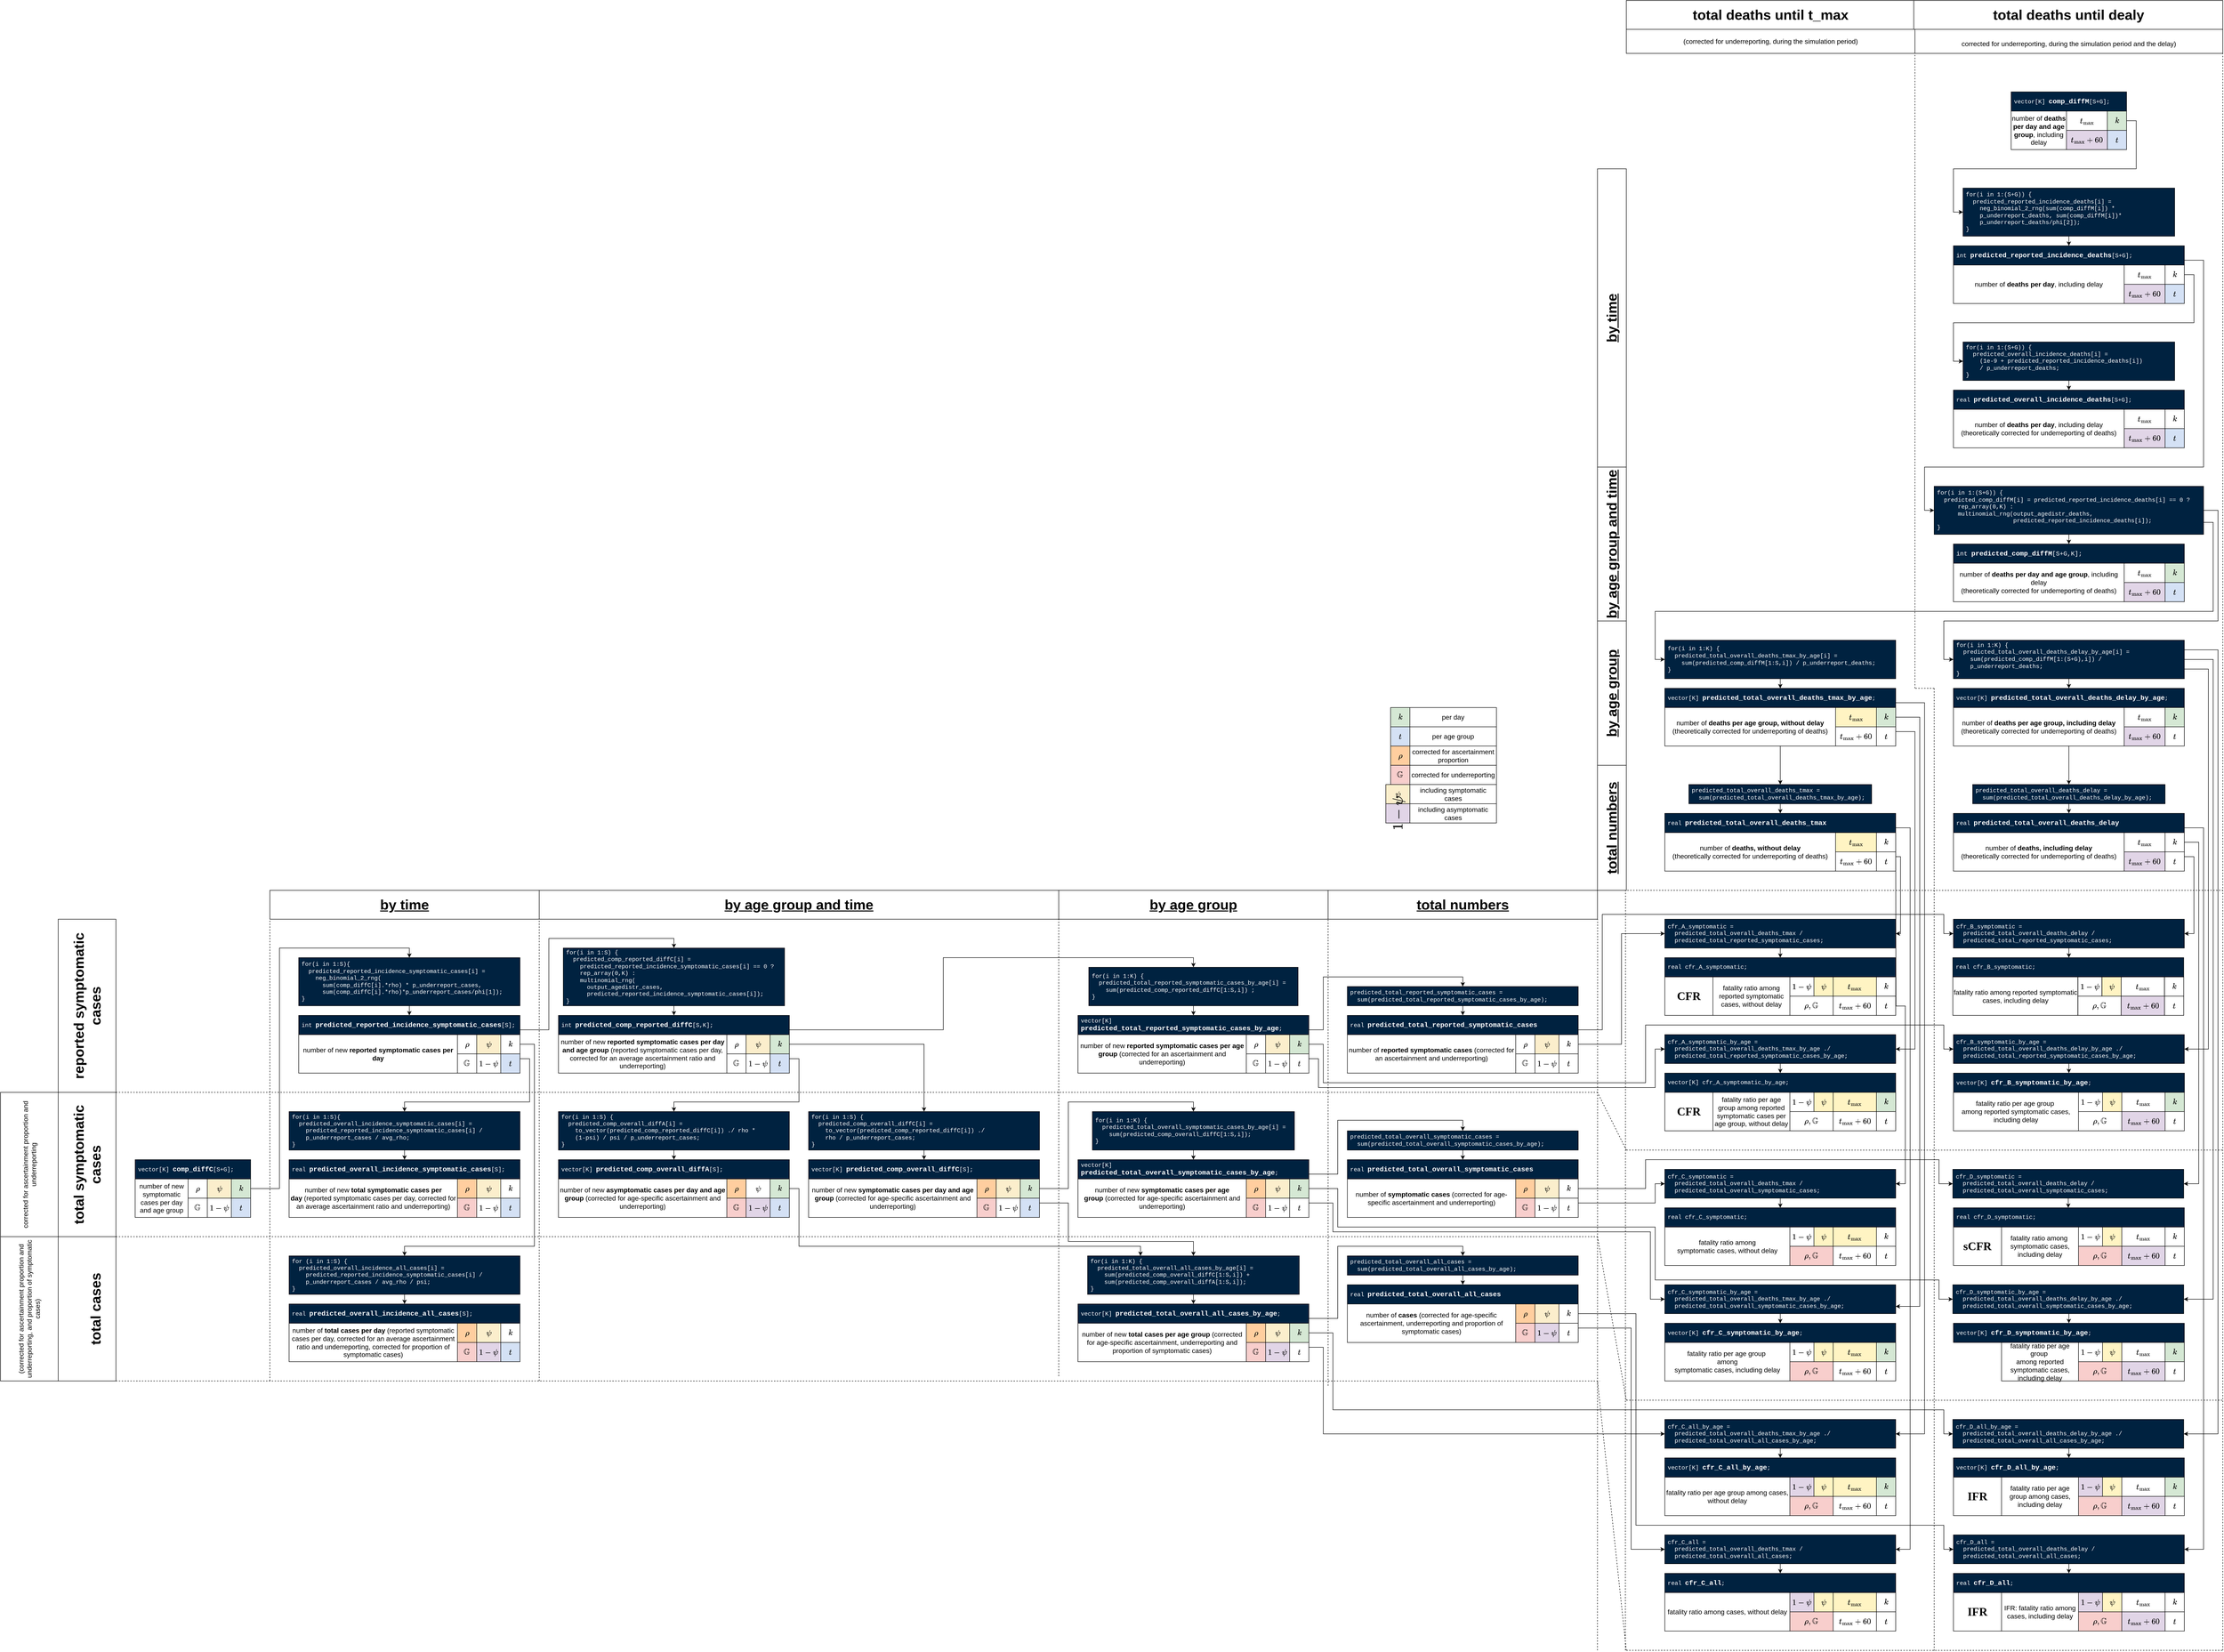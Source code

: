 <mxfile version="13.3.1" type="device"><diagram id="NRwfC-9nEq64U0Ly7La_" name="Page-1"><mxGraphModel dx="206" dy="3985" grid="1" gridSize="10" guides="0" tooltips="1" connect="1" arrows="1" fold="1" page="0" pageScale="1" pageWidth="827" pageHeight="1169" math="1" shadow="0"><root><mxCell id="0"/><mxCell id="1" parent="0"/><mxCell id="rurGDMp2sC-BNgUAbdeq-660" value="" style="rounded=0;whiteSpace=wrap;html=1;labelBackgroundColor=none;fillColor=none;fontSize=14;strokeColor=none;" parent="1" vertex="1"><mxGeometry x="4900" y="120" width="480" height="120" as="geometry"/></mxCell><mxCell id="rurGDMp2sC-BNgUAbdeq-574" value="" style="rounded=0;whiteSpace=wrap;html=1;labelBackgroundColor=none;fillColor=none;fontSize=14;strokeColor=none;" parent="1" vertex="1"><mxGeometry x="4900" y="-120" width="480" height="120" as="geometry"/></mxCell><mxCell id="rurGDMp2sC-BNgUAbdeq-528" value="" style="rounded=0;whiteSpace=wrap;html=1;labelBackgroundColor=none;fillColor=none;fontSize=14;strokeColor=none;" parent="1" vertex="1"><mxGeometry x="4900" y="-400" width="480" height="120" as="geometry"/></mxCell><mxCell id="rurGDMp2sC-BNgUAbdeq-461" value="" style="rounded=0;whiteSpace=wrap;html=1;labelBackgroundColor=none;fillColor=none;fontSize=14;strokeColor=none;" parent="1" vertex="1"><mxGeometry x="4898.75" y="-640" width="480" height="120" as="geometry"/></mxCell><mxCell id="rurGDMp2sC-BNgUAbdeq-484" value="" style="rounded=0;whiteSpace=wrap;html=1;labelBackgroundColor=none;fillColor=none;fontSize=14;strokeColor=none;" parent="1" vertex="1"><mxGeometry x="4300" y="-920" width="480" height="120" as="geometry"/></mxCell><mxCell id="rurGDMp2sC-BNgUAbdeq-423" value="" style="rounded=0;whiteSpace=wrap;html=1;labelBackgroundColor=none;fillColor=none;fontSize=14;strokeColor=none;" parent="1" vertex="1"><mxGeometry x="4300" y="-1160" width="480" height="120" as="geometry"/></mxCell><mxCell id="rurGDMp2sC-BNgUAbdeq-225" value="" style="rounded=0;whiteSpace=wrap;html=1;labelBackgroundColor=none;fillColor=none;fontSize=14;strokeColor=none;" parent="1" vertex="1"><mxGeometry x="3080" y="-440" width="480" height="120" as="geometry"/></mxCell><mxCell id="rurGDMp2sC-BNgUAbdeq-210" value="" style="rounded=0;whiteSpace=wrap;html=1;labelBackgroundColor=none;fillColor=none;fontSize=14;strokeColor=none;" parent="1" vertex="1"><mxGeometry x="3080" y="-740" width="480" height="120" as="geometry"/></mxCell><mxCell id="rurGDMp2sC-BNgUAbdeq-204" value="" style="rounded=0;whiteSpace=wrap;html=1;labelBackgroundColor=none;fillColor=none;fontSize=14;strokeColor=none;" parent="1" vertex="1"><mxGeometry x="3080" y="-1040" width="480" height="120" as="geometry"/></mxCell><mxCell id="rurGDMp2sC-BNgUAbdeq-62" value="" style="rounded=0;whiteSpace=wrap;html=1;labelBackgroundColor=none;fillColor=none;fontSize=14;strokeColor=none;" parent="1" vertex="1"><mxGeometry x="1440" y="-440" width="480" height="120" as="geometry"/></mxCell><mxCell id="rurGDMp2sC-BNgUAbdeq-38" value="" style="rounded=0;whiteSpace=wrap;html=1;labelBackgroundColor=none;fillColor=none;fontSize=14;strokeColor=none;" parent="1" vertex="1"><mxGeometry x="1440" y="-740" width="480" height="120" as="geometry"/></mxCell><mxCell id="rurGDMp2sC-BNgUAbdeq-27" value="" style="rounded=0;whiteSpace=wrap;html=1;labelBackgroundColor=none;fillColor=none;fontSize=14;strokeColor=none;" parent="1" vertex="1"><mxGeometry x="1460" y="-1040" width="460" height="120" as="geometry"/></mxCell><mxCell id="rurGDMp2sC-BNgUAbdeq-334" value="" style="rounded=0;whiteSpace=wrap;html=1;labelBackgroundColor=none;fillColor=none;fontSize=14;strokeColor=none;" parent="1" vertex="1"><mxGeometry x="3640" y="-480" width="480" height="120" as="geometry"/></mxCell><mxCell id="rurGDMp2sC-BNgUAbdeq-300" value="" style="rounded=0;whiteSpace=wrap;html=1;labelBackgroundColor=none;fillColor=none;fontSize=14;strokeColor=none;" parent="1" vertex="1"><mxGeometry x="3640" y="-740" width="480" height="120" as="geometry"/></mxCell><mxCell id="rurGDMp2sC-BNgUAbdeq-286" value="" style="rounded=0;whiteSpace=wrap;html=1;labelBackgroundColor=none;fillColor=none;fontSize=14;strokeColor=none;" parent="1" vertex="1"><mxGeometry x="3640" y="-1040" width="480" height="120" as="geometry"/></mxCell><mxCell id="rurGDMp2sC-BNgUAbdeq-268" value="" style="rounded=0;whiteSpace=wrap;html=1;labelBackgroundColor=none;fillColor=none;fontSize=14;strokeColor=none;" parent="1" vertex="1"><mxGeometry x="4900" y="-1720" width="480" height="120" as="geometry"/></mxCell><mxCell id="rurGDMp2sC-BNgUAbdeq-245" value="" style="rounded=0;whiteSpace=wrap;html=1;labelBackgroundColor=none;fillColor=none;fontSize=14;strokeColor=none;" parent="1" vertex="1"><mxGeometry x="4300" y="-1720" width="480" height="120" as="geometry"/></mxCell><mxCell id="rurGDMp2sC-BNgUAbdeq-136" value="" style="rounded=0;whiteSpace=wrap;html=1;labelBackgroundColor=none;fillColor=none;fontSize=14;strokeColor=none;" parent="1" vertex="1"><mxGeometry x="4900" y="-2340" width="480" height="120" as="geometry"/></mxCell><mxCell id="rurGDMp2sC-BNgUAbdeq-352" value="" style="rounded=0;whiteSpace=wrap;html=1;labelBackgroundColor=none;fillColor=none;fontSize=14;strokeColor=none;" parent="1" vertex="1"><mxGeometry x="4900" y="-1460" width="480" height="120" as="geometry"/></mxCell><mxCell id="rurGDMp2sC-BNgUAbdeq-19" value="number of new&amp;nbsp;&lt;b&gt;reported symptomatic cases per day&lt;/b&gt;" style="rounded=0;whiteSpace=wrap;html=1;fillColor=none;fontFamily=Helvetica;fontColor=#000000;verticalAlign=middle;fontSize=14;labelBackgroundColor=none;" parent="1" vertex="1"><mxGeometry x="1460" y="-1000" width="330" height="80" as="geometry"/></mxCell><mxCell id="rurGDMp2sC-BNgUAbdeq-235" style="edgeStyle=orthogonalEdgeStyle;rounded=0;orthogonalLoop=1;jettySize=auto;html=1;exitX=0.5;exitY=1;exitDx=0;exitDy=0;entryX=0.5;entryY=0;entryDx=0;entryDy=0;fontSize=14;" parent="1" source="7jYtHxhqqpKmjUI7jQMA-33" target="rurGDMp2sC-BNgUAbdeq-225" edge="1"><mxGeometry relative="1" as="geometry"/></mxCell><mxCell id="7jYtHxhqqpKmjUI7jQMA-33" value="&lt;div&gt;&lt;/div&gt;&lt;div&gt;for(i in 1:K) {&lt;/div&gt;&lt;div&gt;&lt;div&gt;&amp;nbsp; predicted_total_overall_all_cases_by_age[i] =&amp;nbsp;&lt;/div&gt;&lt;div&gt;&amp;nbsp; &amp;nbsp; sum(predicted_comp_overall_diffC[1:S,i]) +&lt;/div&gt;&lt;div&gt;&amp;nbsp; &amp;nbsp; sum(predicted_comp_overall_diffA[1:S,i]);&lt;/div&gt;&lt;/div&gt;&lt;div&gt;}&lt;/div&gt;" style="text;whiteSpace=wrap;html=1;fillColor=#002240;fontColor=#FFFFFF;fontFamily=Courier New;verticalAlign=middle;spacingLeft=4;spacingBottom=4;spacingRight=4;spacingTop=4;strokeColor=#000000;" parent="1" vertex="1"><mxGeometry x="3100" y="-540" width="440" height="80" as="geometry"/></mxCell><mxCell id="rurGDMp2sC-BNgUAbdeq-246" style="edgeStyle=orthogonalEdgeStyle;rounded=0;orthogonalLoop=1;jettySize=auto;html=1;exitX=0.5;exitY=1;exitDx=0;exitDy=0;entryX=0.5;entryY=0;entryDx=0;entryDy=0;fontSize=14;" parent="1" source="7jYtHxhqqpKmjUI7jQMA-37" target="rurGDMp2sC-BNgUAbdeq-245" edge="1"><mxGeometry relative="1" as="geometry"/></mxCell><mxCell id="7jYtHxhqqpKmjUI7jQMA-37" value="&lt;div&gt;&lt;/div&gt;&lt;div&gt;&lt;span&gt;for(i in 1:K) {&lt;/span&gt;&lt;br&gt;&lt;/div&gt;&lt;div&gt;&amp;nbsp; predicted_total_overall_deaths_tmax_by_age[i] =&amp;nbsp;&lt;/div&gt;&lt;div&gt;&lt;span&gt;&amp;nbsp; &amp;nbsp; sum(predicted_comp_diffM[1:S,i]) / p_underreport_deaths;&lt;/span&gt;&lt;span style=&quot;color: rgba(0 , 0 , 0 , 0) ; font-family: monospace ; font-size: 0px&quot;&gt;%3CmxGraphModel%3E%3Croot%3E%3CmxCell%20id%3D%220%22%2F%3E%3CmxCell%20id%3D%221%22%20parent%3D%220%22%2F%3E%3CmxCell%20id%3D%222%22%20value%3D%22%26lt%3Bdiv%26gt%3B%26lt%3B%2Fdiv%26gt%3B%26lt%3Bb%26gt%3Bvector%5BK%5D%20predicted_total_overall_all_cases_by_age%3B%26lt%3B%2Fb%26gt%3B%26lt%3Bbr%26gt%3B%26lt%3Bdiv%26gt%3B%26lt%3Bbr%26gt%3B%26lt%3B%2Fdiv%26gt%3B%26lt%3Bdiv%26gt%3Bfor(i%20in%201%3AK)%20%7B%26lt%3B%2Fdiv%26gt%3B%26lt%3Bdiv%26gt%3B%26lt%3Bdiv%26gt%3B%26amp%3Bnbsp%3B%20predicted_total_overall_all_cases_by_age%5Bi%5D%20%3D%26amp%3Bnbsp%3B%26lt%3B%2Fdiv%26gt%3B%26lt%3Bdiv%26gt%3B%26amp%3Bnbsp%3B%20%26amp%3Bnbsp%3B%20sum(predicted_comp_overall_diffC%5B1%3AS%2Ci%5D)%20%2B%26lt%3B%2Fdiv%26gt%3B%26lt%3Bdiv%26gt%3B%26amp%3Bnbsp%3B%20%26amp%3Bnbsp%3B%20sum(predicted_comp_overall_diffA%5B1%3AS%2Ci%5D)%3B%26lt%3B%2Fdiv%26gt%3B%26lt%3B%2Fdiv%26gt%3B%26lt%3Bdiv%26gt%3B%7D%26lt%3B%2Fdiv%26gt%3B%22%20style%3D%22text%3BwhiteSpace%3Dwrap%3Bhtml%3D1%3BfillColor%3D%23002240%3BfontColor%3D%23FFFFFF%3BfontFamily%3DCourier%20New%3BverticalAlign%3Dmiddle%3BspacingLeft%3D4%3BspacingBottom%3D4%3BspacingRight%3D4%3BspacingTop%3D4%3BstrokeColor%3D%23000000%3B%22%20vertex%3D%221%22%20parent%3D%221%22%3E%3CmxGeometry%20x%3D%221190%22%20y%3D%22520%22%20width%3D%22450%22%20height%3D%22120%22%20as%3D%22geometry%22%2F%3E%3C%2FmxCell%3E%3C%2Froot%3E%3C%2FmxGraphModel%3E&lt;/span&gt;&lt;font color=&quot;rgba(0, 0, 0, 0)&quot; face=&quot;monospace&quot;&gt;&lt;span style=&quot;font-size: 0px&quot;&gt;&amp;nbsp; &amp;nbsp; predicted_total_overall_deaths_tmax_by_age[i] =&amp;nbsp;&lt;/span&gt;&lt;/font&gt;&lt;font color=&quot;#ba0000&quot; face=&quot;monospace&quot;&gt;&lt;span style=&quot;font-size: 0px&quot;&gt;&amp;nbsp; &amp;nbsp; predicted_total_overall_deaths_tmax_by_age[i]&lt;/span&gt;&lt;/font&gt;&lt;/div&gt;&lt;div&gt;}&lt;/div&gt;" style="text;whiteSpace=wrap;html=1;fillColor=#002240;fontColor=#FFFFFF;fontFamily=Courier New;verticalAlign=middle;spacingLeft=4;spacingBottom=4;spacingRight=4;spacingTop=4;strokeColor=#000000;" parent="1" vertex="1"><mxGeometry x="4300" y="-1820" width="480" height="80" as="geometry"/></mxCell><mxCell id="rurGDMp2sC-BNgUAbdeq-276" style="edgeStyle=orthogonalEdgeStyle;rounded=0;orthogonalLoop=1;jettySize=auto;html=1;exitX=0.5;exitY=1;exitDx=0;exitDy=0;entryX=0.5;entryY=0;entryDx=0;entryDy=0;fontSize=14;" parent="1" source="7jYtHxhqqpKmjUI7jQMA-43" target="rurGDMp2sC-BNgUAbdeq-268" edge="1"><mxGeometry relative="1" as="geometry"/></mxCell><mxCell id="rurGDMp2sC-BNgUAbdeq-630" style="edgeStyle=orthogonalEdgeStyle;rounded=0;orthogonalLoop=1;jettySize=auto;html=1;exitX=1;exitY=0.75;exitDx=0;exitDy=0;entryX=1;entryY=0.5;entryDx=0;entryDy=0;fontSize=14;" parent="1" source="7jYtHxhqqpKmjUI7jQMA-43" target="rurGDMp2sC-BNgUAbdeq-497" edge="1"><mxGeometry relative="1" as="geometry"><Array as="points"><mxPoint x="5430" y="-1760"/><mxPoint x="5430" y="-970"/></Array></mxGeometry></mxCell><mxCell id="rurGDMp2sC-BNgUAbdeq-631" style="edgeStyle=orthogonalEdgeStyle;rounded=0;orthogonalLoop=1;jettySize=auto;html=1;exitX=1;exitY=0.5;exitDx=0;exitDy=0;entryX=1;entryY=0.5;entryDx=0;entryDy=0;fontSize=14;" parent="1" source="7jYtHxhqqpKmjUI7jQMA-43" target="rurGDMp2sC-BNgUAbdeq-519" edge="1"><mxGeometry relative="1" as="geometry"><Array as="points"><mxPoint x="5440" y="-1780"/><mxPoint x="5440" y="-450"/></Array></mxGeometry></mxCell><mxCell id="rurGDMp2sC-BNgUAbdeq-632" style="edgeStyle=orthogonalEdgeStyle;rounded=0;orthogonalLoop=1;jettySize=auto;html=1;exitX=1;exitY=0.25;exitDx=0;exitDy=0;entryX=1;entryY=0.5;entryDx=0;entryDy=0;fontSize=14;" parent="1" source="7jYtHxhqqpKmjUI7jQMA-43" target="rurGDMp2sC-BNgUAbdeq-566" edge="1"><mxGeometry relative="1" as="geometry"><Array as="points"><mxPoint x="5450" y="-1800"/><mxPoint x="5450" y="-170"/></Array></mxGeometry></mxCell><mxCell id="7jYtHxhqqpKmjUI7jQMA-43" value="&lt;div&gt;&lt;/div&gt;&lt;div&gt;for(i in 1:K) {&lt;/div&gt;&lt;div&gt;&amp;nbsp; predicted_total_overall_deaths_delay_by_age[i] =&amp;nbsp;&lt;/div&gt;&lt;div&gt;&lt;span&gt;&amp;nbsp; &amp;nbsp; sum(predicted_comp_diffM[1:(S+G),i]) /&amp;nbsp;&lt;/span&gt;&lt;/div&gt;&lt;div&gt;&lt;span&gt;&amp;nbsp; &amp;nbsp; p_underreport_deaths;&lt;/span&gt;&lt;span style=&quot;color: rgba(0 , 0 , 0 , 0) ; font-family: monospace ; font-size: 0px&quot;&gt;%3CmxGraphModel%3E%3Croot%3E%3CmxCell%20id%3D%220%22%2F%3E%3CmxCell%20id%3D%221%22%20parent%3D%220%22%2F%3E%3CmxCell%20id%3D%222%22%20value%3D%22%26lt%3Bdiv%26gt%3B%26lt%3B%2Fdiv%26gt%3B%26lt%3Bb%26gt%3Bvector%5BK%5D%20predicted_total_overall_all_cases_by_age%3B%26lt%3B%2Fb%26gt%3B%26lt%3Bbr%26gt%3B%26lt%3Bdiv%26gt%3B%26lt%3Bbr%26gt%3B%26lt%3B%2Fdiv%26gt%3B%26lt%3Bdiv%26gt%3Bfor(i%20in%201%3AK)%20%7B%26lt%3B%2Fdiv%26gt%3B%26lt%3Bdiv%26gt%3B%26lt%3Bdiv%26gt%3B%26amp%3Bnbsp%3B%20predicted_total_overall_all_cases_by_age%5Bi%5D%20%3D%26amp%3Bnbsp%3B%26lt%3B%2Fdiv%26gt%3B%26lt%3Bdiv%26gt%3B%26amp%3Bnbsp%3B%20%26amp%3Bnbsp%3B%20sum(predicted_comp_overall_diffC%5B1%3AS%2Ci%5D)%20%2B%26lt%3B%2Fdiv%26gt%3B%26lt%3Bdiv%26gt%3B%26amp%3Bnbsp%3B%20%26amp%3Bnbsp%3B%20sum(predicted_comp_overall_diffA%5B1%3AS%2Ci%5D)%3B%26lt%3B%2Fdiv%26gt%3B%26lt%3B%2Fdiv%26gt%3B%26lt%3Bdiv%26gt%3B%7D%26lt%3B%2Fdiv%26gt%3B%22%20style%3D%22text%3BwhiteSpace%3Dwrap%3Bhtml%3D1%3BfillColor%3D%23002240%3BfontColor%3D%23FFFFFF%3BfontFamily%3DCourier%20New%3BverticalAlign%3Dmiddle%3BspacingLeft%3D4%3BspacingBottom%3D4%3BspacingRight%3D4%3BspacingTop%3D4%3BstrokeColor%3D%23000000%3B%22%20vertex%3D%221%22%20parent%3D%221%22%3E%3CmxGeometry%20x%3D%221190%22%20y%3D%22520%22%20width%3D%22450%22%20height%3D%22120%22%20as%3D%22geometry%22%2F%3E%3C%2FmxCell%3E%3C%2Froot%3E%3C%2FmxGraphModel%3E&lt;/span&gt;&lt;font color=&quot;rgba(0, 0, 0, 0)&quot; face=&quot;monospace&quot;&gt;&lt;span style=&quot;font-size: 0px&quot;&gt;&amp;nbsp; &amp;nbsp; predicted_total_overall_deaths_tmax_by_age[i] =&amp;nbsp;&lt;/span&gt;&lt;/font&gt;&lt;font color=&quot;#ba0000&quot; face=&quot;monospace&quot;&gt;&lt;span style=&quot;font-size: 0px&quot;&gt;&amp;nbsp; &amp;nbsp; predicted_total_overall_deaths_tmax_by_age[i]&lt;/span&gt;&lt;/font&gt;&lt;br&gt;&lt;/div&gt;&lt;div&gt;&lt;span&gt;}&lt;/span&gt;&lt;b&gt;&amp;nbsp; &amp;nbsp;&amp;nbsp;&lt;/b&gt;&lt;/div&gt;" style="text;whiteSpace=wrap;html=1;fillColor=#002240;fontColor=#FFFFFF;fontFamily=Courier New;verticalAlign=middle;spacingLeft=4;spacingBottom=4;spacingRight=4;spacingTop=4;strokeColor=#000000;" parent="1" vertex="1"><mxGeometry x="4900" y="-1820" width="480" height="80" as="geometry"/></mxCell><mxCell id="rurGDMp2sC-BNgUAbdeq-288" style="edgeStyle=orthogonalEdgeStyle;rounded=0;orthogonalLoop=1;jettySize=auto;html=1;exitX=0.5;exitY=1;exitDx=0;exitDy=0;entryX=0.5;entryY=0;entryDx=0;entryDy=0;fontSize=14;" parent="1" source="7jYtHxhqqpKmjUI7jQMA-51" target="rurGDMp2sC-BNgUAbdeq-286" edge="1"><mxGeometry relative="1" as="geometry"/></mxCell><mxCell id="7jYtHxhqqpKmjUI7jQMA-51" value="&lt;div&gt;&lt;span&gt;predicted_total_reported_symptomatic_cases =&amp;nbsp;&lt;/span&gt;&lt;br&gt;&lt;/div&gt;&lt;div&gt;&lt;span&gt;&amp;nbsp; sum(predicted_total_reported_symptomatic_cases_by_age);&lt;/span&gt;&lt;/div&gt;" style="text;whiteSpace=wrap;html=1;fillColor=#002240;fontColor=#FFFFFF;fontFamily=Courier New;verticalAlign=middle;spacingLeft=4;spacingBottom=4;spacingRight=4;spacingTop=4;strokeColor=#000000;fontStyle=0" parent="1" vertex="1"><mxGeometry x="3640" y="-1100" width="480" height="40" as="geometry"/></mxCell><mxCell id="rurGDMp2sC-BNgUAbdeq-302" style="edgeStyle=orthogonalEdgeStyle;rounded=0;orthogonalLoop=1;jettySize=auto;html=1;exitX=0.5;exitY=1;exitDx=0;exitDy=0;entryX=0.5;entryY=0;entryDx=0;entryDy=0;fontSize=14;" parent="1" source="7jYtHxhqqpKmjUI7jQMA-52" target="rurGDMp2sC-BNgUAbdeq-300" edge="1"><mxGeometry relative="1" as="geometry"/></mxCell><mxCell id="7jYtHxhqqpKmjUI7jQMA-52" value="&lt;div&gt;&lt;span&gt;predicted_total_overall_symptomatic_cases =&amp;nbsp;&lt;/span&gt;&lt;br&gt;&lt;/div&gt;&lt;div&gt;&lt;span&gt;&amp;nbsp; sum(predicted_total_overall_symptomatic_cases_by_age);&lt;/span&gt;&lt;/div&gt;" style="text;whiteSpace=wrap;html=1;fillColor=#002240;fontColor=#FFFFFF;fontFamily=Courier New;verticalAlign=middle;spacingLeft=4;spacingBottom=4;spacingRight=4;spacingTop=4;strokeColor=#000000;fontStyle=0" parent="1" vertex="1"><mxGeometry x="3640" y="-800" width="480" height="40" as="geometry"/></mxCell><mxCell id="rurGDMp2sC-BNgUAbdeq-335" style="edgeStyle=orthogonalEdgeStyle;rounded=0;orthogonalLoop=1;jettySize=auto;html=1;exitX=0.5;exitY=1;exitDx=0;exitDy=0;entryX=0.5;entryY=0;entryDx=0;entryDy=0;fontSize=14;" parent="1" source="7jYtHxhqqpKmjUI7jQMA-53" target="rurGDMp2sC-BNgUAbdeq-334" edge="1"><mxGeometry relative="1" as="geometry"/></mxCell><mxCell id="7jYtHxhqqpKmjUI7jQMA-53" value="&lt;div&gt;&lt;/div&gt;&lt;div&gt;&lt;span&gt;predicted_total_overall_all_cases =&amp;nbsp;&lt;/span&gt;&lt;/div&gt;&lt;div&gt;&lt;span&gt;&amp;nbsp; sum(predicted_total_overall_all_cases_by_age);&lt;/span&gt;&lt;/div&gt;" style="text;whiteSpace=wrap;html=1;fillColor=#002240;fontColor=#FFFFFF;fontFamily=Courier New;verticalAlign=middle;spacingLeft=4;spacingBottom=4;spacingRight=4;spacingTop=4;strokeColor=#000000;fontStyle=0" parent="1" vertex="1"><mxGeometry x="3640" y="-540" width="480" height="40" as="geometry"/></mxCell><mxCell id="rurGDMp2sC-BNgUAbdeq-344" style="edgeStyle=orthogonalEdgeStyle;rounded=0;orthogonalLoop=1;jettySize=auto;html=1;exitX=0.5;exitY=1;exitDx=0;exitDy=0;entryX=0.5;entryY=0;entryDx=0;entryDy=0;fontSize=14;" parent="1" source="7jYtHxhqqpKmjUI7jQMA-54" edge="1"><mxGeometry relative="1" as="geometry"><mxPoint x="4540" y="-1460" as="targetPoint"/></mxGeometry></mxCell><mxCell id="7jYtHxhqqpKmjUI7jQMA-54" value="&lt;div&gt;&lt;/div&gt;&lt;div&gt;&lt;span&gt;predicted_total_overall_deaths_tmax =&amp;nbsp;&lt;/span&gt;&lt;/div&gt;&lt;div&gt;&lt;span&gt;&amp;nbsp; sum(predicted_total_overall_deaths_tmax_by_age);&lt;/span&gt;&lt;/div&gt;" style="text;whiteSpace=wrap;html=1;fillColor=#002240;fontColor=#FFFFFF;fontFamily=Courier New;verticalAlign=middle;spacingLeft=4;spacingBottom=4;spacingRight=4;spacingTop=4;strokeColor=#000000;fontStyle=0" parent="1" vertex="1"><mxGeometry x="4350" y="-1520" width="380" height="40" as="geometry"/></mxCell><mxCell id="rurGDMp2sC-BNgUAbdeq-354" style="edgeStyle=orthogonalEdgeStyle;rounded=0;orthogonalLoop=1;jettySize=auto;html=1;exitX=0.5;exitY=1;exitDx=0;exitDy=0;entryX=0.5;entryY=0;entryDx=0;entryDy=0;fontSize=14;" parent="1" target="rurGDMp2sC-BNgUAbdeq-352" edge="1"><mxGeometry relative="1" as="geometry"><mxPoint x="5135" y="-1480" as="sourcePoint"/></mxGeometry></mxCell><mxCell id="7jYtHxhqqpKmjUI7jQMA-55" value="&lt;div&gt;&lt;span&gt;predicted_total_overall_deaths_delay =&amp;nbsp;&lt;/span&gt;&lt;br&gt;&lt;/div&gt;&lt;div&gt;&lt;span&gt;&amp;nbsp; sum(predicted_total_overall_deaths_delay_by_age);&lt;/span&gt;&lt;/div&gt;" style="text;whiteSpace=wrap;html=1;fillColor=#002240;fontColor=#FFFFFF;fontFamily=Courier New;verticalAlign=middle;spacingLeft=4;spacingBottom=4;spacingRight=4;spacingTop=4;strokeColor=#000000;fontStyle=0" parent="1" vertex="1"><mxGeometry x="4940" y="-1520" width="400" height="40" as="geometry"/></mxCell><mxCell id="rurGDMp2sC-BNgUAbdeq-424" style="edgeStyle=orthogonalEdgeStyle;rounded=0;orthogonalLoop=1;jettySize=auto;html=1;exitX=0.5;exitY=1;exitDx=0;exitDy=0;entryX=0.5;entryY=0;entryDx=0;entryDy=0;fontSize=14;" parent="1" source="7jYtHxhqqpKmjUI7jQMA-76" target="rurGDMp2sC-BNgUAbdeq-423" edge="1"><mxGeometry relative="1" as="geometry"/></mxCell><mxCell id="7jYtHxhqqpKmjUI7jQMA-76" value="&lt;div&gt;&lt;/div&gt;&lt;span&gt;cfr_A_symptomatic =&amp;nbsp;&lt;/span&gt;&lt;div&gt;&amp;nbsp; predicted_total_overall_deaths_tmax /&lt;/div&gt;&lt;div&gt;&amp;nbsp; predicted_total_reported_symptomatic_cases;&lt;/div&gt;" style="text;whiteSpace=wrap;html=1;fillColor=#002240;fontColor=#FFFFFF;fontFamily=Courier New;verticalAlign=middle;spacingLeft=4;spacingBottom=4;spacingRight=4;spacingTop=4;strokeColor=#000000;fontStyle=0" parent="1" vertex="1"><mxGeometry x="4300" y="-1240" width="480" height="60" as="geometry"/></mxCell><mxCell id="7jYtHxhqqpKmjUI7jQMA-77" value="fatality ratio among reported symptomatic cases, without delay" style="rounded=0;whiteSpace=wrap;html=1;fillColor=none;fontFamily=Helvetica;fontColor=#000000;fontSize=14;" parent="1" vertex="1"><mxGeometry x="4400" y="-1120" width="160" height="80" as="geometry"/></mxCell><mxCell id="rurGDMp2sC-BNgUAbdeq-1" value="&lt;b style=&quot;font-size: 29px;&quot;&gt;reported symptomatic cases&lt;/b&gt;" style="rounded=0;whiteSpace=wrap;html=1;fontSize=29;horizontal=0;" parent="1" vertex="1"><mxGeometry x="960" y="-1240" width="120" height="360" as="geometry"/></mxCell><mxCell id="rurGDMp2sC-BNgUAbdeq-381" style="edgeStyle=orthogonalEdgeStyle;rounded=0;orthogonalLoop=1;jettySize=auto;html=1;exitX=0.5;exitY=1;exitDx=0;exitDy=0;entryX=0.5;entryY=0;entryDx=0;entryDy=0;fontSize=15;" parent="1" source="rurGDMp2sC-BNgUAbdeq-7" target="rurGDMp2sC-BNgUAbdeq-27" edge="1"><mxGeometry relative="1" as="geometry"/></mxCell><mxCell id="rurGDMp2sC-BNgUAbdeq-7" value="for(i in 1:S){&lt;br&gt;&amp;nbsp; predicted_reported_incidence_symptomatic_cases[i] =&amp;nbsp;&lt;br&gt;&amp;nbsp; &amp;nbsp; neg_binomial_2_rng(&lt;br&gt;&amp;nbsp; &amp;nbsp; &amp;nbsp; sum(comp_diffC[i].*rho) * p_underreport_cases,&lt;br&gt;&amp;nbsp; &amp;nbsp; &amp;nbsp; sum(comp_diffC[i].*rho)*p_underreport_cases/phi[1]);&lt;br&gt;}" style="rounded=0;whiteSpace=wrap;html=1;fillColor=#002240;fontFamily=Courier New;fontColor=#FFFFFF;align=left;spacingLeft=4;spacingBottom=4;spacingTop=4;spacingRight=4;" parent="1" vertex="1"><mxGeometry x="1460" y="-1160" width="460" height="100" as="geometry"/></mxCell><mxCell id="rurGDMp2sC-BNgUAbdeq-20" value="int &lt;b&gt;&lt;font style=&quot;font-size: 14px&quot;&gt;predicted_reported_incidence_symptomatic_cases&lt;/font&gt;&lt;/b&gt;[S];" style="rounded=0;whiteSpace=wrap;html=1;fillColor=#002240;fontFamily=Courier New;fontColor=#FFFFFF;align=left;spacingLeft=4;spacingBottom=4;spacingTop=4;spacingRight=4;" parent="1" vertex="1"><mxGeometry x="1460" y="-1040" width="460" height="40" as="geometry"/></mxCell><mxCell id="92uHsoBAucXubIE4a2wh-13" value="number of new symptomatic cases per day and age group" style="rounded=0;whiteSpace=wrap;html=1;fillColor=none;fontFamily=Helvetica;fontColor=#000000;verticalAlign=middle;fontSize=14;labelBackgroundColor=none;" parent="1" vertex="1"><mxGeometry x="1120" y="-700" width="110" height="80" as="geometry"/></mxCell><mxCell id="92uHsoBAucXubIE4a2wh-14" value="vector[K] &lt;b&gt;&lt;font style=&quot;font-size: 14px&quot;&gt;comp_diffC&lt;/font&gt;&lt;/b&gt;[S+G];" style="rounded=0;whiteSpace=wrap;html=1;fillColor=#002240;fontFamily=Courier New;fontColor=#FFFFFF;align=left;spacingLeft=4;spacingBottom=4;spacingTop=4;spacingRight=4;" parent="1" vertex="1"><mxGeometry x="1120" y="-740" width="240" height="40" as="geometry"/></mxCell><mxCell id="rurGDMp2sC-BNgUAbdeq-4" value="$$k$$" style="rounded=0;whiteSpace=wrap;html=1;labelBackgroundColor=none;fontSize=14;fillColor=none;" parent="1" vertex="1"><mxGeometry x="1880" y="-1000" width="40" height="40" as="geometry"/></mxCell><mxCell id="rurGDMp2sC-BNgUAbdeq-5" value="$$t$$" style="rounded=0;whiteSpace=wrap;html=1;labelBackgroundColor=none;fontSize=14;fillColor=#D4E1F5;" parent="1" vertex="1"><mxGeometry x="1880" y="-960" width="40" height="40" as="geometry"/></mxCell><mxCell id="rurGDMp2sC-BNgUAbdeq-28" value="" style="endArrow=none;dashed=1;html=1;fontSize=14;exitX=1;exitY=1;exitDx=0;exitDy=0;" parent="1" source="rurGDMp2sC-BNgUAbdeq-1" edge="1"><mxGeometry width="50" height="50" relative="1" as="geometry"><mxPoint x="300" y="-860" as="sourcePoint"/><mxPoint x="4160" y="-880" as="targetPoint"/><Array as="points"><mxPoint x="1630" y="-880"/></Array></mxGeometry></mxCell><mxCell id="rurGDMp2sC-BNgUAbdeq-380" style="edgeStyle=orthogonalEdgeStyle;rounded=0;orthogonalLoop=1;jettySize=auto;html=1;exitX=0.5;exitY=1;exitDx=0;exitDy=0;entryX=0.5;entryY=0;entryDx=0;entryDy=0;fontSize=15;" parent="1" source="rurGDMp2sC-BNgUAbdeq-29" target="rurGDMp2sC-BNgUAbdeq-38" edge="1"><mxGeometry relative="1" as="geometry"/></mxCell><mxCell id="rurGDMp2sC-BNgUAbdeq-29" value="for(i in 1:S){&lt;br&gt;&amp;nbsp;&amp;nbsp;predicted_overall_incidence_symptomatic_cases[i] =&lt;br&gt;&amp;nbsp; &amp;nbsp; predicted_reported_incidence_symptomatic_cases[i] /&lt;br&gt;&amp;nbsp; &amp;nbsp; p_underreport_cases / avg_rho;&lt;br&gt;}" style="rounded=0;whiteSpace=wrap;html=1;fillColor=#002240;fontFamily=Courier New;fontColor=#FFFFFF;align=left;spacingLeft=4;spacingBottom=4;spacingTop=4;spacingRight=4;" parent="1" vertex="1"><mxGeometry x="1440" y="-840" width="480" height="80" as="geometry"/></mxCell><mxCell id="rurGDMp2sC-BNgUAbdeq-34" value="&lt;font style=&quot;font-size: 14px&quot;&gt;number of new&amp;nbsp;&lt;b&gt;total symptomatic cases per day&lt;/b&gt;&amp;nbsp;(reported symptomatic cases per day, corrected for an average ascertainment ratio and underreporting)&lt;/font&gt;" style="rounded=0;whiteSpace=wrap;html=1;fillColor=none;fontFamily=Helvetica;fontColor=#000000;verticalAlign=middle;fontSize=14;labelBackgroundColor=none;" parent="1" vertex="1"><mxGeometry x="1440" y="-700" width="350" height="80" as="geometry"/></mxCell><mxCell id="rurGDMp2sC-BNgUAbdeq-35" value="real &lt;font style=&quot;font-size: 14px&quot;&gt;&lt;b&gt;predicted_overall_incidence_symptomatic_cases&lt;/b&gt;&lt;/font&gt;[S];&amp;nbsp;" style="rounded=0;whiteSpace=wrap;html=1;fillColor=#002240;fontFamily=Courier New;fontColor=#FFFFFF;align=left;spacingLeft=4;spacingBottom=4;spacingTop=4;spacingRight=4;" parent="1" vertex="1"><mxGeometry x="1440" y="-740" width="480" height="40" as="geometry"/></mxCell><mxCell id="rurGDMp2sC-BNgUAbdeq-379" style="edgeStyle=orthogonalEdgeStyle;rounded=0;orthogonalLoop=1;jettySize=auto;html=1;exitX=0.5;exitY=1;exitDx=0;exitDy=0;entryX=0.5;entryY=0;entryDx=0;entryDy=0;fontSize=15;" parent="1" source="rurGDMp2sC-BNgUAbdeq-40" target="rurGDMp2sC-BNgUAbdeq-62" edge="1"><mxGeometry relative="1" as="geometry"/></mxCell><mxCell id="rurGDMp2sC-BNgUAbdeq-40" value="for (i in 1:S) {&lt;br&gt;&amp;nbsp; predicted_overall_incidence_all_cases[i] =&lt;br&gt;&amp;nbsp; &amp;nbsp; predicted_reported_incidence_symptomatic_cases[i] /&lt;br&gt;&amp;nbsp; &amp;nbsp; p_underreport_cases / avg_rho / psi;&lt;br&gt;}" style="text;whiteSpace=wrap;html=1;fillColor=#002240;fontColor=#FFFFFF;fontFamily=Courier New;verticalAlign=middle;spacingLeft=4;spacingBottom=4;spacingRight=4;spacingTop=4;strokeColor=#000000;" parent="1" vertex="1"><mxGeometry x="1440" y="-540" width="480" height="80" as="geometry"/></mxCell><mxCell id="rurGDMp2sC-BNgUAbdeq-382" style="edgeStyle=orthogonalEdgeStyle;rounded=0;orthogonalLoop=1;jettySize=auto;html=1;exitX=1;exitY=0.75;exitDx=0;exitDy=0;entryX=0.5;entryY=0;entryDx=0;entryDy=0;fontSize=15;" parent="1" source="rurGDMp2sC-BNgUAbdeq-27" target="rurGDMp2sC-BNgUAbdeq-29" edge="1"><mxGeometry relative="1" as="geometry"><Array as="points"><mxPoint x="1940" y="-950"/><mxPoint x="1940" y="-860"/><mxPoint x="1680" y="-860"/></Array></mxGeometry></mxCell><mxCell id="rurGDMp2sC-BNgUAbdeq-383" style="edgeStyle=orthogonalEdgeStyle;rounded=0;orthogonalLoop=1;jettySize=auto;html=1;exitX=1;exitY=0.25;exitDx=0;exitDy=0;entryX=0.5;entryY=0;entryDx=0;entryDy=0;fontSize=15;" parent="1" source="rurGDMp2sC-BNgUAbdeq-27" target="rurGDMp2sC-BNgUAbdeq-150" edge="1"><mxGeometry relative="1" as="geometry"><Array as="points"><mxPoint x="1980" y="-1010"/><mxPoint x="1980" y="-1200"/><mxPoint x="2240" y="-1200"/></Array></mxGeometry></mxCell><mxCell id="rurGDMp2sC-BNgUAbdeq-384" style="edgeStyle=orthogonalEdgeStyle;rounded=0;orthogonalLoop=1;jettySize=auto;html=1;exitX=1;exitY=0.5;exitDx=0;exitDy=0;fontSize=15;" parent="1" source="rurGDMp2sC-BNgUAbdeq-27" target="rurGDMp2sC-BNgUAbdeq-40" edge="1"><mxGeometry relative="1" as="geometry"><Array as="points"><mxPoint x="1950" y="-980"/><mxPoint x="1950" y="-560"/><mxPoint x="1680" y="-560"/></Array></mxGeometry></mxCell><mxCell id="rurGDMp2sC-BNgUAbdeq-43" value="number of &lt;b&gt;total&amp;nbsp;cases per day&lt;/b&gt;&amp;nbsp;(reported symptomatic cases per day, corrected for an average ascertainment ratio and underreporting, corrected for proportion of symptomatic cases)" style="rounded=0;whiteSpace=wrap;html=1;fillColor=none;fontFamily=Helvetica;fontColor=#000000;verticalAlign=middle;fontSize=14;labelBackgroundColor=none;" parent="1" vertex="1"><mxGeometry x="1440" y="-400" width="350" height="80" as="geometry"/></mxCell><mxCell id="rurGDMp2sC-BNgUAbdeq-44" value="&lt;span style=&quot;color: rgb(255 , 255 , 255) ; font-family: &amp;#34;courier new&amp;#34; ; font-size: 12px ; font-style: normal ; letter-spacing: normal ; text-align: left ; text-indent: 0px ; text-transform: none ; word-spacing: 0px&quot;&gt;real &lt;/span&gt;&lt;span style=&quot;color: rgb(255 , 255 , 255) ; font-family: &amp;#34;courier new&amp;#34; ; font-style: normal ; letter-spacing: normal ; text-align: left ; text-indent: 0px ; text-transform: none ; word-spacing: 0px&quot;&gt;&lt;font style=&quot;font-size: 14px&quot;&gt;&lt;b&gt;predicted_overall_incidence_all_cases&lt;/b&gt;&lt;/font&gt;&lt;/span&gt;&lt;span style=&quot;color: rgb(255 , 255 , 255) ; font-family: &amp;#34;courier new&amp;#34; ; font-size: 12px ; font-style: normal ; letter-spacing: normal ; text-align: left ; text-indent: 0px ; text-transform: none ; word-spacing: 0px&quot;&gt;[S];&lt;/span&gt;" style="rounded=0;whiteSpace=wrap;html=1;fillColor=#002240;fontFamily=Courier New;fontColor=#FFFFFF;align=left;spacingLeft=4;spacingBottom=4;spacingTop=4;spacingRight=4;labelBackgroundColor=none;" parent="1" vertex="1"><mxGeometry x="1440" y="-440" width="480" height="40" as="geometry"/></mxCell><mxCell id="rurGDMp2sC-BNgUAbdeq-58" value="&lt;br&gt;&lt;br&gt;&lt;b style=&quot;color: rgb(0 , 0 , 0) ; font-family: &amp;#34;helvetica&amp;#34; ; font-size: 29px ; font-style: normal ; letter-spacing: normal ; text-align: center ; text-indent: 0px ; text-transform: none ; word-spacing: 0px&quot;&gt;total cases&lt;br style=&quot;font-size: 29px&quot;&gt;&lt;/b&gt;&lt;br&gt;" style="rounded=0;whiteSpace=wrap;html=1;fontSize=29;horizontal=0;" parent="1" vertex="1"><mxGeometry x="960" y="-580" width="120" height="300" as="geometry"/></mxCell><mxCell id="rurGDMp2sC-BNgUAbdeq-60" value="" style="endArrow=none;dashed=1;html=1;fontSize=14;exitX=1;exitY=1;exitDx=0;exitDy=0;" parent="1" edge="1"><mxGeometry width="50" height="50" relative="1" as="geometry"><mxPoint x="1080" y="-580" as="sourcePoint"/><mxPoint x="4160" y="-580" as="targetPoint"/></mxGeometry></mxCell><mxCell id="rurGDMp2sC-BNgUAbdeq-63" value="$$\psi$$" style="rounded=0;whiteSpace=wrap;html=1;labelBackgroundColor=none;fontSize=14;fillColor=#FBEECC;" parent="1" vertex="1"><mxGeometry x="1830" y="-1000" width="50" height="40" as="geometry"/></mxCell><mxCell id="rurGDMp2sC-BNgUAbdeq-65" value="$$1-\psi$$" style="rounded=0;whiteSpace=wrap;html=1;labelBackgroundColor=none;fontSize=14;fillColor=none;" parent="1" vertex="1"><mxGeometry x="1830" y="-960" width="50" height="40" as="geometry"/></mxCell><mxCell id="rurGDMp2sC-BNgUAbdeq-66" value="$$\rho$$" style="rounded=0;whiteSpace=wrap;html=1;labelBackgroundColor=none;fontSize=14;fillColor=none;" parent="1" vertex="1"><mxGeometry x="1790" y="-1000" width="40" height="40" as="geometry"/></mxCell><mxCell id="rurGDMp2sC-BNgUAbdeq-67" value="$$\mathbb{G}$$" style="rounded=0;whiteSpace=wrap;html=1;labelBackgroundColor=none;fontSize=14;fillColor=none;" parent="1" vertex="1"><mxGeometry x="1790" y="-960" width="40" height="40" as="geometry"/></mxCell><mxCell id="rurGDMp2sC-BNgUAbdeq-68" value="$$k$$" style="rounded=0;whiteSpace=wrap;html=1;labelBackgroundColor=none;fontSize=14;fillColor=#D5E8D4;" parent="1" vertex="1"><mxGeometry x="3730" y="-1680" width="40" height="40" as="geometry"/></mxCell><mxCell id="rurGDMp2sC-BNgUAbdeq-69" value="$$t$$" style="rounded=0;whiteSpace=wrap;html=1;labelBackgroundColor=none;fontSize=14;fillColor=#D4E1F5;" parent="1" vertex="1"><mxGeometry x="3730" y="-1640" width="40" height="40" as="geometry"/></mxCell><mxCell id="rurGDMp2sC-BNgUAbdeq-70" value="$$\psi$$" style="rounded=0;whiteSpace=wrap;html=1;labelBackgroundColor=none;fontSize=14;fillColor=#FBEECC;" parent="1" vertex="1"><mxGeometry x="3720" y="-1520" width="50" height="40" as="geometry"/></mxCell><mxCell id="rurGDMp2sC-BNgUAbdeq-71" value="$$1-\psi$$" style="rounded=0;whiteSpace=wrap;html=1;labelBackgroundColor=none;fontSize=25;fillColor=#E1D5E7;horizontal=0;" parent="1" vertex="1"><mxGeometry x="3720" y="-1480" width="50" height="40" as="geometry"/></mxCell><mxCell id="rurGDMp2sC-BNgUAbdeq-72" value="$$\rho$$" style="rounded=0;whiteSpace=wrap;html=1;labelBackgroundColor=none;fontSize=14;fillColor=#FFCE9F;" parent="1" vertex="1"><mxGeometry x="3730" y="-1600" width="40" height="40" as="geometry"/></mxCell><mxCell id="rurGDMp2sC-BNgUAbdeq-73" value="$$\mathbb{G}$$" style="rounded=0;whiteSpace=wrap;html=1;labelBackgroundColor=none;fontSize=14;fillColor=#F8CECC;" parent="1" vertex="1"><mxGeometry x="3730" y="-1560" width="40" height="40" as="geometry"/></mxCell><mxCell id="rurGDMp2sC-BNgUAbdeq-74" value="corrected for ascertainment proportion" style="rounded=0;whiteSpace=wrap;html=1;labelBackgroundColor=none;fontSize=14;" parent="1" vertex="1"><mxGeometry x="3770" y="-1600" width="180" height="40" as="geometry"/></mxCell><mxCell id="rurGDMp2sC-BNgUAbdeq-75" value="corrected for underreporting" style="rounded=0;whiteSpace=wrap;html=1;labelBackgroundColor=none;fontSize=14;" parent="1" vertex="1"><mxGeometry x="3770" y="-1560" width="180" height="40" as="geometry"/></mxCell><mxCell id="rurGDMp2sC-BNgUAbdeq-76" value="including symptomatic cases" style="rounded=0;whiteSpace=wrap;html=1;labelBackgroundColor=none;fontSize=14;" parent="1" vertex="1"><mxGeometry x="3770" y="-1520" width="180" height="40" as="geometry"/></mxCell><mxCell id="rurGDMp2sC-BNgUAbdeq-77" value="including asymptomatic cases" style="rounded=0;whiteSpace=wrap;html=1;labelBackgroundColor=none;fontSize=14;" parent="1" vertex="1"><mxGeometry x="3770" y="-1480" width="180" height="40" as="geometry"/></mxCell><mxCell id="rurGDMp2sC-BNgUAbdeq-78" value="per day" style="rounded=0;whiteSpace=wrap;html=1;labelBackgroundColor=none;fontSize=14;" parent="1" vertex="1"><mxGeometry x="3770" y="-1680" width="180" height="40" as="geometry"/></mxCell><mxCell id="rurGDMp2sC-BNgUAbdeq-79" value="per age group" style="rounded=0;whiteSpace=wrap;html=1;labelBackgroundColor=none;fontSize=14;" parent="1" vertex="1"><mxGeometry x="3770" y="-1640" width="180" height="40" as="geometry"/></mxCell><mxCell id="rurGDMp2sC-BNgUAbdeq-80" value="$$k$$" style="rounded=0;whiteSpace=wrap;html=1;labelBackgroundColor=none;fontSize=14;fillColor=#D5E8D4;" parent="1" vertex="1"><mxGeometry x="1320" y="-700" width="40" height="40" as="geometry"/></mxCell><mxCell id="rurGDMp2sC-BNgUAbdeq-81" value="$$t$$" style="rounded=0;whiteSpace=wrap;html=1;labelBackgroundColor=none;fontSize=14;fillColor=#D4E1F5;" parent="1" vertex="1"><mxGeometry x="1320" y="-660" width="40" height="40" as="geometry"/></mxCell><mxCell id="rurGDMp2sC-BNgUAbdeq-82" value="$$\psi$$" style="rounded=0;whiteSpace=wrap;html=1;labelBackgroundColor=none;fontSize=14;fillColor=#FBEECC;" parent="1" vertex="1"><mxGeometry x="1270" y="-700" width="50" height="40" as="geometry"/></mxCell><mxCell id="rurGDMp2sC-BNgUAbdeq-83" value="$$1-\psi$$" style="rounded=0;whiteSpace=wrap;html=1;labelBackgroundColor=none;fontSize=14;fillColor=none;" parent="1" vertex="1"><mxGeometry x="1270" y="-660" width="50" height="40" as="geometry"/></mxCell><mxCell id="rurGDMp2sC-BNgUAbdeq-84" value="$$\rho$$" style="rounded=0;whiteSpace=wrap;html=1;labelBackgroundColor=none;fontSize=14;fillColor=none;" parent="1" vertex="1"><mxGeometry x="1230" y="-700" width="40" height="40" as="geometry"/></mxCell><mxCell id="rurGDMp2sC-BNgUAbdeq-85" value="$$\mathbb{G}$$" style="rounded=0;whiteSpace=wrap;html=1;labelBackgroundColor=none;fontSize=14;fillColor=none;" parent="1" vertex="1"><mxGeometry x="1230" y="-660" width="40" height="40" as="geometry"/></mxCell><mxCell id="rurGDMp2sC-BNgUAbdeq-86" value="$$k$$" style="rounded=0;whiteSpace=wrap;html=1;labelBackgroundColor=none;fontSize=14;fillColor=none;" parent="1" vertex="1"><mxGeometry x="1880" y="-700" width="40" height="40" as="geometry"/></mxCell><mxCell id="rurGDMp2sC-BNgUAbdeq-87" value="$$t$$" style="rounded=0;whiteSpace=wrap;html=1;labelBackgroundColor=none;fontSize=14;fillColor=#D4E1F5;" parent="1" vertex="1"><mxGeometry x="1880" y="-660" width="40" height="40" as="geometry"/></mxCell><mxCell id="rurGDMp2sC-BNgUAbdeq-88" value="$$\psi$$" style="rounded=0;whiteSpace=wrap;html=1;labelBackgroundColor=none;fontSize=14;fillColor=#FBEECC;" parent="1" vertex="1"><mxGeometry x="1830" y="-700" width="50" height="40" as="geometry"/></mxCell><mxCell id="rurGDMp2sC-BNgUAbdeq-89" value="$$1-\psi$$" style="rounded=0;whiteSpace=wrap;html=1;labelBackgroundColor=none;fontSize=14;fillColor=none;" parent="1" vertex="1"><mxGeometry x="1830" y="-660" width="50" height="40" as="geometry"/></mxCell><mxCell id="rurGDMp2sC-BNgUAbdeq-90" value="$$\rho$$" style="rounded=0;whiteSpace=wrap;html=1;labelBackgroundColor=none;fontSize=14;fillColor=#FFCE9F;" parent="1" vertex="1"><mxGeometry x="1790" y="-700" width="40" height="40" as="geometry"/></mxCell><mxCell id="rurGDMp2sC-BNgUAbdeq-91" value="$$\mathbb{G}$$" style="rounded=0;whiteSpace=wrap;html=1;labelBackgroundColor=none;fontSize=14;fillColor=#F8CECC;" parent="1" vertex="1"><mxGeometry x="1790" y="-660" width="40" height="40" as="geometry"/></mxCell><mxCell id="rurGDMp2sC-BNgUAbdeq-92" value="$$k$$" style="rounded=0;whiteSpace=wrap;html=1;labelBackgroundColor=none;fontSize=14;fillColor=none;" parent="1" vertex="1"><mxGeometry x="1880" y="-400" width="40" height="40" as="geometry"/></mxCell><mxCell id="rurGDMp2sC-BNgUAbdeq-93" value="$$t$$" style="rounded=0;whiteSpace=wrap;html=1;labelBackgroundColor=none;fontSize=14;fillColor=#D4E1F5;" parent="1" vertex="1"><mxGeometry x="1880" y="-360" width="40" height="40" as="geometry"/></mxCell><mxCell id="rurGDMp2sC-BNgUAbdeq-94" value="$$\psi$$" style="rounded=0;whiteSpace=wrap;html=1;labelBackgroundColor=none;fontSize=14;fillColor=#FBEECC;" parent="1" vertex="1"><mxGeometry x="1830" y="-400" width="50" height="40" as="geometry"/></mxCell><mxCell id="rurGDMp2sC-BNgUAbdeq-95" value="$$1-\psi$$" style="rounded=0;whiteSpace=wrap;html=1;labelBackgroundColor=none;fontSize=14;fillColor=#E1D5E7;" parent="1" vertex="1"><mxGeometry x="1830" y="-360" width="50" height="40" as="geometry"/></mxCell><mxCell id="rurGDMp2sC-BNgUAbdeq-96" value="$$\rho$$" style="rounded=0;whiteSpace=wrap;html=1;labelBackgroundColor=none;fontSize=14;fillColor=#FFCE9F;" parent="1" vertex="1"><mxGeometry x="1790" y="-400" width="40" height="40" as="geometry"/></mxCell><mxCell id="rurGDMp2sC-BNgUAbdeq-97" value="$$\mathbb{G}$$" style="rounded=0;whiteSpace=wrap;html=1;labelBackgroundColor=none;fontSize=14;fillColor=#F8CECC;" parent="1" vertex="1"><mxGeometry x="1790" y="-360" width="40" height="40" as="geometry"/></mxCell><mxCell id="rurGDMp2sC-BNgUAbdeq-98" value="&lt;b style=&quot;font-size: 29px&quot;&gt;total deaths until t_max&lt;/b&gt;&lt;br style=&quot;font-size: 29px&quot;&gt;" style="rounded=0;whiteSpace=wrap;html=1;fontSize=29;horizontal=1;" parent="1" vertex="1"><mxGeometry x="4220" y="-3150" width="600" height="60" as="geometry"/></mxCell><mxCell id="rurGDMp2sC-BNgUAbdeq-99" value="&lt;b style=&quot;font-size: 29px&quot;&gt;total deaths until dealy&lt;br style=&quot;font-size: 29px&quot;&gt;&lt;/b&gt;" style="rounded=0;whiteSpace=wrap;html=1;fontSize=29;horizontal=1;" parent="1" vertex="1"><mxGeometry x="4817.5" y="-3150" width="642.5" height="60" as="geometry"/></mxCell><mxCell id="rurGDMp2sC-BNgUAbdeq-101" value="" style="endArrow=none;dashed=1;html=1;fontSize=14;exitX=1;exitY=1;exitDx=0;exitDy=0;" parent="1" source="rurGDMp2sC-BNgUAbdeq-58" edge="1"><mxGeometry width="50" height="50" relative="1" as="geometry"><mxPoint x="1110" y="-310" as="sourcePoint"/><mxPoint x="4164.706" y="-279.82" as="targetPoint"/></mxGeometry></mxCell><mxCell id="rurGDMp2sC-BNgUAbdeq-373" style="edgeStyle=orthogonalEdgeStyle;rounded=0;orthogonalLoop=1;jettySize=auto;html=1;exitX=0.5;exitY=1;exitDx=0;exitDy=0;fontSize=15;" parent="1" source="rurGDMp2sC-BNgUAbdeq-103" target="rurGDMp2sC-BNgUAbdeq-126" edge="1"><mxGeometry relative="1" as="geometry"/></mxCell><mxCell id="rurGDMp2sC-BNgUAbdeq-103" value="&lt;div&gt;&lt;span&gt;for(i in 1:(S+G)) {&lt;/span&gt;&lt;br&gt;&lt;/div&gt;&lt;div&gt;&amp;nbsp; predicted_reported_incidence_deaths[i] =&amp;nbsp;&lt;/div&gt;&lt;div&gt;&amp;nbsp; &amp;nbsp; neg_binomial_2_rng(sum(comp_diffM[i]) *&lt;/div&gt;&lt;div&gt;&amp;nbsp; &amp;nbsp; p_underreport_deaths, sum(comp_diffM[i])*&lt;/div&gt;&lt;div&gt;&amp;nbsp; &amp;nbsp; p_underreport_deaths/phi[2]);&lt;/div&gt;&lt;div&gt;&lt;span&gt;}&lt;/span&gt;&lt;/div&gt;" style="text;whiteSpace=wrap;html=1;fillColor=#002240;fontColor=#FFFFFF;fontFamily=Courier New;verticalAlign=middle;spacingLeft=4;spacingBottom=4;spacingRight=4;spacingTop=4;strokeColor=#000000;" parent="1" vertex="1"><mxGeometry x="4920" y="-2760" width="440" height="100" as="geometry"/></mxCell><mxCell id="rurGDMp2sC-BNgUAbdeq-105" value="number of &lt;b&gt;deaths per day and age group&lt;/b&gt;, including delay" style="rounded=0;whiteSpace=wrap;html=1;fillColor=none;fontFamily=Helvetica;fontColor=#000000;verticalAlign=middle;fontSize=14;labelBackgroundColor=none;" parent="1" vertex="1"><mxGeometry x="5020" y="-2920" width="115" height="80" as="geometry"/></mxCell><mxCell id="rurGDMp2sC-BNgUAbdeq-106" value="vector[K] &lt;b&gt;&lt;font style=&quot;font-size: 14px&quot;&gt;comp_diffM&lt;/font&gt;&lt;/b&gt;[S+G];" style="rounded=0;whiteSpace=wrap;html=1;fillColor=#002240;fontFamily=Courier New;fontColor=#FFFFFF;align=left;spacingLeft=4;spacingBottom=4;spacingTop=4;spacingRight=4;" parent="1" vertex="1"><mxGeometry x="5020" y="-2960" width="240" height="40" as="geometry"/></mxCell><mxCell id="rurGDMp2sC-BNgUAbdeq-108" value="$$k$$" style="rounded=0;whiteSpace=wrap;html=1;labelBackgroundColor=none;fontSize=14;fillColor=#D5E8D4;" parent="1" vertex="1"><mxGeometry x="5220" y="-2920" width="40" height="40" as="geometry"/></mxCell><mxCell id="rurGDMp2sC-BNgUAbdeq-109" value="$$t$$" style="rounded=0;whiteSpace=wrap;html=1;labelBackgroundColor=none;fontSize=14;fillColor=#D4E1F5;" parent="1" vertex="1"><mxGeometry x="5220" y="-2880" width="40" height="40" as="geometry"/></mxCell><mxCell id="rurGDMp2sC-BNgUAbdeq-110" value="$$t_\max$$" style="rounded=0;whiteSpace=wrap;html=1;labelBackgroundColor=none;fontSize=14;fillColor=none;" parent="1" vertex="1"><mxGeometry x="5135" y="-2920" width="85" height="40" as="geometry"/></mxCell><mxCell id="rurGDMp2sC-BNgUAbdeq-111" value="$$t_\max + 60$$" style="rounded=0;whiteSpace=wrap;html=1;labelBackgroundColor=none;fontSize=14;fillColor=#E1D5E7;" parent="1" vertex="1"><mxGeometry x="5135" y="-2880" width="85" height="40" as="geometry"/></mxCell><mxCell id="rurGDMp2sC-BNgUAbdeq-602" style="edgeStyle=orthogonalEdgeStyle;rounded=0;orthogonalLoop=1;jettySize=auto;html=1;exitX=1;exitY=0.5;exitDx=0;exitDy=0;entryX=0;entryY=0.5;entryDx=0;entryDy=0;fontSize=14;" parent="1" source="rurGDMp2sC-BNgUAbdeq-107" target="rurGDMp2sC-BNgUAbdeq-103" edge="1"><mxGeometry relative="1" as="geometry"/></mxCell><mxCell id="rurGDMp2sC-BNgUAbdeq-107" value="" style="rounded=0;whiteSpace=wrap;html=1;labelBackgroundColor=none;fillColor=none;fontSize=14;strokeColor=none;" parent="1" vertex="1"><mxGeometry x="5020" y="-2960" width="240" height="120" as="geometry"/></mxCell><mxCell id="rurGDMp2sC-BNgUAbdeq-116" value="&lt;div&gt;int&amp;nbsp;&lt;b&gt;&lt;font style=&quot;font-size: 14px&quot;&gt;predicted_reported_incidence_deaths&lt;/font&gt;&lt;/b&gt;[S+G];&lt;/div&gt;" style="rounded=0;whiteSpace=wrap;html=1;fillColor=#002240;fontFamily=Courier New;fontColor=#FFFFFF;align=left;spacingLeft=4;spacingBottom=4;spacingTop=4;spacingRight=4;" parent="1" vertex="1"><mxGeometry x="4900" y="-2640" width="480" height="40" as="geometry"/></mxCell><mxCell id="rurGDMp2sC-BNgUAbdeq-117" value="number of &lt;b&gt;deaths per day&lt;/b&gt;, including delay" style="rounded=0;whiteSpace=wrap;html=1;fillColor=none;fontFamily=Helvetica;fontColor=#000000;verticalAlign=middle;fontSize=14;labelBackgroundColor=none;" parent="1" vertex="1"><mxGeometry x="4900" y="-2600" width="355" height="80" as="geometry"/></mxCell><mxCell id="rurGDMp2sC-BNgUAbdeq-118" value="$$k$$" style="rounded=0;whiteSpace=wrap;html=1;labelBackgroundColor=none;fontSize=14;fillColor=none;" parent="1" vertex="1"><mxGeometry x="5340" y="-2600" width="40" height="40" as="geometry"/></mxCell><mxCell id="rurGDMp2sC-BNgUAbdeq-119" value="$$t$$" style="rounded=0;whiteSpace=wrap;html=1;labelBackgroundColor=none;fontSize=14;fillColor=#D4E1F5;" parent="1" vertex="1"><mxGeometry x="5340" y="-2560" width="40" height="40" as="geometry"/></mxCell><mxCell id="rurGDMp2sC-BNgUAbdeq-120" value="$$t_\max$$" style="rounded=0;whiteSpace=wrap;html=1;labelBackgroundColor=none;fontSize=14;fillColor=none;" parent="1" vertex="1"><mxGeometry x="5255" y="-2600" width="85" height="40" as="geometry"/></mxCell><mxCell id="rurGDMp2sC-BNgUAbdeq-121" value="$$t_\max + 60$$" style="rounded=0;whiteSpace=wrap;html=1;labelBackgroundColor=none;fontSize=14;fillColor=#E1D5E7;" parent="1" vertex="1"><mxGeometry x="5255" y="-2560" width="85" height="40" as="geometry"/></mxCell><mxCell id="rurGDMp2sC-BNgUAbdeq-601" style="edgeStyle=orthogonalEdgeStyle;rounded=0;orthogonalLoop=1;jettySize=auto;html=1;exitX=1;exitY=0.5;exitDx=0;exitDy=0;entryX=0;entryY=0.5;entryDx=0;entryDy=0;fontSize=14;" parent="1" source="rurGDMp2sC-BNgUAbdeq-126" target="rurGDMp2sC-BNgUAbdeq-128" edge="1"><mxGeometry relative="1" as="geometry"/></mxCell><mxCell id="rurGDMp2sC-BNgUAbdeq-603" style="edgeStyle=orthogonalEdgeStyle;rounded=0;orthogonalLoop=1;jettySize=auto;html=1;exitX=1;exitY=0.25;exitDx=0;exitDy=0;entryX=0;entryY=0.5;entryDx=0;entryDy=0;fontSize=14;" parent="1" source="rurGDMp2sC-BNgUAbdeq-126" target="rurGDMp2sC-BNgUAbdeq-139" edge="1"><mxGeometry relative="1" as="geometry"><Array as="points"><mxPoint x="5420" y="-2610"/><mxPoint x="5420" y="-2180"/><mxPoint x="4840" y="-2180"/><mxPoint x="4840" y="-2090"/></Array></mxGeometry></mxCell><mxCell id="rurGDMp2sC-BNgUAbdeq-126" value="" style="rounded=0;whiteSpace=wrap;html=1;labelBackgroundColor=none;fillColor=none;fontSize=14;strokeColor=none;" parent="1" vertex="1"><mxGeometry x="4900" y="-2640" width="480" height="120" as="geometry"/></mxCell><mxCell id="rurGDMp2sC-BNgUAbdeq-138" style="edgeStyle=orthogonalEdgeStyle;rounded=0;orthogonalLoop=1;jettySize=auto;html=1;exitX=0.5;exitY=1;exitDx=0;exitDy=0;fontSize=14;" parent="1" source="rurGDMp2sC-BNgUAbdeq-128" target="rurGDMp2sC-BNgUAbdeq-136" edge="1"><mxGeometry relative="1" as="geometry"/></mxCell><mxCell id="rurGDMp2sC-BNgUAbdeq-128" value="&lt;div&gt;&lt;span&gt;for(i in 1:(S+G)) {&lt;/span&gt;&lt;br&gt;&lt;/div&gt;&lt;div&gt;&amp;nbsp; predicted_overall_incidence_deaths[i] =&lt;/div&gt;&lt;div&gt;&amp;nbsp; &amp;nbsp; (1e-9 + predicted_reported_incidence_deaths[i])&lt;/div&gt;&lt;div&gt;&amp;nbsp; &amp;nbsp; /&lt;span&gt;&amp;nbsp;p_underreport_deaths;&lt;/span&gt;&lt;/div&gt;&lt;div&gt;}&lt;/div&gt;" style="text;whiteSpace=wrap;html=1;fillColor=#002240;fontColor=#FFFFFF;fontFamily=Courier New;verticalAlign=middle;spacingLeft=4;spacingBottom=4;spacingRight=4;spacingTop=4;strokeColor=#000000;" parent="1" vertex="1"><mxGeometry x="4920" y="-2440" width="440" height="80" as="geometry"/></mxCell><mxCell id="rurGDMp2sC-BNgUAbdeq-130" value="&lt;div&gt;real &lt;b&gt;&lt;font style=&quot;font-size: 14px&quot;&gt;predicted_overall_incidence_deaths&lt;/font&gt;&lt;/b&gt;[S+G];&lt;/div&gt;" style="rounded=0;whiteSpace=wrap;html=1;fillColor=#002240;fontFamily=Courier New;fontColor=#FFFFFF;align=left;spacingLeft=4;spacingBottom=4;spacingTop=4;spacingRight=4;" parent="1" vertex="1"><mxGeometry x="4900" y="-2340" width="480" height="40" as="geometry"/></mxCell><mxCell id="rurGDMp2sC-BNgUAbdeq-131" value="number of &lt;b&gt;deaths per day&lt;/b&gt;, including delay&lt;br&gt;(theoretically corrected for underreporting of deaths)" style="rounded=0;whiteSpace=wrap;html=1;fillColor=none;fontFamily=Helvetica;fontColor=#000000;verticalAlign=middle;fontSize=14;labelBackgroundColor=none;" parent="1" vertex="1"><mxGeometry x="4900" y="-2300" width="355" height="80" as="geometry"/></mxCell><mxCell id="rurGDMp2sC-BNgUAbdeq-132" value="$$k$$" style="rounded=0;whiteSpace=wrap;html=1;labelBackgroundColor=none;fontSize=14;fillColor=none;" parent="1" vertex="1"><mxGeometry x="5340" y="-2300" width="40" height="40" as="geometry"/></mxCell><mxCell id="rurGDMp2sC-BNgUAbdeq-133" value="$$t$$" style="rounded=0;whiteSpace=wrap;html=1;labelBackgroundColor=none;fontSize=14;fillColor=#D4E1F5;" parent="1" vertex="1"><mxGeometry x="5340" y="-2260" width="40" height="40" as="geometry"/></mxCell><mxCell id="rurGDMp2sC-BNgUAbdeq-134" value="$$t_\max$$" style="rounded=0;whiteSpace=wrap;html=1;labelBackgroundColor=none;fontSize=14;fillColor=none;" parent="1" vertex="1"><mxGeometry x="5255" y="-2300" width="85" height="40" as="geometry"/></mxCell><mxCell id="rurGDMp2sC-BNgUAbdeq-135" value="$$t_\max + 60$$" style="rounded=0;whiteSpace=wrap;html=1;labelBackgroundColor=none;fontSize=14;fillColor=#E1D5E7;" parent="1" vertex="1"><mxGeometry x="5255" y="-2260" width="85" height="40" as="geometry"/></mxCell><mxCell id="rurGDMp2sC-BNgUAbdeq-149" style="edgeStyle=orthogonalEdgeStyle;rounded=0;orthogonalLoop=1;jettySize=auto;html=1;exitX=0.5;exitY=1;exitDx=0;exitDy=0;entryX=0.5;entryY=0;entryDx=0;entryDy=0;fontSize=14;" parent="1" source="rurGDMp2sC-BNgUAbdeq-139" target="rurGDMp2sC-BNgUAbdeq-147" edge="1"><mxGeometry relative="1" as="geometry"/></mxCell><mxCell id="rurGDMp2sC-BNgUAbdeq-604" style="edgeStyle=orthogonalEdgeStyle;rounded=0;orthogonalLoop=1;jettySize=auto;html=1;exitX=1;exitY=0.5;exitDx=0;exitDy=0;entryX=0;entryY=0.5;entryDx=0;entryDy=0;fontSize=14;" parent="1" source="rurGDMp2sC-BNgUAbdeq-139" target="7jYtHxhqqpKmjUI7jQMA-43" edge="1"><mxGeometry relative="1" as="geometry"><Array as="points"><mxPoint x="5450" y="-2090"/><mxPoint x="5450" y="-1860"/><mxPoint x="4880" y="-1860"/><mxPoint x="4880" y="-1780"/></Array></mxGeometry></mxCell><mxCell id="rurGDMp2sC-BNgUAbdeq-605" style="edgeStyle=orthogonalEdgeStyle;rounded=0;orthogonalLoop=1;jettySize=auto;html=1;exitX=1;exitY=0.75;exitDx=0;exitDy=0;entryX=0;entryY=0.5;entryDx=0;entryDy=0;fontSize=14;" parent="1" source="rurGDMp2sC-BNgUAbdeq-139" target="7jYtHxhqqpKmjUI7jQMA-37" edge="1"><mxGeometry relative="1" as="geometry"><Array as="points"><mxPoint x="5440" y="-2065"/><mxPoint x="5440" y="-1880"/><mxPoint x="4280" y="-1880"/><mxPoint x="4280" y="-1780"/></Array></mxGeometry></mxCell><mxCell id="rurGDMp2sC-BNgUAbdeq-139" value="&lt;div&gt;&lt;span&gt;for(i in 1:(S+G)) {&lt;/span&gt;&lt;br&gt;&lt;/div&gt;&lt;div&gt;&amp;nbsp; predicted_comp_diffM[i] = predicted_reported_incidence_deaths[i] == 0 ?&lt;/div&gt;&lt;div&gt;&amp;nbsp; &amp;nbsp; &amp;nbsp; rep_array(0,K) :&lt;/div&gt;&lt;div&gt;&amp;nbsp; &amp;nbsp; &amp;nbsp; multinomial_rng(output_agedistr_deaths,&amp;nbsp;&lt;/div&gt;&lt;div&gt;&amp;nbsp; &amp;nbsp; &amp;nbsp; &amp;nbsp; &amp;nbsp; &amp;nbsp; &amp;nbsp; &amp;nbsp; &amp;nbsp; &amp;nbsp; &amp;nbsp; predicted_reported_incidence_deaths[i]);&lt;/div&gt;&lt;div&gt;}&amp;nbsp;&lt;/div&gt;" style="text;whiteSpace=wrap;html=1;fillColor=#002240;fontColor=#FFFFFF;fontFamily=Courier New;verticalAlign=middle;spacingLeft=4;spacingBottom=4;spacingRight=4;spacingTop=4;strokeColor=#000000;" parent="1" vertex="1"><mxGeometry x="4860" y="-2140" width="560" height="100" as="geometry"/></mxCell><mxCell id="rurGDMp2sC-BNgUAbdeq-141" value="&lt;div&gt;&lt;span style=&quot;font-size: 13px&quot;&gt;int &lt;/span&gt;&lt;font style=&quot;font-size: 14px&quot;&gt;&lt;b&gt;predicted_comp_diffM&lt;/b&gt;&lt;/font&gt;&lt;span style=&quot;font-size: 13px&quot;&gt;[S+G,K];&lt;/span&gt;&lt;/div&gt;" style="rounded=0;whiteSpace=wrap;html=1;fillColor=#002240;fontFamily=Courier New;fontColor=#FFFFFF;align=left;spacingLeft=4;spacingBottom=4;spacingTop=4;spacingRight=4;" parent="1" vertex="1"><mxGeometry x="4900" y="-2020" width="480" height="40" as="geometry"/></mxCell><mxCell id="rurGDMp2sC-BNgUAbdeq-142" value="number of &lt;b&gt;deaths per day and age group&lt;/b&gt;, including delay&lt;br&gt;(theoretically corrected for underreporting of deaths)" style="rounded=0;whiteSpace=wrap;html=1;fillColor=none;fontFamily=Helvetica;fontColor=#000000;verticalAlign=middle;fontSize=14;labelBackgroundColor=none;" parent="1" vertex="1"><mxGeometry x="4900" y="-1980" width="355" height="80" as="geometry"/></mxCell><mxCell id="rurGDMp2sC-BNgUAbdeq-143" value="$$k$$" style="rounded=0;whiteSpace=wrap;html=1;labelBackgroundColor=none;fontSize=14;fillColor=#D5E8D4;" parent="1" vertex="1"><mxGeometry x="5340" y="-1980" width="40" height="40" as="geometry"/></mxCell><mxCell id="rurGDMp2sC-BNgUAbdeq-144" value="$$t$$" style="rounded=0;whiteSpace=wrap;html=1;labelBackgroundColor=none;fontSize=14;fillColor=#D4E1F5;" parent="1" vertex="1"><mxGeometry x="5340" y="-1940" width="40" height="40" as="geometry"/></mxCell><mxCell id="rurGDMp2sC-BNgUAbdeq-145" value="$$t_\max$$" style="rounded=0;whiteSpace=wrap;html=1;labelBackgroundColor=none;fontSize=14;fillColor=none;" parent="1" vertex="1"><mxGeometry x="5255" y="-1980" width="85" height="40" as="geometry"/></mxCell><mxCell id="rurGDMp2sC-BNgUAbdeq-146" value="$$t_\max + 60$$" style="rounded=0;whiteSpace=wrap;html=1;labelBackgroundColor=none;fontSize=14;fillColor=#E1D5E7;" parent="1" vertex="1"><mxGeometry x="5255" y="-1940" width="85" height="40" as="geometry"/></mxCell><mxCell id="rurGDMp2sC-BNgUAbdeq-147" value="" style="rounded=0;whiteSpace=wrap;html=1;labelBackgroundColor=none;fillColor=none;fontSize=14;strokeColor=none;" parent="1" vertex="1"><mxGeometry x="4900" y="-2020" width="480" height="120" as="geometry"/></mxCell><mxCell id="rurGDMp2sC-BNgUAbdeq-164" style="edgeStyle=orthogonalEdgeStyle;rounded=0;orthogonalLoop=1;jettySize=auto;html=1;exitX=0.5;exitY=1;exitDx=0;exitDy=0;entryX=0.5;entryY=0;entryDx=0;entryDy=0;fontSize=14;" parent="1" source="rurGDMp2sC-BNgUAbdeq-150" target="rurGDMp2sC-BNgUAbdeq-154" edge="1"><mxGeometry relative="1" as="geometry"/></mxCell><mxCell id="rurGDMp2sC-BNgUAbdeq-150" value="&lt;span&gt;for(i in 1:S) {&lt;/span&gt;&lt;b&gt;&lt;br&gt;&lt;/b&gt;&lt;div&gt;&amp;nbsp; predicted_comp_reported_diffC[i] =&amp;nbsp;&lt;/div&gt;&lt;div&gt;&amp;nbsp; &amp;nbsp; predicted_reported_incidence_symptomatic_cases[i] == 0 ?&lt;/div&gt;&lt;div&gt;&amp;nbsp; &amp;nbsp; rep_array(0,K) :&amp;nbsp;&lt;/div&gt;&lt;div&gt;&amp;nbsp; &amp;nbsp; multinomial_rng(&lt;/div&gt;&lt;div&gt;&amp;nbsp; &amp;nbsp; &amp;nbsp; output_agedistr_cases,&lt;/div&gt;&lt;div&gt;&amp;nbsp; &amp;nbsp; &amp;nbsp; predicted_reported_incidence_symptomatic_cases[i]);&lt;/div&gt;&lt;div&gt;}&lt;/div&gt;" style="text;whiteSpace=wrap;html=1;fillColor=#002240;fontColor=#FFFFFF;fontFamily=Courier New;verticalAlign=middle;spacingLeft=4;spacingBottom=4;spacingRight=4;spacingTop=4;strokeColor=#000000;" parent="1" vertex="1"><mxGeometry x="2010" y="-1180" width="460" height="120" as="geometry"/></mxCell><mxCell id="rurGDMp2sC-BNgUAbdeq-152" value="&lt;font style=&quot;font-size: 14px&quot;&gt;number of new &lt;b&gt;reported&amp;nbsp;symptomatic cases per day and age group&lt;/b&gt;&amp;nbsp;(reported symptomatic cases per day, corrected for an average ascertainment ratio and underreporting)&lt;/font&gt;" style="rounded=0;whiteSpace=wrap;html=1;fillColor=none;fontFamily=Helvetica;fontColor=#000000;verticalAlign=middle;fontSize=14;labelBackgroundColor=none;" parent="1" vertex="1"><mxGeometry x="2000" y="-1000" width="350" height="80" as="geometry"/></mxCell><mxCell id="rurGDMp2sC-BNgUAbdeq-153" value="int &lt;b&gt;&lt;font style=&quot;font-size: 14px&quot;&gt;predicted_comp_reported_diffC&lt;/font&gt;&lt;/b&gt;[S,K];" style="rounded=0;whiteSpace=wrap;html=1;fillColor=#002240;fontFamily=Courier New;fontColor=#FFFFFF;align=left;spacingLeft=4;spacingBottom=4;spacingTop=4;spacingRight=4;" parent="1" vertex="1"><mxGeometry x="2000" y="-1040" width="480" height="40" as="geometry"/></mxCell><mxCell id="rurGDMp2sC-BNgUAbdeq-155" value="$$k$$" style="rounded=0;whiteSpace=wrap;html=1;labelBackgroundColor=none;fontSize=14;fillColor=#D5E8D4;" parent="1" vertex="1"><mxGeometry x="2440" y="-1000" width="40" height="40" as="geometry"/></mxCell><mxCell id="rurGDMp2sC-BNgUAbdeq-156" value="$$t$$" style="rounded=0;whiteSpace=wrap;html=1;labelBackgroundColor=none;fontSize=14;fillColor=#D4E1F5;" parent="1" vertex="1"><mxGeometry x="2440" y="-960" width="40" height="40" as="geometry"/></mxCell><mxCell id="rurGDMp2sC-BNgUAbdeq-157" value="$$\psi$$" style="rounded=0;whiteSpace=wrap;html=1;labelBackgroundColor=none;fontSize=14;fillColor=#FBEECC;" parent="1" vertex="1"><mxGeometry x="2390" y="-1000" width="50" height="40" as="geometry"/></mxCell><mxCell id="rurGDMp2sC-BNgUAbdeq-158" value="$$1-\psi$$" style="rounded=0;whiteSpace=wrap;html=1;labelBackgroundColor=none;fontSize=14;fillColor=none;" parent="1" vertex="1"><mxGeometry x="2390" y="-960" width="50" height="40" as="geometry"/></mxCell><mxCell id="rurGDMp2sC-BNgUAbdeq-159" value="$$\rho$$" style="rounded=0;whiteSpace=wrap;html=1;labelBackgroundColor=none;fontSize=14;fillColor=none;" parent="1" vertex="1"><mxGeometry x="2350" y="-1000" width="40" height="40" as="geometry"/></mxCell><mxCell id="rurGDMp2sC-BNgUAbdeq-160" value="$$\mathbb{G}$$" style="rounded=0;whiteSpace=wrap;html=1;labelBackgroundColor=none;fontSize=14;fillColor=none;" parent="1" vertex="1"><mxGeometry x="2350" y="-960" width="40" height="40" as="geometry"/></mxCell><mxCell id="rurGDMp2sC-BNgUAbdeq-360" style="edgeStyle=orthogonalEdgeStyle;rounded=0;orthogonalLoop=1;jettySize=auto;html=1;exitX=0.5;exitY=1;exitDx=0;exitDy=0;entryX=0.5;entryY=0;entryDx=0;entryDy=0;fontSize=15;" parent="1" source="rurGDMp2sC-BNgUAbdeq-165" target="rurGDMp2sC-BNgUAbdeq-171" edge="1"><mxGeometry relative="1" as="geometry"/></mxCell><mxCell id="rurGDMp2sC-BNgUAbdeq-165" value="&lt;span&gt;for(i in 1:S) {&lt;/span&gt;&lt;br&gt;&lt;div&gt;&amp;nbsp; predicted_comp_overall_diffC[i] =&amp;nbsp;&lt;/div&gt;&lt;div&gt;&lt;span&gt;&amp;nbsp; &amp;nbsp; to_vector(predicted_comp_reported_diffC[i]) ./&lt;/span&gt;&lt;/div&gt;&lt;div&gt;&lt;span&gt;&amp;nbsp; &amp;nbsp; rho / p_underreport_cases;&lt;/span&gt;&lt;/div&gt;&lt;div&gt;&lt;span&gt;}&lt;/span&gt;&lt;br&gt;&lt;/div&gt;" style="text;whiteSpace=wrap;html=1;fillColor=#002240;fontColor=#FFFFFF;fontFamily=Courier New;verticalAlign=middle;spacingLeft=4;spacingBottom=4;spacingRight=4;spacingTop=4;strokeColor=#000000;" parent="1" vertex="1"><mxGeometry x="2520" y="-840" width="480" height="80" as="geometry"/></mxCell><mxCell id="rurGDMp2sC-BNgUAbdeq-363" style="edgeStyle=orthogonalEdgeStyle;rounded=0;orthogonalLoop=1;jettySize=auto;html=1;exitX=0.5;exitY=1;exitDx=0;exitDy=0;entryX=0.5;entryY=0;entryDx=0;entryDy=0;fontSize=15;" parent="1" source="rurGDMp2sC-BNgUAbdeq-167" target="rurGDMp2sC-BNgUAbdeq-185" edge="1"><mxGeometry relative="1" as="geometry"/></mxCell><mxCell id="rurGDMp2sC-BNgUAbdeq-167" value="&lt;span&gt;for(i in 1:S) {&lt;/span&gt;&lt;br&gt;&lt;div&gt;&lt;div&gt;&amp;nbsp; predicted_comp_overall_diffA[i] =&amp;nbsp;&lt;/div&gt;&lt;div&gt;&amp;nbsp; &amp;nbsp; to_vector(predicted_comp_reported_diffC[i]) ./ rho *&lt;/div&gt;&lt;div&gt;&amp;nbsp; &amp;nbsp; (1-psi) / psi /&amp;nbsp;&lt;span&gt;p_underreport_cases;&lt;/span&gt;&lt;/div&gt;&lt;/div&gt;&lt;div&gt;&lt;span&gt;}&lt;/span&gt;&lt;br&gt;&lt;/div&gt;" style="text;whiteSpace=wrap;html=1;fillColor=#002240;fontColor=#FFFFFF;fontFamily=Courier New;verticalAlign=middle;spacingLeft=4;spacingBottom=4;spacingRight=4;spacingTop=4;strokeColor=#000000;" parent="1" vertex="1"><mxGeometry x="2000" y="-840" width="480" height="80" as="geometry"/></mxCell><mxCell id="rurGDMp2sC-BNgUAbdeq-169" value="number of new&amp;nbsp;&lt;b&gt;symptomatic cases per day and age group&amp;nbsp;&lt;/b&gt;(corrected for age-specific ascertainment and underreporting)" style="rounded=0;whiteSpace=wrap;html=1;fillColor=none;fontFamily=Helvetica;fontColor=#000000;verticalAlign=middle;fontSize=14;labelBackgroundColor=none;" parent="1" vertex="1"><mxGeometry x="2520" y="-700" width="350" height="80" as="geometry"/></mxCell><mxCell id="rurGDMp2sC-BNgUAbdeq-170" value="vector[K] &lt;font style=&quot;font-size: 14px&quot;&gt;&lt;b&gt;predicted_comp_overall_diffC&lt;/b&gt;&lt;/font&gt;[S];" style="rounded=0;whiteSpace=wrap;html=1;fillColor=#002240;fontFamily=Courier New;fontColor=#FFFFFF;align=left;spacingLeft=4;spacingBottom=4;spacingTop=4;spacingRight=4;" parent="1" vertex="1"><mxGeometry x="2520" y="-740" width="480" height="40" as="geometry"/></mxCell><mxCell id="rurGDMp2sC-BNgUAbdeq-172" value="$$k$$" style="rounded=0;whiteSpace=wrap;html=1;labelBackgroundColor=none;fontSize=14;fillColor=#D5E8D4;" parent="1" vertex="1"><mxGeometry x="2960" y="-700" width="40" height="40" as="geometry"/></mxCell><mxCell id="rurGDMp2sC-BNgUAbdeq-173" value="$$t$$" style="rounded=0;whiteSpace=wrap;html=1;labelBackgroundColor=none;fontSize=14;fillColor=#D4E1F5;" parent="1" vertex="1"><mxGeometry x="2960" y="-660" width="40" height="40" as="geometry"/></mxCell><mxCell id="rurGDMp2sC-BNgUAbdeq-174" value="$$\psi$$" style="rounded=0;whiteSpace=wrap;html=1;labelBackgroundColor=none;fontSize=14;fillColor=#FBEECC;" parent="1" vertex="1"><mxGeometry x="2910" y="-700" width="50" height="40" as="geometry"/></mxCell><mxCell id="rurGDMp2sC-BNgUAbdeq-175" value="$$1-\psi$$" style="rounded=0;whiteSpace=wrap;html=1;labelBackgroundColor=none;fontSize=14;fillColor=none;" parent="1" vertex="1"><mxGeometry x="2910" y="-660" width="50" height="40" as="geometry"/></mxCell><mxCell id="rurGDMp2sC-BNgUAbdeq-176" value="$$\rho$$" style="rounded=0;whiteSpace=wrap;html=1;labelBackgroundColor=none;fontSize=14;fillColor=#FFCE9F;" parent="1" vertex="1"><mxGeometry x="2870" y="-700" width="40" height="40" as="geometry"/></mxCell><mxCell id="rurGDMp2sC-BNgUAbdeq-177" value="$$\mathbb{G}$$" style="rounded=0;whiteSpace=wrap;html=1;labelBackgroundColor=none;fontSize=14;fillColor=#F8CECC;" parent="1" vertex="1"><mxGeometry x="2870" y="-660" width="40" height="40" as="geometry"/></mxCell><mxCell id="rurGDMp2sC-BNgUAbdeq-364" style="edgeStyle=orthogonalEdgeStyle;rounded=0;orthogonalLoop=1;jettySize=auto;html=1;exitX=1;exitY=0.75;exitDx=0;exitDy=0;entryX=0.5;entryY=0;entryDx=0;entryDy=0;fontSize=15;" parent="1" source="rurGDMp2sC-BNgUAbdeq-154" target="rurGDMp2sC-BNgUAbdeq-167" edge="1"><mxGeometry relative="1" as="geometry"><Array as="points"><mxPoint x="2500" y="-950"/><mxPoint x="2500" y="-860"/><mxPoint x="2240" y="-860"/></Array></mxGeometry></mxCell><mxCell id="rurGDMp2sC-BNgUAbdeq-365" style="edgeStyle=orthogonalEdgeStyle;rounded=0;orthogonalLoop=1;jettySize=auto;html=1;exitX=1;exitY=0.5;exitDx=0;exitDy=0;entryX=0.5;entryY=0;entryDx=0;entryDy=0;fontSize=15;" parent="1" source="rurGDMp2sC-BNgUAbdeq-154" target="rurGDMp2sC-BNgUAbdeq-165" edge="1"><mxGeometry relative="1" as="geometry"/></mxCell><mxCell id="rurGDMp2sC-BNgUAbdeq-366" style="edgeStyle=orthogonalEdgeStyle;rounded=0;orthogonalLoop=1;jettySize=auto;html=1;exitX=1;exitY=0.25;exitDx=0;exitDy=0;entryX=0.5;entryY=0;entryDx=0;entryDy=0;fontSize=15;" parent="1" source="rurGDMp2sC-BNgUAbdeq-154" target="rurGDMp2sC-BNgUAbdeq-193" edge="1"><mxGeometry relative="1" as="geometry"><Array as="points"><mxPoint x="2800" y="-1010"/><mxPoint x="2800" y="-1160"/><mxPoint x="3320" y="-1160"/></Array></mxGeometry></mxCell><mxCell id="rurGDMp2sC-BNgUAbdeq-154" value="" style="rounded=0;whiteSpace=wrap;html=1;labelBackgroundColor=none;fillColor=none;fontSize=14;strokeColor=none;" parent="1" vertex="1"><mxGeometry x="2000" y="-1040" width="480" height="120" as="geometry"/></mxCell><mxCell id="rurGDMp2sC-BNgUAbdeq-183" value="number of new &lt;b&gt;asymptomatic cases per day and age group&amp;nbsp;&lt;/b&gt;(corrected for age-specific ascertainment and underreporting)" style="rounded=0;whiteSpace=wrap;html=1;fillColor=none;fontFamily=Helvetica;fontColor=#000000;verticalAlign=middle;fontSize=14;labelBackgroundColor=none;" parent="1" vertex="1"><mxGeometry x="2000" y="-700" width="350" height="80" as="geometry"/></mxCell><mxCell id="rurGDMp2sC-BNgUAbdeq-184" value="vector[K] &lt;font style=&quot;font-size: 14px&quot;&gt;&lt;b&gt;predicted_comp_overall_diffA&lt;/b&gt;&lt;/font&gt;[S];" style="rounded=0;whiteSpace=wrap;html=1;fillColor=#002240;fontFamily=Courier New;fontColor=#FFFFFF;align=left;spacingLeft=4;spacingBottom=4;spacingTop=4;spacingRight=4;" parent="1" vertex="1"><mxGeometry x="2000" y="-740" width="480" height="40" as="geometry"/></mxCell><mxCell id="rurGDMp2sC-BNgUAbdeq-186" value="$$k$$" style="rounded=0;whiteSpace=wrap;html=1;labelBackgroundColor=none;fontSize=14;fillColor=#D5E8D4;" parent="1" vertex="1"><mxGeometry x="2440" y="-700" width="40" height="40" as="geometry"/></mxCell><mxCell id="rurGDMp2sC-BNgUAbdeq-187" value="$$t$$" style="rounded=0;whiteSpace=wrap;html=1;labelBackgroundColor=none;fontSize=14;fillColor=#D4E1F5;" parent="1" vertex="1"><mxGeometry x="2440" y="-660" width="40" height="40" as="geometry"/></mxCell><mxCell id="rurGDMp2sC-BNgUAbdeq-188" value="$$\psi$$" style="rounded=0;whiteSpace=wrap;html=1;labelBackgroundColor=none;fontSize=14;fillColor=none;" parent="1" vertex="1"><mxGeometry x="2390" y="-700" width="50" height="40" as="geometry"/></mxCell><mxCell id="rurGDMp2sC-BNgUAbdeq-189" value="$$1-\psi$$" style="rounded=0;whiteSpace=wrap;html=1;labelBackgroundColor=none;fontSize=14;fillColor=#E1D5E7;" parent="1" vertex="1"><mxGeometry x="2390" y="-660" width="50" height="40" as="geometry"/></mxCell><mxCell id="rurGDMp2sC-BNgUAbdeq-190" value="$$\rho$$" style="rounded=0;whiteSpace=wrap;html=1;labelBackgroundColor=none;fontSize=14;fillColor=#FFCE9F;" parent="1" vertex="1"><mxGeometry x="2350" y="-700" width="40" height="40" as="geometry"/></mxCell><mxCell id="rurGDMp2sC-BNgUAbdeq-191" value="$$\mathbb{G}$$" style="rounded=0;whiteSpace=wrap;html=1;labelBackgroundColor=none;fontSize=14;fillColor=#F8CECC;" parent="1" vertex="1"><mxGeometry x="2350" y="-660" width="40" height="40" as="geometry"/></mxCell><mxCell id="rurGDMp2sC-BNgUAbdeq-205" style="edgeStyle=orthogonalEdgeStyle;rounded=0;orthogonalLoop=1;jettySize=auto;html=1;exitX=0.5;exitY=1;exitDx=0;exitDy=0;entryX=0.5;entryY=0;entryDx=0;entryDy=0;fontSize=14;" parent="1" source="rurGDMp2sC-BNgUAbdeq-193" target="rurGDMp2sC-BNgUAbdeq-204" edge="1"><mxGeometry relative="1" as="geometry"/></mxCell><mxCell id="rurGDMp2sC-BNgUAbdeq-193" value="&lt;div&gt;&lt;span&gt;for(i in 1:K) {&lt;/span&gt;&lt;br&gt;&lt;/div&gt;&lt;div&gt;&amp;nbsp; predicted_total_reported_symptomatic_cases_by_age[i] =&amp;nbsp;&lt;/div&gt;&lt;div&gt;&amp;nbsp; &amp;nbsp; sum(predicted_comp_reported_diffC[1:S,i]) ;&lt;/div&gt;&lt;div&gt;}&lt;/div&gt;" style="text;whiteSpace=wrap;html=1;fillColor=#002240;fontColor=#FFFFFF;fontFamily=Courier New;verticalAlign=middle;spacingLeft=4;spacingBottom=4;spacingRight=4;spacingTop=4;strokeColor=#000000;" parent="1" vertex="1"><mxGeometry x="3102.5" y="-1140" width="435" height="80" as="geometry"/></mxCell><mxCell id="rurGDMp2sC-BNgUAbdeq-196" value="&lt;font style=&quot;font-size: 14px&quot;&gt;number of new &lt;b&gt;reported&amp;nbsp;symptomatic cases per age group&lt;/b&gt;&amp;nbsp;(corrected for an ascertainment and underreporting)&lt;/font&gt;" style="rounded=0;whiteSpace=wrap;html=1;fillColor=none;fontFamily=Helvetica;fontColor=#000000;verticalAlign=middle;fontSize=14;labelBackgroundColor=none;" parent="1" vertex="1"><mxGeometry x="3080" y="-1000" width="350" height="80" as="geometry"/></mxCell><mxCell id="rurGDMp2sC-BNgUAbdeq-197" value="&lt;div&gt;vector[K] &lt;b&gt;&lt;font style=&quot;font-size: 14px&quot;&gt;predicted_total_reported_symptomatic_cases_by_age&lt;/font&gt;&lt;/b&gt;;&lt;/div&gt;" style="rounded=0;whiteSpace=wrap;html=1;fillColor=#002240;fontFamily=Courier New;fontColor=#FFFFFF;align=left;spacingLeft=4;spacingBottom=4;spacingTop=4;spacingRight=4;" parent="1" vertex="1"><mxGeometry x="3080" y="-1040" width="480" height="40" as="geometry"/></mxCell><mxCell id="rurGDMp2sC-BNgUAbdeq-198" value="$$k$$" style="rounded=0;whiteSpace=wrap;html=1;labelBackgroundColor=none;fontSize=14;fillColor=#D5E8D4;" parent="1" vertex="1"><mxGeometry x="3520" y="-1000" width="40" height="40" as="geometry"/></mxCell><mxCell id="rurGDMp2sC-BNgUAbdeq-199" value="$$t$$" style="rounded=0;whiteSpace=wrap;html=1;labelBackgroundColor=none;fontSize=14;fillColor=none;" parent="1" vertex="1"><mxGeometry x="3520" y="-960" width="40" height="40" as="geometry"/></mxCell><mxCell id="rurGDMp2sC-BNgUAbdeq-200" value="$$\psi$$" style="rounded=0;whiteSpace=wrap;html=1;labelBackgroundColor=none;fontSize=14;fillColor=#FBEECC;" parent="1" vertex="1"><mxGeometry x="3470" y="-1000" width="50" height="40" as="geometry"/></mxCell><mxCell id="rurGDMp2sC-BNgUAbdeq-201" value="$$1-\psi$$" style="rounded=0;whiteSpace=wrap;html=1;labelBackgroundColor=none;fontSize=14;fillColor=none;" parent="1" vertex="1"><mxGeometry x="3470" y="-960" width="50" height="40" as="geometry"/></mxCell><mxCell id="rurGDMp2sC-BNgUAbdeq-202" value="$$\rho$$" style="rounded=0;whiteSpace=wrap;html=1;labelBackgroundColor=none;fontSize=14;fillColor=none;" parent="1" vertex="1"><mxGeometry x="3430" y="-1000" width="40" height="40" as="geometry"/></mxCell><mxCell id="rurGDMp2sC-BNgUAbdeq-203" value="$$\mathbb{G}$$" style="rounded=0;whiteSpace=wrap;html=1;labelBackgroundColor=none;fontSize=14;fillColor=none;" parent="1" vertex="1"><mxGeometry x="3430" y="-960" width="40" height="40" as="geometry"/></mxCell><mxCell id="rurGDMp2sC-BNgUAbdeq-287" style="edgeStyle=orthogonalEdgeStyle;rounded=0;orthogonalLoop=1;jettySize=auto;html=1;exitX=1;exitY=0.25;exitDx=0;exitDy=0;entryX=0.5;entryY=0;entryDx=0;entryDy=0;fontSize=14;" parent="1" source="rurGDMp2sC-BNgUAbdeq-204" target="7jYtHxhqqpKmjUI7jQMA-51" edge="1"><mxGeometry relative="1" as="geometry"><Array as="points"><mxPoint x="3590" y="-1010"/><mxPoint x="3590" y="-1120"/><mxPoint x="3880" y="-1120"/></Array></mxGeometry></mxCell><mxCell id="rurGDMp2sC-BNgUAbdeq-639" style="edgeStyle=orthogonalEdgeStyle;rounded=0;orthogonalLoop=1;jettySize=auto;html=1;exitX=1;exitY=0.5;exitDx=0;exitDy=0;fontSize=14;" parent="1" source="rurGDMp2sC-BNgUAbdeq-204" target="rurGDMp2sC-BNgUAbdeq-497" edge="1"><mxGeometry relative="1" as="geometry"><Array as="points"><mxPoint x="3590" y="-980"/><mxPoint x="3590" y="-900"/><mxPoint x="4260" y="-900"/><mxPoint x="4260" y="-1020"/><mxPoint x="4880" y="-1020"/><mxPoint x="4880" y="-970"/></Array></mxGeometry></mxCell><mxCell id="rurGDMp2sC-BNgUAbdeq-640" style="edgeStyle=orthogonalEdgeStyle;rounded=0;orthogonalLoop=1;jettySize=auto;html=1;exitX=1;exitY=0.75;exitDx=0;exitDy=0;fontSize=14;" parent="1" source="rurGDMp2sC-BNgUAbdeq-204" target="rurGDMp2sC-BNgUAbdeq-475" edge="1"><mxGeometry relative="1" as="geometry"><Array as="points"><mxPoint x="3580" y="-950"/><mxPoint x="3580" y="-890"/><mxPoint x="4280" y="-890"/><mxPoint x="4280" y="-970"/></Array></mxGeometry></mxCell><mxCell id="rurGDMp2sC-BNgUAbdeq-217" style="edgeStyle=orthogonalEdgeStyle;rounded=0;orthogonalLoop=1;jettySize=auto;html=1;exitX=0.5;exitY=1;exitDx=0;exitDy=0;entryX=0.5;entryY=0;entryDx=0;entryDy=0;fontSize=14;" parent="1" target="rurGDMp2sC-BNgUAbdeq-210" edge="1"><mxGeometry relative="1" as="geometry"><mxPoint x="3320.0" y="-760.0" as="sourcePoint"/></mxGeometry></mxCell><mxCell id="rurGDMp2sC-BNgUAbdeq-206" value="&lt;div&gt;&lt;/div&gt;&lt;div&gt;for(i in 1:K) {&lt;/div&gt;&lt;div&gt;&lt;div&gt;&amp;nbsp; predicted_total_overall_symptomatic_cases_by_age[i] =&amp;nbsp;&lt;/div&gt;&lt;div&gt;&amp;nbsp; &amp;nbsp; sum(predicted_comp_overall_diffC[1:S,i]);&lt;/div&gt;&lt;/div&gt;&lt;div&gt;}&lt;/div&gt;" style="text;whiteSpace=wrap;html=1;fillColor=#002240;fontColor=#FFFFFF;fontFamily=Courier New;verticalAlign=middle;spacingLeft=4;spacingBottom=4;spacingRight=4;spacingTop=4;strokeColor=#000000;" parent="1" vertex="1"><mxGeometry x="3110" y="-840" width="420" height="80" as="geometry"/></mxCell><mxCell id="rurGDMp2sC-BNgUAbdeq-208" value="number of new&amp;nbsp;&lt;b&gt;symptomatic cases per age group&amp;nbsp;&lt;/b&gt;(corrected for age-specific ascertainment and underreporting)" style="rounded=0;whiteSpace=wrap;html=1;fillColor=none;fontFamily=Helvetica;fontColor=#000000;verticalAlign=middle;fontSize=14;labelBackgroundColor=none;" parent="1" vertex="1"><mxGeometry x="3080" y="-700" width="350" height="80" as="geometry"/></mxCell><mxCell id="rurGDMp2sC-BNgUAbdeq-209" value="vector[K] &lt;b&gt;&lt;font style=&quot;font-size: 14px&quot;&gt;predicted_total_overall_symptomatic_cases_by_age&lt;/font&gt;&lt;/b&gt;;&lt;b&gt;&lt;br&gt;&lt;/b&gt;" style="rounded=0;whiteSpace=wrap;html=1;fillColor=#002240;fontFamily=Courier New;fontColor=#FFFFFF;align=left;spacingLeft=4;spacingBottom=4;spacingTop=4;spacingRight=4;" parent="1" vertex="1"><mxGeometry x="3080" y="-740" width="480" height="40" as="geometry"/></mxCell><mxCell id="rurGDMp2sC-BNgUAbdeq-211" value="$$k$$" style="rounded=0;whiteSpace=wrap;html=1;labelBackgroundColor=none;fontSize=14;fillColor=#D5E8D4;" parent="1" vertex="1"><mxGeometry x="3520" y="-700" width="40" height="40" as="geometry"/></mxCell><mxCell id="rurGDMp2sC-BNgUAbdeq-212" value="$$t$$" style="rounded=0;whiteSpace=wrap;html=1;labelBackgroundColor=none;fontSize=14;fillColor=none;" parent="1" vertex="1"><mxGeometry x="3520" y="-660" width="40" height="40" as="geometry"/></mxCell><mxCell id="rurGDMp2sC-BNgUAbdeq-213" value="$$\psi$$" style="rounded=0;whiteSpace=wrap;html=1;labelBackgroundColor=none;fontSize=14;fillColor=#FBEECC;" parent="1" vertex="1"><mxGeometry x="3470" y="-700" width="50" height="40" as="geometry"/></mxCell><mxCell id="rurGDMp2sC-BNgUAbdeq-214" value="$$1-\psi$$" style="rounded=0;whiteSpace=wrap;html=1;labelBackgroundColor=none;fontSize=14;fillColor=none;" parent="1" vertex="1"><mxGeometry x="3470" y="-660" width="50" height="40" as="geometry"/></mxCell><mxCell id="rurGDMp2sC-BNgUAbdeq-215" value="$$\rho$$" style="rounded=0;whiteSpace=wrap;html=1;labelBackgroundColor=none;fontSize=14;fillColor=#FFCE9F;" parent="1" vertex="1"><mxGeometry x="3430" y="-700" width="40" height="40" as="geometry"/></mxCell><mxCell id="rurGDMp2sC-BNgUAbdeq-216" value="$$\mathbb{G}$$" style="rounded=0;whiteSpace=wrap;html=1;labelBackgroundColor=none;fontSize=14;fillColor=#F8CECC;" parent="1" vertex="1"><mxGeometry x="3430" y="-660" width="40" height="40" as="geometry"/></mxCell><mxCell id="rurGDMp2sC-BNgUAbdeq-223" value="number of new &lt;b&gt;total&amp;nbsp;cases per age group&amp;nbsp;&lt;/b&gt;(corrected for age-specific ascertainment, underreporting and proportion of symptomatic cases)" style="rounded=0;whiteSpace=wrap;html=1;fillColor=none;fontFamily=Helvetica;fontColor=#000000;verticalAlign=middle;fontSize=14;labelBackgroundColor=none;" parent="1" vertex="1"><mxGeometry x="3080" y="-400" width="350" height="80" as="geometry"/></mxCell><mxCell id="rurGDMp2sC-BNgUAbdeq-224" value="vector[K] &lt;font style=&quot;font-size: 14px&quot;&gt;&lt;b&gt;predicted_total_overall_all_cases_by_age&lt;/b&gt;&lt;/font&gt;;" style="rounded=0;whiteSpace=wrap;html=1;fillColor=#002240;fontFamily=Courier New;fontColor=#FFFFFF;align=left;spacingLeft=4;spacingBottom=4;spacingTop=4;spacingRight=4;" parent="1" vertex="1"><mxGeometry x="3080" y="-440" width="480" height="40" as="geometry"/></mxCell><mxCell id="rurGDMp2sC-BNgUAbdeq-226" value="$$k$$" style="rounded=0;whiteSpace=wrap;html=1;labelBackgroundColor=none;fontSize=14;fillColor=#D5E8D4;" parent="1" vertex="1"><mxGeometry x="3520" y="-400" width="40" height="40" as="geometry"/></mxCell><mxCell id="rurGDMp2sC-BNgUAbdeq-227" value="$$t$$" style="rounded=0;whiteSpace=wrap;html=1;labelBackgroundColor=none;fontSize=14;fillColor=none;" parent="1" vertex="1"><mxGeometry x="3520" y="-360" width="40" height="40" as="geometry"/></mxCell><mxCell id="rurGDMp2sC-BNgUAbdeq-228" value="$$\psi$$" style="rounded=0;whiteSpace=wrap;html=1;labelBackgroundColor=none;fontSize=14;fillColor=#FBEECC;" parent="1" vertex="1"><mxGeometry x="3470" y="-400" width="50" height="40" as="geometry"/></mxCell><mxCell id="rurGDMp2sC-BNgUAbdeq-229" value="$$1-\psi$$" style="rounded=0;whiteSpace=wrap;html=1;labelBackgroundColor=none;fontSize=14;fillColor=#E1D5E7;" parent="1" vertex="1"><mxGeometry x="3470" y="-360" width="50" height="40" as="geometry"/></mxCell><mxCell id="rurGDMp2sC-BNgUAbdeq-230" value="$$\rho$$" style="rounded=0;whiteSpace=wrap;html=1;labelBackgroundColor=none;fontSize=14;fillColor=#FFCE9F;" parent="1" vertex="1"><mxGeometry x="3430" y="-400" width="40" height="40" as="geometry"/></mxCell><mxCell id="rurGDMp2sC-BNgUAbdeq-231" value="$$\mathbb{G}$$" style="rounded=0;whiteSpace=wrap;html=1;labelBackgroundColor=none;fontSize=14;fillColor=#F8CECC;" parent="1" vertex="1"><mxGeometry x="3430" y="-360" width="40" height="40" as="geometry"/></mxCell><mxCell id="rurGDMp2sC-BNgUAbdeq-361" style="edgeStyle=orthogonalEdgeStyle;rounded=0;orthogonalLoop=1;jettySize=auto;html=1;exitX=1;exitY=0.5;exitDx=0;exitDy=0;entryX=0.5;entryY=0;entryDx=0;entryDy=0;fontSize=15;" parent="1" source="rurGDMp2sC-BNgUAbdeq-171" target="rurGDMp2sC-BNgUAbdeq-206" edge="1"><mxGeometry relative="1" as="geometry"><Array as="points"><mxPoint x="3060" y="-680"/><mxPoint x="3060" y="-860"/><mxPoint x="3320" y="-860"/></Array></mxGeometry></mxCell><mxCell id="rurGDMp2sC-BNgUAbdeq-362" style="edgeStyle=orthogonalEdgeStyle;rounded=0;orthogonalLoop=1;jettySize=auto;html=1;exitX=1;exitY=0.75;exitDx=0;exitDy=0;entryX=0.5;entryY=0;entryDx=0;entryDy=0;fontSize=15;" parent="1" source="rurGDMp2sC-BNgUAbdeq-171" target="7jYtHxhqqpKmjUI7jQMA-33" edge="1"><mxGeometry relative="1" as="geometry"><Array as="points"><mxPoint x="3060" y="-650"/><mxPoint x="3060" y="-570"/><mxPoint x="3320" y="-570"/></Array></mxGeometry></mxCell><mxCell id="rurGDMp2sC-BNgUAbdeq-171" value="" style="rounded=0;whiteSpace=wrap;html=1;labelBackgroundColor=none;fillColor=none;fontSize=14;strokeColor=none;" parent="1" vertex="1"><mxGeometry x="2520" y="-740" width="480" height="120" as="geometry"/></mxCell><mxCell id="rurGDMp2sC-BNgUAbdeq-376" style="edgeStyle=orthogonalEdgeStyle;rounded=0;orthogonalLoop=1;jettySize=auto;html=1;exitX=1;exitY=0.5;exitDx=0;exitDy=0;entryX=0.25;entryY=0;entryDx=0;entryDy=0;fontSize=15;" parent="1" source="rurGDMp2sC-BNgUAbdeq-185" target="7jYtHxhqqpKmjUI7jQMA-33" edge="1"><mxGeometry relative="1" as="geometry"><Array as="points"><mxPoint x="2500" y="-680"/><mxPoint x="2500" y="-560"/><mxPoint x="3210" y="-560"/></Array></mxGeometry></mxCell><mxCell id="rurGDMp2sC-BNgUAbdeq-185" value="" style="rounded=0;whiteSpace=wrap;html=1;labelBackgroundColor=none;fillColor=none;fontSize=14;strokeColor=none;" parent="1" vertex="1"><mxGeometry x="2000" y="-740" width="480" height="120" as="geometry"/></mxCell><mxCell id="rurGDMp2sC-BNgUAbdeq-236" value="vector[K] &lt;b&gt;&lt;font style=&quot;font-size: 14px&quot;&gt;predicted_total_overall_deaths_tmax_by_age&lt;/font&gt;&lt;/b&gt;;" style="rounded=0;whiteSpace=wrap;html=1;fillColor=#002240;fontFamily=Courier New;fontColor=#FFFFFF;align=left;spacingLeft=4;spacingBottom=4;spacingTop=4;spacingRight=4;" parent="1" vertex="1"><mxGeometry x="4300" y="-1720" width="480" height="40" as="geometry"/></mxCell><mxCell id="rurGDMp2sC-BNgUAbdeq-237" value="number of &lt;b&gt;deaths per age group, without delay&lt;/b&gt;&lt;br&gt;(theoretically corrected for underreporting of deaths)" style="rounded=0;whiteSpace=wrap;html=1;fillColor=none;fontFamily=Helvetica;fontColor=#000000;verticalAlign=middle;fontSize=14;labelBackgroundColor=none;" parent="1" vertex="1"><mxGeometry x="4300" y="-1680" width="355" height="80" as="geometry"/></mxCell><mxCell id="rurGDMp2sC-BNgUAbdeq-262" value="$$k$$" style="rounded=0;whiteSpace=wrap;html=1;labelBackgroundColor=none;fontSize=14;fillColor=#D5E8D4;" parent="1" vertex="1"><mxGeometry x="4740" y="-1680" width="40" height="40" as="geometry"/></mxCell><mxCell id="rurGDMp2sC-BNgUAbdeq-263" value="$$t$$" style="rounded=0;whiteSpace=wrap;html=1;labelBackgroundColor=none;fontSize=14;fillColor=none;" parent="1" vertex="1"><mxGeometry x="4740" y="-1640" width="40" height="40" as="geometry"/></mxCell><mxCell id="rurGDMp2sC-BNgUAbdeq-264" value="$$t_\max$$" style="rounded=0;whiteSpace=wrap;html=1;labelBackgroundColor=none;fontSize=14;fillColor=#FFF4C3;" parent="1" vertex="1"><mxGeometry x="4655" y="-1680" width="85" height="40" as="geometry"/></mxCell><mxCell id="rurGDMp2sC-BNgUAbdeq-265" value="$$t_\max + 60$$" style="rounded=0;whiteSpace=wrap;html=1;labelBackgroundColor=none;fontSize=14;fillColor=none;" parent="1" vertex="1"><mxGeometry x="4655" y="-1640" width="85" height="40" as="geometry"/></mxCell><mxCell id="rurGDMp2sC-BNgUAbdeq-266" value="vector[K] &lt;b&gt;&lt;font style=&quot;font-size: 14px&quot;&gt;predicted_total_overall_deaths_delay_by_age&lt;/font&gt;&lt;/b&gt;;" style="rounded=0;whiteSpace=wrap;html=1;fillColor=#002240;fontFamily=Courier New;fontColor=#FFFFFF;align=left;spacingLeft=4;spacingBottom=4;spacingTop=4;spacingRight=4;" parent="1" vertex="1"><mxGeometry x="4900" y="-1720" width="480" height="40" as="geometry"/></mxCell><mxCell id="rurGDMp2sC-BNgUAbdeq-267" value="number of &lt;b&gt;deaths per age group, including delay&lt;/b&gt;&lt;br&gt;(theoretically corrected for underreporting of deaths)" style="rounded=0;whiteSpace=wrap;html=1;fillColor=none;fontFamily=Helvetica;fontColor=#000000;verticalAlign=middle;fontSize=14;labelBackgroundColor=none;" parent="1" vertex="1"><mxGeometry x="4900" y="-1680" width="355" height="80" as="geometry"/></mxCell><mxCell id="rurGDMp2sC-BNgUAbdeq-269" value="$$k$$" style="rounded=0;whiteSpace=wrap;html=1;labelBackgroundColor=none;fontSize=14;fillColor=#D5E8D4;" parent="1" vertex="1"><mxGeometry x="5340" y="-1680" width="40" height="40" as="geometry"/></mxCell><mxCell id="rurGDMp2sC-BNgUAbdeq-270" value="$$t$$" style="rounded=0;whiteSpace=wrap;html=1;labelBackgroundColor=none;fontSize=14;fillColor=none;" parent="1" vertex="1"><mxGeometry x="5340" y="-1640" width="40" height="40" as="geometry"/></mxCell><mxCell id="rurGDMp2sC-BNgUAbdeq-273" value="$$t_\max$$" style="rounded=0;whiteSpace=wrap;html=1;labelBackgroundColor=none;fontSize=14;fillColor=none;" parent="1" vertex="1"><mxGeometry x="5255" y="-1680" width="85" height="40" as="geometry"/></mxCell><mxCell id="rurGDMp2sC-BNgUAbdeq-274" value="$$t_\max + 60$$" style="rounded=0;whiteSpace=wrap;html=1;labelBackgroundColor=none;fontSize=14;fillColor=#E1D5E7;" parent="1" vertex="1"><mxGeometry x="5255" y="-1640" width="85" height="40" as="geometry"/></mxCell><mxCell id="rurGDMp2sC-BNgUAbdeq-627" style="edgeStyle=orthogonalEdgeStyle;rounded=0;orthogonalLoop=1;jettySize=auto;html=1;exitX=0.5;exitY=1;exitDx=0;exitDy=0;entryX=0.5;entryY=0;entryDx=0;entryDy=0;fontSize=14;" parent="1" source="rurGDMp2sC-BNgUAbdeq-268" target="7jYtHxhqqpKmjUI7jQMA-55" edge="1"><mxGeometry relative="1" as="geometry"/></mxCell><mxCell id="rurGDMp2sC-BNgUAbdeq-278" value="&lt;font style=&quot;font-size: 14px&quot;&gt;number of &lt;b&gt;reported&amp;nbsp;symptomatic cases&lt;/b&gt;&amp;nbsp;(corrected for an ascertainment and underreporting)&lt;/font&gt;" style="rounded=0;whiteSpace=wrap;html=1;fillColor=none;fontFamily=Helvetica;fontColor=#000000;verticalAlign=middle;fontSize=14;labelBackgroundColor=none;" parent="1" vertex="1"><mxGeometry x="3640" y="-1000" width="350" height="80" as="geometry"/></mxCell><mxCell id="rurGDMp2sC-BNgUAbdeq-279" value="&lt;div&gt;real &lt;b&gt;&lt;font style=&quot;font-size: 14px&quot;&gt;predicted_total_reported_symptomatic_cases&lt;/font&gt;&lt;/b&gt;&amp;nbsp;&lt;/div&gt;" style="rounded=0;whiteSpace=wrap;html=1;fillColor=#002240;fontFamily=Courier New;fontColor=#FFFFFF;align=left;spacingLeft=4;spacingBottom=4;spacingTop=4;spacingRight=4;" parent="1" vertex="1"><mxGeometry x="3640" y="-1040" width="480" height="40" as="geometry"/></mxCell><mxCell id="rurGDMp2sC-BNgUAbdeq-280" value="$$k$$" style="rounded=0;whiteSpace=wrap;html=1;labelBackgroundColor=none;fontSize=14;fillColor=none;" parent="1" vertex="1"><mxGeometry x="4080" y="-1000" width="40" height="40" as="geometry"/></mxCell><mxCell id="rurGDMp2sC-BNgUAbdeq-281" value="$$t$$" style="rounded=0;whiteSpace=wrap;html=1;labelBackgroundColor=none;fontSize=14;fillColor=none;" parent="1" vertex="1"><mxGeometry x="4080" y="-960" width="40" height="40" as="geometry"/></mxCell><mxCell id="rurGDMp2sC-BNgUAbdeq-282" value="$$\psi$$" style="rounded=0;whiteSpace=wrap;html=1;labelBackgroundColor=none;fontSize=14;fillColor=#FBEECC;" parent="1" vertex="1"><mxGeometry x="4030" y="-1000" width="50" height="40" as="geometry"/></mxCell><mxCell id="rurGDMp2sC-BNgUAbdeq-283" value="$$1-\psi$$" style="rounded=0;whiteSpace=wrap;html=1;labelBackgroundColor=none;fontSize=14;fillColor=none;" parent="1" vertex="1"><mxGeometry x="4030" y="-960" width="50" height="40" as="geometry"/></mxCell><mxCell id="rurGDMp2sC-BNgUAbdeq-284" value="$$\rho$$" style="rounded=0;whiteSpace=wrap;html=1;labelBackgroundColor=none;fontSize=14;fillColor=none;" parent="1" vertex="1"><mxGeometry x="3990" y="-1000" width="40" height="40" as="geometry"/></mxCell><mxCell id="rurGDMp2sC-BNgUAbdeq-285" value="$$\mathbb{G}$$" style="rounded=0;whiteSpace=wrap;html=1;labelBackgroundColor=none;fontSize=14;fillColor=none;" parent="1" vertex="1"><mxGeometry x="3990" y="-960" width="40" height="40" as="geometry"/></mxCell><mxCell id="rurGDMp2sC-BNgUAbdeq-634" style="edgeStyle=orthogonalEdgeStyle;rounded=0;orthogonalLoop=1;jettySize=auto;html=1;exitX=1;exitY=0.5;exitDx=0;exitDy=0;entryX=0;entryY=0.5;entryDx=0;entryDy=0;fontSize=14;" parent="1" source="rurGDMp2sC-BNgUAbdeq-286" target="7jYtHxhqqpKmjUI7jQMA-76" edge="1"><mxGeometry relative="1" as="geometry"/></mxCell><mxCell id="rurGDMp2sC-BNgUAbdeq-635" style="edgeStyle=orthogonalEdgeStyle;rounded=0;orthogonalLoop=1;jettySize=auto;html=1;exitX=1;exitY=0.25;exitDx=0;exitDy=0;entryX=0;entryY=0.5;entryDx=0;entryDy=0;fontSize=14;" parent="1" source="rurGDMp2sC-BNgUAbdeq-286" target="rurGDMp2sC-BNgUAbdeq-428" edge="1"><mxGeometry relative="1" as="geometry"><Array as="points"><mxPoint x="4170" y="-1010"/><mxPoint x="4170" y="-1250"/><mxPoint x="4880" y="-1250"/><mxPoint x="4880" y="-1210"/></Array></mxGeometry></mxCell><mxCell id="rurGDMp2sC-BNgUAbdeq-290" style="edgeStyle=orthogonalEdgeStyle;rounded=0;orthogonalLoop=1;jettySize=auto;html=1;exitX=1;exitY=0.25;exitDx=0;exitDy=0;entryX=0.5;entryY=0;entryDx=0;entryDy=0;fontSize=14;" parent="1" source="rurGDMp2sC-BNgUAbdeq-210" target="7jYtHxhqqpKmjUI7jQMA-52" edge="1"><mxGeometry relative="1" as="geometry"><Array as="points"><mxPoint x="3620" y="-710"/><mxPoint x="3620" y="-822"/><mxPoint x="3880" y="-822"/></Array></mxGeometry></mxCell><mxCell id="rurGDMp2sC-BNgUAbdeq-645" style="edgeStyle=orthogonalEdgeStyle;rounded=0;orthogonalLoop=1;jettySize=auto;html=1;exitX=1;exitY=0.75;exitDx=0;exitDy=0;entryX=0;entryY=0.5;entryDx=0;entryDy=0;fontSize=14;" parent="1" source="rurGDMp2sC-BNgUAbdeq-210" target="rurGDMp2sC-BNgUAbdeq-508" edge="1"><mxGeometry relative="1" as="geometry"><Array as="points"><mxPoint x="3610" y="-650"/><mxPoint x="3610" y="-590"/><mxPoint x="4270" y="-590"/><mxPoint x="4270" y="-450"/></Array></mxGeometry></mxCell><mxCell id="eif81TXy1s06Uj_dLcdd-3" style="edgeStyle=orthogonalEdgeStyle;rounded=0;orthogonalLoop=1;jettySize=auto;html=1;exitX=1;exitY=0.5;exitDx=0;exitDy=0;entryX=0;entryY=0.5;entryDx=0;entryDy=0;" edge="1" parent="1" source="rurGDMp2sC-BNgUAbdeq-210" target="rurGDMp2sC-BNgUAbdeq-519"><mxGeometry relative="1" as="geometry"><Array as="points"><mxPoint x="3620" y="-680"/><mxPoint x="3620" y="-600"/><mxPoint x="4280" y="-600"/><mxPoint x="4280" y="-490"/><mxPoint x="4870" y="-490"/><mxPoint x="4870" y="-450"/></Array></mxGeometry></mxCell><mxCell id="rurGDMp2sC-BNgUAbdeq-292" value="number of &lt;b&gt;symptomatic cases&amp;nbsp;&lt;/b&gt;(corrected for age-specific ascertainment and underreporting)" style="rounded=0;whiteSpace=wrap;html=1;fillColor=none;fontFamily=Helvetica;fontColor=#000000;verticalAlign=middle;fontSize=14;labelBackgroundColor=none;" parent="1" vertex="1"><mxGeometry x="3640" y="-700" width="350" height="80" as="geometry"/></mxCell><mxCell id="rurGDMp2sC-BNgUAbdeq-293" value="real &lt;b&gt;&lt;font style=&quot;font-size: 14px&quot;&gt;predicted_total_overall_symptomatic_cases&lt;/font&gt;&lt;/b&gt;" style="rounded=0;whiteSpace=wrap;html=1;fillColor=#002240;fontFamily=Courier New;fontColor=#FFFFFF;align=left;spacingLeft=4;spacingBottom=4;spacingTop=4;spacingRight=4;" parent="1" vertex="1"><mxGeometry x="3640" y="-740" width="480" height="40" as="geometry"/></mxCell><mxCell id="rurGDMp2sC-BNgUAbdeq-294" value="$$k$$" style="rounded=0;whiteSpace=wrap;html=1;labelBackgroundColor=none;fontSize=14;fillColor=none;" parent="1" vertex="1"><mxGeometry x="4080" y="-700" width="40" height="40" as="geometry"/></mxCell><mxCell id="rurGDMp2sC-BNgUAbdeq-295" value="$$t$$" style="rounded=0;whiteSpace=wrap;html=1;labelBackgroundColor=none;fontSize=14;fillColor=none;" parent="1" vertex="1"><mxGeometry x="4080" y="-660" width="40" height="40" as="geometry"/></mxCell><mxCell id="rurGDMp2sC-BNgUAbdeq-296" value="$$\psi$$" style="rounded=0;whiteSpace=wrap;html=1;labelBackgroundColor=none;fontSize=14;fillColor=#FBEECC;" parent="1" vertex="1"><mxGeometry x="4030" y="-700" width="50" height="40" as="geometry"/></mxCell><mxCell id="rurGDMp2sC-BNgUAbdeq-297" value="$$1-\psi$$" style="rounded=0;whiteSpace=wrap;html=1;labelBackgroundColor=none;fontSize=14;fillColor=none;" parent="1" vertex="1"><mxGeometry x="4030" y="-660" width="50" height="40" as="geometry"/></mxCell><mxCell id="rurGDMp2sC-BNgUAbdeq-298" value="$$\rho$$" style="rounded=0;whiteSpace=wrap;html=1;labelBackgroundColor=none;fontSize=14;fillColor=#FFCE9F;" parent="1" vertex="1"><mxGeometry x="3990" y="-700" width="40" height="40" as="geometry"/></mxCell><mxCell id="rurGDMp2sC-BNgUAbdeq-299" value="$$\mathbb{G}$$" style="rounded=0;whiteSpace=wrap;html=1;labelBackgroundColor=none;fontSize=14;fillColor=#F8CECC;" parent="1" vertex="1"><mxGeometry x="3990" y="-660" width="40" height="40" as="geometry"/></mxCell><mxCell id="rurGDMp2sC-BNgUAbdeq-641" style="edgeStyle=orthogonalEdgeStyle;rounded=0;orthogonalLoop=1;jettySize=auto;html=1;exitX=1;exitY=0.5;exitDx=0;exitDy=0;entryX=0;entryY=0.5;entryDx=0;entryDy=0;fontSize=14;" parent="1" source="rurGDMp2sC-BNgUAbdeq-300" target="rurGDMp2sC-BNgUAbdeq-452" edge="1"><mxGeometry relative="1" as="geometry"><Array as="points"><mxPoint x="4260" y="-680"/><mxPoint x="4260" y="-740"/><mxPoint x="4870" y="-740"/><mxPoint x="4870" y="-690"/></Array></mxGeometry></mxCell><mxCell id="rurGDMp2sC-BNgUAbdeq-642" style="edgeStyle=orthogonalEdgeStyle;rounded=0;orthogonalLoop=1;jettySize=auto;html=1;exitX=1;exitY=0.75;exitDx=0;exitDy=0;entryX=0;entryY=0.5;entryDx=0;entryDy=0;fontSize=14;" parent="1" source="rurGDMp2sC-BNgUAbdeq-300" target="rurGDMp2sC-BNgUAbdeq-441" edge="1"><mxGeometry relative="1" as="geometry"><Array as="points"><mxPoint x="4280" y="-650"/><mxPoint x="4280" y="-690"/></Array></mxGeometry></mxCell><mxCell id="rurGDMp2sC-BNgUAbdeq-303" style="edgeStyle=orthogonalEdgeStyle;rounded=0;orthogonalLoop=1;jettySize=auto;html=1;exitX=1;exitY=0.5;exitDx=0;exitDy=0;entryX=0.5;entryY=0;entryDx=0;entryDy=0;fontSize=14;" parent="1" source="rurGDMp2sC-BNgUAbdeq-225" target="7jYtHxhqqpKmjUI7jQMA-53" edge="1"><mxGeometry relative="1" as="geometry"><Array as="points"><mxPoint x="3620" y="-410"/><mxPoint x="3620" y="-560"/><mxPoint x="3880" y="-560"/></Array></mxGeometry></mxCell><mxCell id="rurGDMp2sC-BNgUAbdeq-669" style="edgeStyle=orthogonalEdgeStyle;rounded=0;orthogonalLoop=1;jettySize=auto;html=1;exitX=1;exitY=0.75;exitDx=0;exitDy=0;entryX=0;entryY=0.5;entryDx=0;entryDy=0;fontSize=14;" parent="1" source="rurGDMp2sC-BNgUAbdeq-225" target="rurGDMp2sC-BNgUAbdeq-530" edge="1"><mxGeometry relative="1" as="geometry"><Array as="points"><mxPoint x="3590" y="-350"/><mxPoint x="3590" y="-170"/></Array></mxGeometry></mxCell><mxCell id="rurGDMp2sC-BNgUAbdeq-670" style="edgeStyle=orthogonalEdgeStyle;rounded=0;orthogonalLoop=1;jettySize=auto;html=1;exitX=1;exitY=0.5;exitDx=0;exitDy=0;entryX=0;entryY=0.5;entryDx=0;entryDy=0;fontSize=14;" parent="1" source="rurGDMp2sC-BNgUAbdeq-225" target="rurGDMp2sC-BNgUAbdeq-566" edge="1"><mxGeometry relative="1" as="geometry"><Array as="points"><mxPoint x="3610" y="-380"/><mxPoint x="3610" y="-220"/><mxPoint x="4880" y="-220"/><mxPoint x="4880" y="-170"/></Array></mxGeometry></mxCell><mxCell id="rurGDMp2sC-BNgUAbdeq-304" value="number of &lt;b&gt;cases&amp;nbsp;&lt;/b&gt;(corrected for age-specific ascertainment, underreporting and proportion of symptomatic cases)" style="rounded=0;whiteSpace=wrap;html=1;fillColor=none;fontFamily=Helvetica;fontColor=#000000;verticalAlign=middle;fontSize=14;labelBackgroundColor=none;" parent="1" vertex="1"><mxGeometry x="3640" y="-440" width="350" height="80" as="geometry"/></mxCell><mxCell id="rurGDMp2sC-BNgUAbdeq-306" value="$$k$$" style="rounded=0;whiteSpace=wrap;html=1;labelBackgroundColor=none;fontSize=14;fillColor=none;" parent="1" vertex="1"><mxGeometry x="4080" y="-440" width="40" height="40" as="geometry"/></mxCell><mxCell id="rurGDMp2sC-BNgUAbdeq-307" value="$$t$$" style="rounded=0;whiteSpace=wrap;html=1;labelBackgroundColor=none;fontSize=14;fillColor=none;" parent="1" vertex="1"><mxGeometry x="4080" y="-400" width="40" height="40" as="geometry"/></mxCell><mxCell id="rurGDMp2sC-BNgUAbdeq-308" value="$$\psi$$" style="rounded=0;whiteSpace=wrap;html=1;labelBackgroundColor=none;fontSize=14;fillColor=#FBEECC;" parent="1" vertex="1"><mxGeometry x="4030" y="-440" width="50" height="40" as="geometry"/></mxCell><mxCell id="rurGDMp2sC-BNgUAbdeq-309" value="$$1-\psi$$" style="rounded=0;whiteSpace=wrap;html=1;labelBackgroundColor=none;fontSize=14;fillColor=#E1D5E7;" parent="1" vertex="1"><mxGeometry x="4030" y="-400" width="50" height="40" as="geometry"/></mxCell><mxCell id="rurGDMp2sC-BNgUAbdeq-310" value="$$\rho$$" style="rounded=0;whiteSpace=wrap;html=1;labelBackgroundColor=none;fontSize=14;fillColor=#FFCE9F;" parent="1" vertex="1"><mxGeometry x="3990" y="-440" width="40" height="40" as="geometry"/></mxCell><mxCell id="rurGDMp2sC-BNgUAbdeq-311" value="$$\mathbb{G}$$" style="rounded=0;whiteSpace=wrap;html=1;labelBackgroundColor=none;fontSize=14;fillColor=#F8CECC;" parent="1" vertex="1"><mxGeometry x="3990" y="-400" width="40" height="40" as="geometry"/></mxCell><mxCell id="rurGDMp2sC-BNgUAbdeq-332" value="real &lt;b&gt;&lt;font style=&quot;font-size: 14px&quot;&gt;predicted_total_overall_all_cases&lt;/font&gt;&lt;/b&gt;" style="rounded=0;whiteSpace=wrap;html=1;fillColor=#002240;fontFamily=Courier New;fontColor=#FFFFFF;align=left;spacingLeft=4;spacingBottom=4;spacingTop=4;spacingRight=4;" parent="1" vertex="1"><mxGeometry x="3640" y="-480" width="480" height="40" as="geometry"/></mxCell><mxCell id="rurGDMp2sC-BNgUAbdeq-667" style="edgeStyle=orthogonalEdgeStyle;rounded=0;orthogonalLoop=1;jettySize=auto;html=1;exitX=1;exitY=0.75;exitDx=0;exitDy=0;entryX=0;entryY=0.5;entryDx=0;entryDy=0;fontSize=14;" parent="1" source="rurGDMp2sC-BNgUAbdeq-334" target="rurGDMp2sC-BNgUAbdeq-579" edge="1"><mxGeometry relative="1" as="geometry"><Array as="points"><mxPoint x="4230" y="-390"/><mxPoint x="4230" y="70"/></Array></mxGeometry></mxCell><mxCell id="rurGDMp2sC-BNgUAbdeq-668" style="edgeStyle=orthogonalEdgeStyle;rounded=0;orthogonalLoop=1;jettySize=auto;html=1;exitX=1;exitY=0.5;exitDx=0;exitDy=0;entryX=0;entryY=0.5;entryDx=0;entryDy=0;fontSize=14;" parent="1" source="rurGDMp2sC-BNgUAbdeq-334" target="rurGDMp2sC-BNgUAbdeq-652" edge="1"><mxGeometry relative="1" as="geometry"><Array as="points"><mxPoint x="4240" y="-420"/><mxPoint x="4240" y="20"/><mxPoint x="4880" y="20"/><mxPoint x="4880" y="70"/></Array></mxGeometry></mxCell><mxCell id="rurGDMp2sC-BNgUAbdeq-336" value="real &lt;b&gt;&lt;font style=&quot;font-size: 14px&quot;&gt;predicted_total_overall_deaths_tmax&lt;/font&gt;&lt;/b&gt;" style="rounded=0;whiteSpace=wrap;html=1;fillColor=#002240;fontFamily=Courier New;fontColor=#FFFFFF;align=left;spacingLeft=4;spacingBottom=4;spacingTop=4;spacingRight=4;" parent="1" vertex="1"><mxGeometry x="4300" y="-1460" width="480" height="40" as="geometry"/></mxCell><mxCell id="rurGDMp2sC-BNgUAbdeq-337" value="number of &lt;b&gt;deaths, without delay&lt;/b&gt;&lt;br&gt;(theoretically corrected for underreporting of deaths)" style="rounded=0;whiteSpace=wrap;html=1;fillColor=none;fontFamily=Helvetica;fontColor=#000000;verticalAlign=middle;fontSize=14;labelBackgroundColor=none;" parent="1" vertex="1"><mxGeometry x="4300" y="-1420" width="355" height="80" as="geometry"/></mxCell><mxCell id="rurGDMp2sC-BNgUAbdeq-339" value="$$k$$" style="rounded=0;whiteSpace=wrap;html=1;labelBackgroundColor=none;fontSize=14;fillColor=#ffffff;" parent="1" vertex="1"><mxGeometry x="4740" y="-1420" width="40" height="40" as="geometry"/></mxCell><mxCell id="rurGDMp2sC-BNgUAbdeq-340" value="$$t$$" style="rounded=0;whiteSpace=wrap;html=1;labelBackgroundColor=none;fontSize=14;fillColor=none;" parent="1" vertex="1"><mxGeometry x="4740" y="-1380" width="40" height="40" as="geometry"/></mxCell><mxCell id="rurGDMp2sC-BNgUAbdeq-341" value="$$t_\max$$" style="rounded=0;whiteSpace=wrap;html=1;labelBackgroundColor=none;fontSize=14;fillColor=#FFF4C3;" parent="1" vertex="1"><mxGeometry x="4655" y="-1420" width="85" height="40" as="geometry"/></mxCell><mxCell id="rurGDMp2sC-BNgUAbdeq-342" value="$$t_\max + 60$$" style="rounded=0;whiteSpace=wrap;html=1;labelBackgroundColor=none;fontSize=14;fillColor=none;" parent="1" vertex="1"><mxGeometry x="4655" y="-1380" width="85" height="40" as="geometry"/></mxCell><mxCell id="rurGDMp2sC-BNgUAbdeq-621" style="edgeStyle=orthogonalEdgeStyle;rounded=0;orthogonalLoop=1;jettySize=auto;html=1;exitX=1;exitY=0.75;exitDx=0;exitDy=0;entryX=1;entryY=0.5;entryDx=0;entryDy=0;fontSize=14;" parent="1" source="rurGDMp2sC-BNgUAbdeq-245" target="rurGDMp2sC-BNgUAbdeq-475" edge="1"><mxGeometry relative="1" as="geometry"><Array as="points"><mxPoint x="4820" y="-1630"/><mxPoint x="4820" y="-970"/></Array></mxGeometry></mxCell><mxCell id="rurGDMp2sC-BNgUAbdeq-622" style="edgeStyle=orthogonalEdgeStyle;rounded=0;orthogonalLoop=1;jettySize=auto;html=1;exitX=1;exitY=0.5;exitDx=0;exitDy=0;entryX=1;entryY=0.75;entryDx=0;entryDy=0;fontSize=14;" parent="1" source="rurGDMp2sC-BNgUAbdeq-245" target="rurGDMp2sC-BNgUAbdeq-508" edge="1"><mxGeometry relative="1" as="geometry"><Array as="points"><mxPoint x="4830" y="-1660"/><mxPoint x="4830" y="-435"/></Array></mxGeometry></mxCell><mxCell id="rurGDMp2sC-BNgUAbdeq-623" style="edgeStyle=orthogonalEdgeStyle;rounded=0;orthogonalLoop=1;jettySize=auto;html=1;exitX=0.5;exitY=1;exitDx=0;exitDy=0;entryX=0.5;entryY=0;entryDx=0;entryDy=0;fontSize=14;" parent="1" source="rurGDMp2sC-BNgUAbdeq-245" target="7jYtHxhqqpKmjUI7jQMA-54" edge="1"><mxGeometry relative="1" as="geometry"/></mxCell><mxCell id="rurGDMp2sC-BNgUAbdeq-624" style="edgeStyle=orthogonalEdgeStyle;rounded=0;orthogonalLoop=1;jettySize=auto;html=1;exitX=1;exitY=0.25;exitDx=0;exitDy=0;entryX=1;entryY=0.5;entryDx=0;entryDy=0;fontSize=14;" parent="1" source="rurGDMp2sC-BNgUAbdeq-245" target="rurGDMp2sC-BNgUAbdeq-530" edge="1"><mxGeometry relative="1" as="geometry"><Array as="points"><mxPoint x="4840" y="-1690"/><mxPoint x="4840" y="-170"/></Array></mxGeometry></mxCell><mxCell id="rurGDMp2sC-BNgUAbdeq-346" value="real &lt;b&gt;&lt;font style=&quot;font-size: 14px&quot;&gt;predicted_total_overall_deaths_delay&lt;/font&gt;&lt;/b&gt;" style="rounded=0;whiteSpace=wrap;html=1;fillColor=#002240;fontFamily=Courier New;fontColor=#FFFFFF;align=left;spacingLeft=4;spacingBottom=4;spacingTop=4;spacingRight=4;" parent="1" vertex="1"><mxGeometry x="4900" y="-1460" width="480" height="40" as="geometry"/></mxCell><mxCell id="rurGDMp2sC-BNgUAbdeq-347" value="number of &lt;b&gt;deaths, including delay&lt;/b&gt;&lt;br&gt;(theoretically corrected for underreporting of deaths)" style="rounded=0;whiteSpace=wrap;html=1;fillColor=none;fontFamily=Helvetica;fontColor=#000000;verticalAlign=middle;fontSize=14;labelBackgroundColor=none;" parent="1" vertex="1"><mxGeometry x="4900" y="-1420" width="355" height="80" as="geometry"/></mxCell><mxCell id="rurGDMp2sC-BNgUAbdeq-348" value="$$k$$" style="rounded=0;whiteSpace=wrap;html=1;labelBackgroundColor=none;fontSize=14;fillColor=none;" parent="1" vertex="1"><mxGeometry x="5340" y="-1420" width="40" height="40" as="geometry"/></mxCell><mxCell id="rurGDMp2sC-BNgUAbdeq-349" value="$$t$$" style="rounded=0;whiteSpace=wrap;html=1;labelBackgroundColor=none;fontSize=14;fillColor=none;" parent="1" vertex="1"><mxGeometry x="5340" y="-1380" width="40" height="40" as="geometry"/></mxCell><mxCell id="rurGDMp2sC-BNgUAbdeq-350" value="$$t_\max$$" style="rounded=0;whiteSpace=wrap;html=1;labelBackgroundColor=none;fontSize=14;fillColor=none;" parent="1" vertex="1"><mxGeometry x="5255" y="-1420" width="85" height="40" as="geometry"/></mxCell><mxCell id="rurGDMp2sC-BNgUAbdeq-351" value="$$t_\max + 60$$" style="rounded=0;whiteSpace=wrap;html=1;labelBackgroundColor=none;fontSize=14;fillColor=#E1D5E7;" parent="1" vertex="1"><mxGeometry x="5255" y="-1380" width="85" height="40" as="geometry"/></mxCell><mxCell id="rurGDMp2sC-BNgUAbdeq-628" style="edgeStyle=orthogonalEdgeStyle;rounded=0;orthogonalLoop=1;jettySize=auto;html=1;exitX=1;exitY=0.75;exitDx=0;exitDy=0;entryX=1;entryY=0.5;entryDx=0;entryDy=0;fontSize=14;" parent="1" source="rurGDMp2sC-BNgUAbdeq-352" target="rurGDMp2sC-BNgUAbdeq-428" edge="1"><mxGeometry relative="1" as="geometry"><Array as="points"><mxPoint x="5400" y="-1370"/><mxPoint x="5400" y="-1210"/></Array></mxGeometry></mxCell><mxCell id="rurGDMp2sC-BNgUAbdeq-629" style="edgeStyle=orthogonalEdgeStyle;rounded=0;orthogonalLoop=1;jettySize=auto;html=1;exitX=1;exitY=0.5;exitDx=0;exitDy=0;entryX=1;entryY=0.5;entryDx=0;entryDy=0;fontSize=14;" parent="1" source="rurGDMp2sC-BNgUAbdeq-352" target="rurGDMp2sC-BNgUAbdeq-452" edge="1"><mxGeometry relative="1" as="geometry"><Array as="points"><mxPoint x="5410" y="-1400"/><mxPoint x="5410" y="-690"/></Array></mxGeometry></mxCell><mxCell id="rurGDMp2sC-BNgUAbdeq-666" style="edgeStyle=orthogonalEdgeStyle;rounded=0;orthogonalLoop=1;jettySize=auto;html=1;exitX=1;exitY=0.25;exitDx=0;exitDy=0;entryX=1;entryY=0.5;entryDx=0;entryDy=0;fontSize=14;" parent="1" source="rurGDMp2sC-BNgUAbdeq-352" target="rurGDMp2sC-BNgUAbdeq-652" edge="1"><mxGeometry relative="1" as="geometry"><Array as="points"><mxPoint x="5420" y="-1430"/><mxPoint x="5420" y="70"/></Array></mxGeometry></mxCell><mxCell id="rurGDMp2sC-BNgUAbdeq-355" value="total numbers" style="rounded=0;whiteSpace=wrap;html=1;labelBackgroundColor=none;strokeColor=#000000;fillColor=none;fontSize=29;fontStyle=5" parent="1" vertex="1"><mxGeometry x="3600" y="-1300" width="560" height="60" as="geometry"/></mxCell><mxCell id="rurGDMp2sC-BNgUAbdeq-358" value="" style="endArrow=none;dashed=1;html=1;fontSize=14;" parent="1" edge="1"><mxGeometry width="50" height="50" relative="1" as="geometry"><mxPoint x="3600" y="-270" as="sourcePoint"/><mxPoint x="3600" y="-1240" as="targetPoint"/></mxGeometry></mxCell><mxCell id="rurGDMp2sC-BNgUAbdeq-359" value="" style="endArrow=none;dashed=1;html=1;fontSize=14;" parent="1" edge="1"><mxGeometry width="50" height="50" relative="1" as="geometry"><mxPoint x="4218" y="280" as="sourcePoint"/><mxPoint x="4218.33" y="-1300.0" as="targetPoint"/></mxGeometry></mxCell><mxCell id="rurGDMp2sC-BNgUAbdeq-368" value="by age group" style="rounded=0;whiteSpace=wrap;html=1;labelBackgroundColor=none;strokeColor=#000000;fillColor=none;fontSize=29;fontStyle=5" parent="1" vertex="1"><mxGeometry x="3040" y="-1300" width="560" height="60" as="geometry"/></mxCell><mxCell id="rurGDMp2sC-BNgUAbdeq-375" value="" style="endArrow=none;dashed=1;html=1;fontSize=14;" parent="1" edge="1"><mxGeometry width="50" height="50" relative="1" as="geometry"><mxPoint x="3040" y="-290" as="sourcePoint"/><mxPoint x="3040" y="-1240.0" as="targetPoint"/></mxGeometry></mxCell><mxCell id="rurGDMp2sC-BNgUAbdeq-377" value="" style="endArrow=none;dashed=1;html=1;fontSize=14;" parent="1" edge="1"><mxGeometry width="50" height="50" relative="1" as="geometry"><mxPoint x="1960" y="-280" as="sourcePoint"/><mxPoint x="1960" y="-1250.0" as="targetPoint"/></mxGeometry></mxCell><mxCell id="rurGDMp2sC-BNgUAbdeq-378" value="by age group and time" style="rounded=0;whiteSpace=wrap;html=1;labelBackgroundColor=none;strokeColor=#000000;fillColor=none;fontSize=29;fontStyle=5" parent="1" vertex="1"><mxGeometry x="1960" y="-1300" width="1080" height="60" as="geometry"/></mxCell><mxCell id="rurGDMp2sC-BNgUAbdeq-385" value="" style="endArrow=none;dashed=1;html=1;fontSize=14;" parent="1" edge="1"><mxGeometry width="50" height="50" relative="1" as="geometry"><mxPoint x="1400" y="-280" as="sourcePoint"/><mxPoint x="1400" y="-1240.0" as="targetPoint"/></mxGeometry></mxCell><mxCell id="rurGDMp2sC-BNgUAbdeq-386" value="by time" style="rounded=0;whiteSpace=wrap;html=1;labelBackgroundColor=none;strokeColor=#000000;fillColor=none;fontSize=29;fontStyle=5" parent="1" vertex="1"><mxGeometry x="1400" y="-1300" width="560" height="60" as="geometry"/></mxCell><mxCell id="rurGDMp2sC-BNgUAbdeq-387" style="edgeStyle=orthogonalEdgeStyle;rounded=0;orthogonalLoop=1;jettySize=auto;html=1;exitX=1;exitY=0.5;exitDx=0;exitDy=0;entryX=0.5;entryY=0;entryDx=0;entryDy=0;fontSize=15;" parent="1" source="rurGDMp2sC-BNgUAbdeq-13" target="rurGDMp2sC-BNgUAbdeq-7" edge="1"><mxGeometry relative="1" as="geometry"><Array as="points"><mxPoint x="1420" y="-680"/><mxPoint x="1420" y="-1180"/><mxPoint x="1690" y="-1180"/></Array></mxGeometry></mxCell><mxCell id="rurGDMp2sC-BNgUAbdeq-13" value="" style="rounded=0;whiteSpace=wrap;html=1;labelBackgroundColor=none;fillColor=none;fontSize=14;strokeColor=none;" parent="1" vertex="1"><mxGeometry x="1120" y="-740" width="240" height="120" as="geometry"/></mxCell><mxCell id="rurGDMp2sC-BNgUAbdeq-395" value="&lt;b style=&quot;font-size: 29px;&quot;&gt;reported symptomatic cases&lt;/b&gt;" style="rounded=0;whiteSpace=wrap;html=1;fontSize=29;horizontal=0;" parent="1" vertex="1"><mxGeometry x="960" y="-1240" width="120" height="360" as="geometry"/></mxCell><mxCell id="rurGDMp2sC-BNgUAbdeq-400" value="&lt;b style=&quot;font-size: 29px;&quot;&gt;reported symptomatic cases&lt;/b&gt;" style="rounded=0;whiteSpace=wrap;html=1;fontSize=29;horizontal=0;" parent="1" vertex="1"><mxGeometry x="960" y="-1240" width="120" height="360" as="geometry"/></mxCell><mxCell id="rurGDMp2sC-BNgUAbdeq-401" value="&lt;b style=&quot;font-size: 29px&quot;&gt;total symptomatic cases&lt;/b&gt;" style="rounded=0;whiteSpace=wrap;html=1;fontSize=29;horizontal=0;" parent="1" vertex="1"><mxGeometry x="960" y="-880" width="120" height="300" as="geometry"/></mxCell><mxCell id="rurGDMp2sC-BNgUAbdeq-402" value="corrected for ascertainment proportion and underreporting" style="rounded=0;whiteSpace=wrap;html=1;fontSize=14;horizontal=0;" parent="1" vertex="1"><mxGeometry x="840" y="-880" width="120" height="300" as="geometry"/></mxCell><mxCell id="rurGDMp2sC-BNgUAbdeq-404" value="&lt;span style=&quot;font-family: &amp;#34;helvetica&amp;#34;&quot;&gt;&lt;font style=&quot;font-size: 14px&quot;&gt;(corrected for ascertainment proportion and underreporting, and proportion of symptomatic cases)&lt;/font&gt;&lt;/span&gt;" style="rounded=0;whiteSpace=wrap;html=1;fontSize=14;horizontal=0;" parent="1" vertex="1"><mxGeometry x="840" y="-580" width="120" height="300" as="geometry"/></mxCell><mxCell id="rurGDMp2sC-BNgUAbdeq-405" value="&lt;font style=&quot;font-size: 14px&quot;&gt;(corrected for underreporting, during the simulation period)&lt;/font&gt;" style="rounded=0;whiteSpace=wrap;html=1;fontSize=14;horizontal=1;" parent="1" vertex="1"><mxGeometry x="4220" y="-3090" width="600" height="50" as="geometry"/></mxCell><mxCell id="rurGDMp2sC-BNgUAbdeq-406" value="&lt;font style=&quot;font-size: 14px&quot;&gt;corrected for underreporting, during the simulation period and the delay)&lt;/font&gt;" style="rounded=0;whiteSpace=wrap;html=1;fontSize=29;horizontal=1;" parent="1" vertex="1"><mxGeometry x="4820" y="-3090" width="640" height="50" as="geometry"/></mxCell><mxCell id="rurGDMp2sC-BNgUAbdeq-409" value="&lt;div&gt;real cfr_A_symptomatic;&lt;/div&gt;" style="rounded=0;whiteSpace=wrap;html=1;fillColor=#002240;fontFamily=Courier New;fontColor=#FFFFFF;align=left;spacingLeft=4;spacingBottom=4;spacingTop=4;spacingRight=4;" parent="1" vertex="1"><mxGeometry x="4300" y="-1160" width="480" height="40" as="geometry"/></mxCell><mxCell id="rurGDMp2sC-BNgUAbdeq-410" value="$$k$$" style="rounded=0;whiteSpace=wrap;html=1;labelBackgroundColor=none;fontSize=14;fillColor=none;" parent="1" vertex="1"><mxGeometry x="4740" y="-1120" width="40" height="40" as="geometry"/></mxCell><mxCell id="rurGDMp2sC-BNgUAbdeq-411" value="$$t$$" style="rounded=0;whiteSpace=wrap;html=1;labelBackgroundColor=none;fontSize=14;fillColor=none;" parent="1" vertex="1"><mxGeometry x="4740" y="-1080" width="40" height="40" as="geometry"/></mxCell><mxCell id="rurGDMp2sC-BNgUAbdeq-413" value="$$\psi$$" style="rounded=0;whiteSpace=wrap;html=1;labelBackgroundColor=none;fontSize=14;fillColor=#FFF4C3;" parent="1" vertex="1"><mxGeometry x="4610" y="-1120" width="40" height="40" as="geometry"/></mxCell><mxCell id="rurGDMp2sC-BNgUAbdeq-414" value="$$\rho, \mathbb{G}$$" style="rounded=0;whiteSpace=wrap;html=1;labelBackgroundColor=none;fontSize=14;fillColor=none;" parent="1" vertex="1"><mxGeometry x="4560" y="-1080" width="90" height="40" as="geometry"/></mxCell><mxCell id="rurGDMp2sC-BNgUAbdeq-417" value="$$t_\max$$" style="rounded=0;whiteSpace=wrap;html=1;labelBackgroundColor=none;fontSize=14;fillColor=#FFF4C3;" parent="1" vertex="1"><mxGeometry x="4650" y="-1120" width="90" height="40" as="geometry"/></mxCell><mxCell id="rurGDMp2sC-BNgUAbdeq-418" value="$$t_\max + 60$$" style="rounded=0;whiteSpace=wrap;html=1;labelBackgroundColor=none;fontSize=14;fillColor=none;" parent="1" vertex="1"><mxGeometry x="4650" y="-1080" width="90" height="40" as="geometry"/></mxCell><mxCell id="rurGDMp2sC-BNgUAbdeq-427" style="edgeStyle=orthogonalEdgeStyle;rounded=0;orthogonalLoop=1;jettySize=auto;html=1;exitX=0.5;exitY=1;exitDx=0;exitDy=0;entryX=0.5;entryY=0;entryDx=0;entryDy=0;fontSize=14;" parent="1" source="rurGDMp2sC-BNgUAbdeq-428" target="rurGDMp2sC-BNgUAbdeq-437" edge="1"><mxGeometry relative="1" as="geometry"/></mxCell><mxCell id="rurGDMp2sC-BNgUAbdeq-428" value="&lt;div&gt;&lt;/div&gt;&lt;span&gt;cfr_B_symptomatic =&amp;nbsp;&lt;/span&gt;&lt;div&gt;&amp;nbsp; predicted_total_overall_deaths_delay /&lt;/div&gt;&lt;div&gt;&amp;nbsp; predicted_total_reported_symptomatic_cases;&lt;/div&gt;" style="text;whiteSpace=wrap;html=1;fillColor=#002240;fontColor=#FFFFFF;fontFamily=Courier New;verticalAlign=middle;spacingLeft=4;spacingBottom=4;spacingRight=4;spacingTop=4;strokeColor=#000000;fontStyle=0" parent="1" vertex="1"><mxGeometry x="4900" y="-1240" width="480" height="60" as="geometry"/></mxCell><mxCell id="rurGDMp2sC-BNgUAbdeq-429" value="fatality ratio among reported symptomatic cases, including delay" style="rounded=0;whiteSpace=wrap;html=1;fillColor=none;fontFamily=Helvetica;fontColor=#000000;fontSize=14;" parent="1" vertex="1"><mxGeometry x="4898.75" y="-1120" width="260" height="80" as="geometry"/></mxCell><mxCell id="rurGDMp2sC-BNgUAbdeq-430" value="&lt;div&gt;real cfr_B_symptomatic;&lt;/div&gt;" style="rounded=0;whiteSpace=wrap;html=1;fillColor=#002240;fontFamily=Courier New;fontColor=#FFFFFF;align=left;spacingLeft=4;spacingBottom=4;spacingTop=4;spacingRight=4;" parent="1" vertex="1"><mxGeometry x="4898.75" y="-1160" width="480" height="40" as="geometry"/></mxCell><mxCell id="rurGDMp2sC-BNgUAbdeq-431" value="$$k$$" style="rounded=0;whiteSpace=wrap;html=1;labelBackgroundColor=none;fontSize=14;fillColor=none;" parent="1" vertex="1"><mxGeometry x="5338.75" y="-1120" width="40" height="40" as="geometry"/></mxCell><mxCell id="rurGDMp2sC-BNgUAbdeq-432" value="$$t$$" style="rounded=0;whiteSpace=wrap;html=1;labelBackgroundColor=none;fontSize=14;fillColor=none;" parent="1" vertex="1"><mxGeometry x="5338.75" y="-1080" width="40" height="40" as="geometry"/></mxCell><mxCell id="rurGDMp2sC-BNgUAbdeq-434" value="$$\rho, \mathbb{G}$$" style="rounded=0;whiteSpace=wrap;html=1;labelBackgroundColor=none;fontSize=14;fillColor=none;" parent="1" vertex="1"><mxGeometry x="5158.75" y="-1080" width="90" height="40" as="geometry"/></mxCell><mxCell id="rurGDMp2sC-BNgUAbdeq-435" value="$$t_\max$$" style="rounded=0;whiteSpace=wrap;html=1;labelBackgroundColor=none;fontSize=14;fillColor=none;" parent="1" vertex="1"><mxGeometry x="5248.75" y="-1120" width="90" height="40" as="geometry"/></mxCell><mxCell id="rurGDMp2sC-BNgUAbdeq-436" value="$$t_\max + 60$$" style="rounded=0;whiteSpace=wrap;html=1;labelBackgroundColor=none;fontSize=14;fillColor=#E1D5E7;" parent="1" vertex="1"><mxGeometry x="5248.75" y="-1080" width="90" height="40" as="geometry"/></mxCell><mxCell id="rurGDMp2sC-BNgUAbdeq-437" value="" style="rounded=0;whiteSpace=wrap;html=1;labelBackgroundColor=none;fillColor=none;fontSize=14;strokeColor=none;" parent="1" vertex="1"><mxGeometry x="4900" y="-1160" width="480" height="120" as="geometry"/></mxCell><mxCell id="rurGDMp2sC-BNgUAbdeq-440" style="edgeStyle=orthogonalEdgeStyle;rounded=0;orthogonalLoop=1;jettySize=auto;html=1;exitX=0.5;exitY=1;exitDx=0;exitDy=0;entryX=0.5;entryY=0;entryDx=0;entryDy=0;fontSize=14;" parent="1" source="rurGDMp2sC-BNgUAbdeq-441" target="rurGDMp2sC-BNgUAbdeq-450" edge="1"><mxGeometry relative="1" as="geometry"/></mxCell><mxCell id="rurGDMp2sC-BNgUAbdeq-441" value="&lt;div&gt;&lt;/div&gt;&lt;span&gt;cfr_C_symptomatic =&amp;nbsp;&lt;/span&gt;&lt;div&gt;&amp;nbsp; predicted_total_overall_deaths_tmax /&lt;/div&gt;&lt;div&gt;&amp;nbsp; predicted_total_overall_symptomatic_cases;&lt;/div&gt;" style="text;whiteSpace=wrap;html=1;fillColor=#002240;fontColor=#FFFFFF;fontFamily=Courier New;verticalAlign=middle;spacingLeft=4;spacingBottom=4;spacingRight=4;spacingTop=4;strokeColor=#000000;fontStyle=0" parent="1" vertex="1"><mxGeometry x="4300" y="-720" width="480" height="60" as="geometry"/></mxCell><mxCell id="rurGDMp2sC-BNgUAbdeq-442" value="fatality ratio among &lt;br&gt;symptomatic cases, without delay" style="rounded=0;whiteSpace=wrap;html=1;fillColor=none;fontFamily=Helvetica;fontColor=#000000;fontSize=14;" parent="1" vertex="1"><mxGeometry x="4300" y="-600" width="260" height="80" as="geometry"/></mxCell><mxCell id="rurGDMp2sC-BNgUAbdeq-443" value="&lt;div&gt;real cfr_C_symptomatic;&lt;/div&gt;" style="rounded=0;whiteSpace=wrap;html=1;fillColor=#002240;fontFamily=Courier New;fontColor=#FFFFFF;align=left;spacingLeft=4;spacingBottom=4;spacingTop=4;spacingRight=4;" parent="1" vertex="1"><mxGeometry x="4300" y="-640" width="480" height="40" as="geometry"/></mxCell><mxCell id="rurGDMp2sC-BNgUAbdeq-444" value="$$k$$" style="rounded=0;whiteSpace=wrap;html=1;labelBackgroundColor=none;fontSize=14;fillColor=none;" parent="1" vertex="1"><mxGeometry x="4740" y="-600" width="40" height="40" as="geometry"/></mxCell><mxCell id="rurGDMp2sC-BNgUAbdeq-445" value="$$t$$" style="rounded=0;whiteSpace=wrap;html=1;labelBackgroundColor=none;fontSize=14;fillColor=none;" parent="1" vertex="1"><mxGeometry x="4740" y="-560" width="40" height="40" as="geometry"/></mxCell><mxCell id="rurGDMp2sC-BNgUAbdeq-447" value="$$\rho, \mathbb{G}$$" style="rounded=0;whiteSpace=wrap;html=1;labelBackgroundColor=none;fontSize=14;fillColor=#F8CECC;" parent="1" vertex="1"><mxGeometry x="4560" y="-560" width="90" height="40" as="geometry"/></mxCell><mxCell id="rurGDMp2sC-BNgUAbdeq-448" value="$$t_\max$$" style="rounded=0;whiteSpace=wrap;html=1;labelBackgroundColor=none;fontSize=14;fillColor=#FFF4C3;" parent="1" vertex="1"><mxGeometry x="4650" y="-600" width="90" height="40" as="geometry"/></mxCell><mxCell id="rurGDMp2sC-BNgUAbdeq-449" value="$$t_\max + 60$$" style="rounded=0;whiteSpace=wrap;html=1;labelBackgroundColor=none;fontSize=14;fillColor=none;" parent="1" vertex="1"><mxGeometry x="4650" y="-560" width="90" height="40" as="geometry"/></mxCell><mxCell id="rurGDMp2sC-BNgUAbdeq-451" style="edgeStyle=orthogonalEdgeStyle;rounded=0;orthogonalLoop=1;jettySize=auto;html=1;exitX=0.5;exitY=1;exitDx=0;exitDy=0;entryX=0.5;entryY=0;entryDx=0;entryDy=0;fontSize=14;" parent="1" source="rurGDMp2sC-BNgUAbdeq-452" target="rurGDMp2sC-BNgUAbdeq-461" edge="1"><mxGeometry relative="1" as="geometry"/></mxCell><mxCell id="rurGDMp2sC-BNgUAbdeq-452" value="&lt;div&gt;&lt;/div&gt;&lt;span&gt;cfr_D_symptomatic =&amp;nbsp;&lt;/span&gt;&lt;div&gt;&amp;nbsp; predicted_total_overall_deaths_delay /&lt;/div&gt;&lt;div&gt;&amp;nbsp; predicted_total_overall_symptomatic_cases;&lt;/div&gt;" style="text;whiteSpace=wrap;html=1;fillColor=#002240;fontColor=#FFFFFF;fontFamily=Courier New;verticalAlign=middle;spacingLeft=4;spacingBottom=4;spacingRight=4;spacingTop=4;strokeColor=#000000;fontStyle=0" parent="1" vertex="1"><mxGeometry x="4898.75" y="-720" width="480" height="60" as="geometry"/></mxCell><mxCell id="rurGDMp2sC-BNgUAbdeq-454" value="&lt;div&gt;real cfr_D_symptomatic;&lt;/div&gt;" style="rounded=0;whiteSpace=wrap;html=1;fillColor=#002240;fontFamily=Courier New;fontColor=#FFFFFF;align=left;spacingLeft=4;spacingBottom=4;spacingTop=4;spacingRight=4;" parent="1" vertex="1"><mxGeometry x="4900" y="-640" width="480" height="40" as="geometry"/></mxCell><mxCell id="rurGDMp2sC-BNgUAbdeq-474" style="edgeStyle=orthogonalEdgeStyle;rounded=0;orthogonalLoop=1;jettySize=auto;html=1;exitX=0.5;exitY=1;exitDx=0;exitDy=0;entryX=0.5;entryY=0;entryDx=0;entryDy=0;fontSize=14;" parent="1" source="rurGDMp2sC-BNgUAbdeq-475" target="rurGDMp2sC-BNgUAbdeq-484" edge="1"><mxGeometry relative="1" as="geometry"/></mxCell><mxCell id="rurGDMp2sC-BNgUAbdeq-475" value="&lt;div&gt;&lt;/div&gt;&lt;span&gt;cfr_A_symptomatic_by_age =&amp;nbsp;&lt;/span&gt;&lt;div&gt;&amp;nbsp; predicted_total_overall_deaths_tmax_by_age ./&lt;/div&gt;&lt;div&gt;&amp;nbsp; predicted_total_reported_symptomatic_cases_by_age;&lt;/div&gt;" style="text;whiteSpace=wrap;html=1;fillColor=#002240;fontColor=#FFFFFF;fontFamily=Courier New;verticalAlign=middle;spacingLeft=4;spacingBottom=4;spacingRight=4;spacingTop=4;strokeColor=#000000;fontStyle=0" parent="1" vertex="1"><mxGeometry x="4300" y="-1000" width="480" height="60" as="geometry"/></mxCell><mxCell id="rurGDMp2sC-BNgUAbdeq-476" value="fatality ratio per age group among reported symptomatic cases per age group, without delay" style="rounded=0;whiteSpace=wrap;html=1;fillColor=none;fontFamily=Helvetica;fontColor=#000000;fontSize=14;" parent="1" vertex="1"><mxGeometry x="4400" y="-880" width="160" height="80" as="geometry"/></mxCell><mxCell id="rurGDMp2sC-BNgUAbdeq-477" value="&lt;div&gt;vector[K] cfr_A_symptomatic_by_age;&lt;/div&gt;" style="rounded=0;whiteSpace=wrap;html=1;fillColor=#002240;fontFamily=Courier New;fontColor=#FFFFFF;align=left;spacingLeft=4;spacingBottom=4;spacingTop=4;spacingRight=4;" parent="1" vertex="1"><mxGeometry x="4300" y="-920" width="480" height="40" as="geometry"/></mxCell><mxCell id="rurGDMp2sC-BNgUAbdeq-478" value="$$k$$" style="rounded=0;whiteSpace=wrap;html=1;labelBackgroundColor=none;fontSize=14;fillColor=#D5E8D4;" parent="1" vertex="1"><mxGeometry x="4740" y="-880" width="40" height="40" as="geometry"/></mxCell><mxCell id="rurGDMp2sC-BNgUAbdeq-479" value="$$t$$" style="rounded=0;whiteSpace=wrap;html=1;labelBackgroundColor=none;fontSize=14;fillColor=none;" parent="1" vertex="1"><mxGeometry x="4740" y="-840" width="40" height="40" as="geometry"/></mxCell><mxCell id="rurGDMp2sC-BNgUAbdeq-481" value="$$\rho, \mathbb{G}$$" style="rounded=0;whiteSpace=wrap;html=1;labelBackgroundColor=none;fontSize=14;fillColor=none;" parent="1" vertex="1"><mxGeometry x="4560" y="-840" width="90" height="40" as="geometry"/></mxCell><mxCell id="rurGDMp2sC-BNgUAbdeq-482" value="$$t_\max$$" style="rounded=0;whiteSpace=wrap;html=1;labelBackgroundColor=none;fontSize=14;fillColor=#FFF4C3;" parent="1" vertex="1"><mxGeometry x="4650" y="-880" width="90" height="40" as="geometry"/></mxCell><mxCell id="rurGDMp2sC-BNgUAbdeq-483" value="$$t_\max + 60$$" style="rounded=0;whiteSpace=wrap;html=1;labelBackgroundColor=none;fontSize=14;fillColor=none;" parent="1" vertex="1"><mxGeometry x="4650" y="-840" width="90" height="40" as="geometry"/></mxCell><mxCell id="rurGDMp2sC-BNgUAbdeq-496" style="edgeStyle=orthogonalEdgeStyle;rounded=0;orthogonalLoop=1;jettySize=auto;html=1;exitX=0.5;exitY=1;exitDx=0;exitDy=0;entryX=0.5;entryY=0;entryDx=0;entryDy=0;fontSize=14;" parent="1" source="rurGDMp2sC-BNgUAbdeq-497" target="rurGDMp2sC-BNgUAbdeq-506" edge="1"><mxGeometry relative="1" as="geometry"/></mxCell><mxCell id="rurGDMp2sC-BNgUAbdeq-497" value="&lt;div&gt;&lt;/div&gt;cfr_B_symptomatic_by_age =&amp;nbsp;&lt;div&gt;&amp;nbsp; predicted_total_overall_deaths_delay_by_age ./&amp;nbsp;&lt;/div&gt;&lt;div&gt;&amp;nbsp; predicted_total_reported_symptomatic_cases_by_age;&lt;/div&gt;" style="text;whiteSpace=wrap;html=1;fillColor=#002240;fontColor=#FFFFFF;fontFamily=Courier New;verticalAlign=middle;spacingLeft=4;spacingBottom=4;spacingRight=4;spacingTop=4;strokeColor=#000000;fontStyle=0" parent="1" vertex="1"><mxGeometry x="4900" y="-1000" width="480" height="60" as="geometry"/></mxCell><mxCell id="rurGDMp2sC-BNgUAbdeq-507" style="edgeStyle=orthogonalEdgeStyle;rounded=0;orthogonalLoop=1;jettySize=auto;html=1;exitX=0.5;exitY=1;exitDx=0;exitDy=0;entryX=0.5;entryY=0;entryDx=0;entryDy=0;fontSize=14;" parent="1" source="rurGDMp2sC-BNgUAbdeq-508" target="rurGDMp2sC-BNgUAbdeq-517" edge="1"><mxGeometry relative="1" as="geometry"/></mxCell><mxCell id="rurGDMp2sC-BNgUAbdeq-508" value="&lt;div&gt;&lt;/div&gt;cfr_C_symptomatic_by_age =&amp;nbsp;&lt;div&gt;&amp;nbsp; predicted_total_overall_deaths_tmax_by_age ./&lt;/div&gt;&lt;div&gt;&amp;nbsp; predicted_total_overall_symptomatic_cases_by_age;&lt;/div&gt;" style="text;whiteSpace=wrap;html=1;fillColor=#002240;fontColor=#FFFFFF;fontFamily=Courier New;verticalAlign=middle;spacingLeft=4;spacingBottom=4;spacingRight=4;spacingTop=4;strokeColor=#000000;fontStyle=0" parent="1" vertex="1"><mxGeometry x="4300" y="-480" width="480" height="60" as="geometry"/></mxCell><mxCell id="rurGDMp2sC-BNgUAbdeq-509" value="fatality ratio per age group&amp;nbsp;&lt;br&gt;among &lt;br&gt;symptomatic cases, including delay" style="rounded=0;whiteSpace=wrap;html=1;fillColor=none;fontFamily=Helvetica;fontColor=#000000;fontSize=14;" parent="1" vertex="1"><mxGeometry x="4300" y="-360" width="260" height="80" as="geometry"/></mxCell><mxCell id="rurGDMp2sC-BNgUAbdeq-510" value="vector[K]&amp;nbsp;&lt;b&gt;&lt;font style=&quot;font-size: 14px&quot;&gt;cfr_C_symptomatic_by_age&lt;/font&gt;&lt;/b&gt;;" style="rounded=0;whiteSpace=wrap;html=1;fillColor=#002240;fontFamily=Courier New;fontColor=#FFFFFF;align=left;spacingLeft=4;spacingBottom=4;spacingTop=4;spacingRight=4;" parent="1" vertex="1"><mxGeometry x="4300" y="-400" width="480" height="40" as="geometry"/></mxCell><mxCell id="rurGDMp2sC-BNgUAbdeq-511" value="$$k$$" style="rounded=0;whiteSpace=wrap;html=1;labelBackgroundColor=none;fontSize=14;fillColor=#D5E8D4;" parent="1" vertex="1"><mxGeometry x="4740" y="-360" width="40" height="40" as="geometry"/></mxCell><mxCell id="rurGDMp2sC-BNgUAbdeq-512" value="$$t$$" style="rounded=0;whiteSpace=wrap;html=1;labelBackgroundColor=none;fontSize=14;fillColor=none;" parent="1" vertex="1"><mxGeometry x="4740" y="-320" width="40" height="40" as="geometry"/></mxCell><mxCell id="rurGDMp2sC-BNgUAbdeq-514" value="$$\rho, \mathbb{G}$$" style="rounded=0;whiteSpace=wrap;html=1;labelBackgroundColor=none;fontSize=14;fillColor=#F8CECC;" parent="1" vertex="1"><mxGeometry x="4560" y="-320" width="90" height="40" as="geometry"/></mxCell><mxCell id="rurGDMp2sC-BNgUAbdeq-515" value="$$t_\max$$" style="rounded=0;whiteSpace=wrap;html=1;labelBackgroundColor=none;fontSize=14;fillColor=#FFF4C3;" parent="1" vertex="1"><mxGeometry x="4650" y="-360" width="90" height="40" as="geometry"/></mxCell><mxCell id="rurGDMp2sC-BNgUAbdeq-516" value="$$t_\max + 60$$" style="rounded=0;whiteSpace=wrap;html=1;labelBackgroundColor=none;fontSize=14;fillColor=none;" parent="1" vertex="1"><mxGeometry x="4650" y="-320" width="90" height="40" as="geometry"/></mxCell><mxCell id="rurGDMp2sC-BNgUAbdeq-517" value="" style="rounded=0;whiteSpace=wrap;html=1;labelBackgroundColor=none;fillColor=none;fontSize=14;strokeColor=none;" parent="1" vertex="1"><mxGeometry x="4300" y="-400" width="480" height="120" as="geometry"/></mxCell><mxCell id="rurGDMp2sC-BNgUAbdeq-518" style="edgeStyle=orthogonalEdgeStyle;rounded=0;orthogonalLoop=1;jettySize=auto;html=1;exitX=0.5;exitY=1;exitDx=0;exitDy=0;entryX=0.5;entryY=0;entryDx=0;entryDy=0;fontSize=14;" parent="1" source="rurGDMp2sC-BNgUAbdeq-519" target="rurGDMp2sC-BNgUAbdeq-528" edge="1"><mxGeometry relative="1" as="geometry"/></mxCell><mxCell id="rurGDMp2sC-BNgUAbdeq-519" value="&lt;div&gt;&lt;/div&gt;cfr_D_symptomatic_by_age =&amp;nbsp;&lt;div&gt;&amp;nbsp; predicted_total_overall_deaths_delay_by_age ./&lt;/div&gt;&lt;div&gt;&amp;nbsp; predicted_total_overall_symptomatic_cases_by_age;&lt;/div&gt;" style="text;whiteSpace=wrap;html=1;fillColor=#002240;fontColor=#FFFFFF;fontFamily=Courier New;verticalAlign=middle;spacingLeft=4;spacingBottom=4;spacingRight=4;spacingTop=4;strokeColor=#000000;fontStyle=0" parent="1" vertex="1"><mxGeometry x="4898.75" y="-480" width="480" height="60" as="geometry"/></mxCell><mxCell id="rurGDMp2sC-BNgUAbdeq-529" style="edgeStyle=orthogonalEdgeStyle;rounded=0;orthogonalLoop=1;jettySize=auto;html=1;exitX=0.5;exitY=1;exitDx=0;exitDy=0;entryX=0.5;entryY=0;entryDx=0;entryDy=0;fontSize=14;" parent="1" source="rurGDMp2sC-BNgUAbdeq-530" target="rurGDMp2sC-BNgUAbdeq-539" edge="1"><mxGeometry relative="1" as="geometry"/></mxCell><mxCell id="rurGDMp2sC-BNgUAbdeq-530" value="&lt;div&gt;&lt;/div&gt;&lt;div&gt;&lt;span&gt;cfr_C_all_by_age =&amp;nbsp;&lt;/span&gt;&lt;br&gt;&lt;/div&gt;&lt;div&gt;&amp;nbsp; predicted_total_overall_deaths_tmax_by_age ./&lt;/div&gt;&lt;div&gt;&amp;nbsp; predicted_total_overall_all_cases_by_age;&lt;/div&gt;" style="text;whiteSpace=wrap;html=1;fillColor=#002240;fontColor=#FFFFFF;fontFamily=Courier New;verticalAlign=middle;spacingLeft=4;spacingBottom=4;spacingRight=4;spacingTop=4;strokeColor=#000000;fontStyle=0" parent="1" vertex="1"><mxGeometry x="4300" y="-200" width="480" height="60" as="geometry"/></mxCell><mxCell id="rurGDMp2sC-BNgUAbdeq-531" value="fatality ratio per age group among cases, without delay" style="rounded=0;whiteSpace=wrap;html=1;fillColor=none;fontFamily=Helvetica;fontColor=#000000;fontSize=14;" parent="1" vertex="1"><mxGeometry x="4300" y="-80" width="260" height="80" as="geometry"/></mxCell><mxCell id="rurGDMp2sC-BNgUAbdeq-532" value="&lt;div&gt;vector[K] &lt;b&gt;&lt;font style=&quot;font-size: 14px&quot;&gt;cfr_C_all_by_age&lt;/font&gt;&lt;/b&gt;;&lt;/div&gt;" style="rounded=0;whiteSpace=wrap;html=1;fillColor=#002240;fontFamily=Courier New;fontColor=#FFFFFF;align=left;spacingLeft=4;spacingBottom=4;spacingTop=4;spacingRight=4;" parent="1" vertex="1"><mxGeometry x="4300" y="-120" width="480" height="40" as="geometry"/></mxCell><mxCell id="rurGDMp2sC-BNgUAbdeq-533" value="$$k$$" style="rounded=0;whiteSpace=wrap;html=1;labelBackgroundColor=none;fontSize=14;fillColor=#D5E8D4;" parent="1" vertex="1"><mxGeometry x="4740" y="-80" width="40" height="40" as="geometry"/></mxCell><mxCell id="rurGDMp2sC-BNgUAbdeq-534" value="$$t$$" style="rounded=0;whiteSpace=wrap;html=1;labelBackgroundColor=none;fontSize=14;fillColor=none;" parent="1" vertex="1"><mxGeometry x="4740" y="-40" width="40" height="40" as="geometry"/></mxCell><mxCell id="rurGDMp2sC-BNgUAbdeq-536" value="$$\rho, \mathbb{G}$$" style="rounded=0;whiteSpace=wrap;html=1;labelBackgroundColor=none;fontSize=14;fillColor=#F8CECC;" parent="1" vertex="1"><mxGeometry x="4560" y="-40" width="90" height="40" as="geometry"/></mxCell><mxCell id="rurGDMp2sC-BNgUAbdeq-537" value="$$t_\max$$" style="rounded=0;whiteSpace=wrap;html=1;labelBackgroundColor=none;fontSize=14;fillColor=#FFF4C3;" parent="1" vertex="1"><mxGeometry x="4650" y="-80" width="90" height="40" as="geometry"/></mxCell><mxCell id="rurGDMp2sC-BNgUAbdeq-538" value="$$t_\max + 60$$" style="rounded=0;whiteSpace=wrap;html=1;labelBackgroundColor=none;fontSize=14;fillColor=none;" parent="1" vertex="1"><mxGeometry x="4650" y="-40" width="90" height="40" as="geometry"/></mxCell><mxCell id="rurGDMp2sC-BNgUAbdeq-539" value="" style="rounded=0;whiteSpace=wrap;html=1;labelBackgroundColor=none;fillColor=none;fontSize=14;strokeColor=none;" parent="1" vertex="1"><mxGeometry x="4300" y="-120" width="480" height="120" as="geometry"/></mxCell><mxCell id="rurGDMp2sC-BNgUAbdeq-540" value="$$1-\psi$$" style="rounded=0;whiteSpace=wrap;html=1;labelBackgroundColor=none;fontSize=14;fillColor=none;" parent="1" vertex="1"><mxGeometry x="4560" y="-1120" width="50" height="40" as="geometry"/></mxCell><mxCell id="rurGDMp2sC-BNgUAbdeq-541" value="$$1-\psi$$" style="rounded=0;whiteSpace=wrap;html=1;labelBackgroundColor=none;fontSize=14;fillColor=none;" parent="1" vertex="1"><mxGeometry x="4560" y="-1120" width="50" height="40" as="geometry"/></mxCell><mxCell id="rurGDMp2sC-BNgUAbdeq-542" value="$$\psi$$" style="rounded=0;whiteSpace=wrap;html=1;labelBackgroundColor=none;fontSize=14;fillColor=#FFF4C3;" parent="1" vertex="1"><mxGeometry x="5208.75" y="-1120" width="40" height="40" as="geometry"/></mxCell><mxCell id="rurGDMp2sC-BNgUAbdeq-543" value="$$1-\psi$$" style="rounded=0;whiteSpace=wrap;html=1;labelBackgroundColor=none;fontSize=14;fillColor=none;" parent="1" vertex="1"><mxGeometry x="5158.75" y="-1120" width="50" height="40" as="geometry"/></mxCell><mxCell id="rurGDMp2sC-BNgUAbdeq-546" value="$$\psi$$" style="rounded=0;whiteSpace=wrap;html=1;labelBackgroundColor=none;fontSize=14;fillColor=#FFF4C3;" parent="1" vertex="1"><mxGeometry x="4610" y="-600" width="40" height="40" as="geometry"/></mxCell><mxCell id="rurGDMp2sC-BNgUAbdeq-548" value="$$1-\psi$$" style="rounded=0;whiteSpace=wrap;html=1;labelBackgroundColor=none;fontSize=14;fillColor=none;" parent="1" vertex="1"><mxGeometry x="4560" y="-600" width="50" height="40" as="geometry"/></mxCell><mxCell id="rurGDMp2sC-BNgUAbdeq-553" value="" style="group" parent="1" vertex="1" connectable="0"><mxGeometry x="4560" y="-880" width="90" height="40" as="geometry"/></mxCell><mxCell id="rurGDMp2sC-BNgUAbdeq-554" value="$$\psi$$" style="rounded=0;whiteSpace=wrap;html=1;labelBackgroundColor=none;fontSize=14;fillColor=#FFF4C3;" parent="rurGDMp2sC-BNgUAbdeq-553" vertex="1"><mxGeometry x="50" width="40" height="40" as="geometry"/></mxCell><mxCell id="rurGDMp2sC-BNgUAbdeq-555" value="$$1-\psi$$" style="rounded=0;whiteSpace=wrap;html=1;labelBackgroundColor=none;fontSize=14;fillColor=none;" parent="rurGDMp2sC-BNgUAbdeq-553" vertex="1"><mxGeometry width="50" height="40" as="geometry"/></mxCell><mxCell id="rurGDMp2sC-BNgUAbdeq-556" value="" style="group" parent="1" vertex="1" connectable="0"><mxGeometry x="4560" y="-360" width="90" height="40" as="geometry"/></mxCell><mxCell id="rurGDMp2sC-BNgUAbdeq-557" value="$$\psi$$" style="rounded=0;whiteSpace=wrap;html=1;labelBackgroundColor=none;fontSize=14;fillColor=#FFF4C3;" parent="rurGDMp2sC-BNgUAbdeq-556" vertex="1"><mxGeometry x="50" width="40" height="40" as="geometry"/></mxCell><mxCell id="rurGDMp2sC-BNgUAbdeq-558" value="$$1-\psi$$" style="rounded=0;whiteSpace=wrap;html=1;labelBackgroundColor=none;fontSize=14;fillColor=none;" parent="rurGDMp2sC-BNgUAbdeq-556" vertex="1"><mxGeometry width="50" height="40" as="geometry"/></mxCell><mxCell id="rurGDMp2sC-BNgUAbdeq-562" value="" style="group;fillColor=#E1D5E7;" parent="1" vertex="1" connectable="0"><mxGeometry x="4560" y="-80" width="90" height="40" as="geometry"/></mxCell><mxCell id="rurGDMp2sC-BNgUAbdeq-563" value="$$\psi$$" style="rounded=0;whiteSpace=wrap;html=1;labelBackgroundColor=none;fontSize=14;fillColor=#FFF4C3;" parent="rurGDMp2sC-BNgUAbdeq-562" vertex="1"><mxGeometry x="50" width="40" height="40" as="geometry"/></mxCell><mxCell id="rurGDMp2sC-BNgUAbdeq-564" value="$$1-\psi$$" style="rounded=0;whiteSpace=wrap;html=1;labelBackgroundColor=none;fontSize=14;fillColor=none;" parent="rurGDMp2sC-BNgUAbdeq-562" vertex="1"><mxGeometry width="50" height="40" as="geometry"/></mxCell><mxCell id="rurGDMp2sC-BNgUAbdeq-565" style="edgeStyle=orthogonalEdgeStyle;rounded=0;orthogonalLoop=1;jettySize=auto;html=1;exitX=0.5;exitY=1;exitDx=0;exitDy=0;entryX=0.5;entryY=0;entryDx=0;entryDy=0;fontSize=14;" parent="1" source="rurGDMp2sC-BNgUAbdeq-566" target="rurGDMp2sC-BNgUAbdeq-574" edge="1"><mxGeometry relative="1" as="geometry"/></mxCell><mxCell id="rurGDMp2sC-BNgUAbdeq-566" value="&lt;div&gt;&lt;/div&gt;&lt;div&gt;&lt;div&gt;&lt;span&gt;cfr_D_all_by_age =&lt;/span&gt;&lt;br&gt;&lt;/div&gt;&lt;div&gt;&amp;nbsp; predicted_total_overall_deaths_delay_by_age ./&lt;/div&gt;&lt;div&gt;&amp;nbsp; predicted_total_overall_all_cases_by_age;&lt;/div&gt;&lt;/div&gt;" style="text;whiteSpace=wrap;html=1;fillColor=#002240;fontColor=#FFFFFF;fontFamily=Courier New;verticalAlign=middle;spacingLeft=4;spacingBottom=4;spacingRight=4;spacingTop=4;strokeColor=#000000;fontStyle=0" parent="1" vertex="1"><mxGeometry x="4898.75" y="-200" width="480" height="60" as="geometry"/></mxCell><mxCell id="rurGDMp2sC-BNgUAbdeq-578" style="edgeStyle=orthogonalEdgeStyle;rounded=0;orthogonalLoop=1;jettySize=auto;html=1;exitX=0.5;exitY=1;exitDx=0;exitDy=0;entryX=0.5;entryY=0;entryDx=0;entryDy=0;fontSize=14;" parent="1" source="rurGDMp2sC-BNgUAbdeq-579" target="rurGDMp2sC-BNgUAbdeq-587" edge="1"><mxGeometry relative="1" as="geometry"/></mxCell><mxCell id="rurGDMp2sC-BNgUAbdeq-579" value="&lt;div&gt;&lt;/div&gt;&lt;div&gt;&lt;div&gt;&lt;span&gt;cfr_C_all =&lt;/span&gt;&lt;br&gt;&lt;/div&gt;&lt;div&gt;&amp;nbsp; predicted_total_overall_deaths_tmax /&lt;/div&gt;&lt;div&gt;&amp;nbsp; predicted_total_overall_all_cases;&lt;/div&gt;&lt;/div&gt;" style="text;whiteSpace=wrap;html=1;fillColor=#002240;fontColor=#FFFFFF;fontFamily=Courier New;verticalAlign=middle;spacingLeft=4;spacingBottom=4;spacingRight=4;spacingTop=4;strokeColor=#000000;fontStyle=0" parent="1" vertex="1"><mxGeometry x="4300" y="40" width="480" height="60" as="geometry"/></mxCell><mxCell id="rurGDMp2sC-BNgUAbdeq-580" value="fatality ratio among cases, without delay" style="rounded=0;whiteSpace=wrap;html=1;fillColor=none;fontFamily=Helvetica;fontColor=#000000;fontSize=14;" parent="1" vertex="1"><mxGeometry x="4300" y="160" width="260" height="80" as="geometry"/></mxCell><mxCell id="rurGDMp2sC-BNgUAbdeq-581" value="&lt;div&gt;real&amp;nbsp;&lt;b&gt;&lt;font style=&quot;font-size: 14px&quot;&gt;cfr_C_all&lt;/font&gt;&lt;/b&gt;;&lt;/div&gt;" style="rounded=0;whiteSpace=wrap;html=1;fillColor=#002240;fontFamily=Courier New;fontColor=#FFFFFF;align=left;spacingLeft=4;spacingBottom=4;spacingTop=4;spacingRight=4;" parent="1" vertex="1"><mxGeometry x="4300" y="120" width="480" height="40" as="geometry"/></mxCell><mxCell id="rurGDMp2sC-BNgUAbdeq-582" value="$$k$$" style="rounded=0;whiteSpace=wrap;html=1;labelBackgroundColor=none;fontSize=14;fillColor=none;" parent="1" vertex="1"><mxGeometry x="4740" y="160" width="40" height="40" as="geometry"/></mxCell><mxCell id="rurGDMp2sC-BNgUAbdeq-583" value="$$t$$" style="rounded=0;whiteSpace=wrap;html=1;labelBackgroundColor=none;fontSize=14;fillColor=none;" parent="1" vertex="1"><mxGeometry x="4740" y="200" width="40" height="40" as="geometry"/></mxCell><mxCell id="rurGDMp2sC-BNgUAbdeq-584" value="$$\rho, \mathbb{G}$$" style="rounded=0;whiteSpace=wrap;html=1;labelBackgroundColor=none;fontSize=14;fillColor=#F8CECC;" parent="1" vertex="1"><mxGeometry x="4560" y="200" width="90" height="40" as="geometry"/></mxCell><mxCell id="rurGDMp2sC-BNgUAbdeq-585" value="$$t_\max$$" style="rounded=0;whiteSpace=wrap;html=1;labelBackgroundColor=none;fontSize=14;fillColor=#FFF4C3;" parent="1" vertex="1"><mxGeometry x="4650" y="160" width="90" height="40" as="geometry"/></mxCell><mxCell id="rurGDMp2sC-BNgUAbdeq-586" value="$$t_\max + 60$$" style="rounded=0;whiteSpace=wrap;html=1;labelBackgroundColor=none;fontSize=14;fillColor=none;" parent="1" vertex="1"><mxGeometry x="4650" y="200" width="90" height="40" as="geometry"/></mxCell><mxCell id="rurGDMp2sC-BNgUAbdeq-587" value="" style="rounded=0;whiteSpace=wrap;html=1;labelBackgroundColor=none;fillColor=none;fontSize=14;strokeColor=none;" parent="1" vertex="1"><mxGeometry x="4300" y="120" width="480" height="120" as="geometry"/></mxCell><mxCell id="rurGDMp2sC-BNgUAbdeq-588" value="" style="group;fillColor=#E1D5E7;" parent="1" vertex="1" connectable="0"><mxGeometry x="4560" y="160" width="90" height="40" as="geometry"/></mxCell><mxCell id="rurGDMp2sC-BNgUAbdeq-589" value="$$\psi$$" style="rounded=0;whiteSpace=wrap;html=1;labelBackgroundColor=none;fontSize=14;fillColor=#FFF4C3;" parent="rurGDMp2sC-BNgUAbdeq-588" vertex="1"><mxGeometry x="50" width="40" height="40" as="geometry"/></mxCell><mxCell id="rurGDMp2sC-BNgUAbdeq-590" value="$$1-\psi$$" style="rounded=0;whiteSpace=wrap;html=1;labelBackgroundColor=none;fontSize=14;fillColor=none;" parent="rurGDMp2sC-BNgUAbdeq-588" vertex="1"><mxGeometry width="50" height="40" as="geometry"/></mxCell><mxCell id="rurGDMp2sC-BNgUAbdeq-591" value="total numbers" style="rounded=0;whiteSpace=wrap;html=1;labelBackgroundColor=none;strokeColor=#000000;fillColor=none;fontSize=29;fontStyle=5;horizontal=0;" parent="1" vertex="1"><mxGeometry x="4160" y="-1560" width="60" height="260" as="geometry"/></mxCell><mxCell id="rurGDMp2sC-BNgUAbdeq-592" value="by age group" style="rounded=0;whiteSpace=wrap;html=1;labelBackgroundColor=none;strokeColor=#000000;fillColor=none;fontSize=29;fontStyle=5;horizontal=0;" parent="1" vertex="1"><mxGeometry x="4160" y="-1860" width="60" height="300" as="geometry"/></mxCell><mxCell id="rurGDMp2sC-BNgUAbdeq-593" value="by age group and time" style="rounded=0;whiteSpace=wrap;html=1;labelBackgroundColor=none;strokeColor=#000000;fillColor=none;fontSize=29;fontStyle=5;horizontal=0;" parent="1" vertex="1"><mxGeometry x="4160" y="-2180" width="60" height="320" as="geometry"/></mxCell><mxCell id="rurGDMp2sC-BNgUAbdeq-594" value="by time" style="rounded=0;whiteSpace=wrap;html=1;labelBackgroundColor=none;strokeColor=#000000;fillColor=none;fontSize=29;fontStyle=5;horizontal=0;" parent="1" vertex="1"><mxGeometry x="4160" y="-2800" width="60" height="620" as="geometry"/></mxCell><mxCell id="rurGDMp2sC-BNgUAbdeq-596" value="" style="endArrow=none;dashed=1;html=1;fontSize=14;" parent="1" edge="1"><mxGeometry width="50" height="50" relative="1" as="geometry"><mxPoint x="4820" y="-1720" as="sourcePoint"/><mxPoint x="4820" y="-3040" as="targetPoint"/></mxGeometry></mxCell><mxCell id="rurGDMp2sC-BNgUAbdeq-597" value="" style="endArrow=none;dashed=1;html=1;fontSize=14;" parent="1" edge="1"><mxGeometry width="50" height="50" relative="1" as="geometry"><mxPoint x="5460" y="280" as="sourcePoint"/><mxPoint x="5460" y="-3040" as="targetPoint"/></mxGeometry></mxCell><mxCell id="rurGDMp2sC-BNgUAbdeq-607" value="" style="endArrow=none;dashed=1;html=1;fontSize=14;" parent="1" edge="1"><mxGeometry width="50" height="50" relative="1" as="geometry"><mxPoint x="4220" y="-760" as="sourcePoint"/><mxPoint x="5460" y="-760" as="targetPoint"/><Array as="points"><mxPoint x="4710" y="-759.83"/></Array></mxGeometry></mxCell><mxCell id="rurGDMp2sC-BNgUAbdeq-609" value="" style="endArrow=none;dashed=1;html=1;fontSize=14;" parent="1" edge="1"><mxGeometry width="50" height="50" relative="1" as="geometry"><mxPoint x="4220" y="-760" as="sourcePoint"/><mxPoint x="4160" y="-880" as="targetPoint"/></mxGeometry></mxCell><mxCell id="rurGDMp2sC-BNgUAbdeq-610" value="" style="endArrow=none;dashed=1;html=1;fontSize=14;" parent="1" edge="1"><mxGeometry width="50" height="50" relative="1" as="geometry"><mxPoint x="4220" y="-240" as="sourcePoint"/><mxPoint x="5460" y="-240" as="targetPoint"/><Array as="points"><mxPoint x="4710" y="-239.83"/></Array></mxGeometry></mxCell><mxCell id="rurGDMp2sC-BNgUAbdeq-611" value="" style="endArrow=none;dashed=1;html=1;fontSize=14;" parent="1" edge="1"><mxGeometry width="50" height="50" relative="1" as="geometry"><mxPoint x="4160" y="280" as="sourcePoint"/><mxPoint x="4160.33" y="-1240" as="targetPoint"/></mxGeometry></mxCell><mxCell id="rurGDMp2sC-BNgUAbdeq-612" value="" style="endArrow=none;dashed=1;html=1;fontSize=14;" parent="1" edge="1"><mxGeometry width="50" height="50" relative="1" as="geometry"><mxPoint x="4220" y="-240" as="sourcePoint"/><mxPoint x="4160" y="-580" as="targetPoint"/></mxGeometry></mxCell><mxCell id="rurGDMp2sC-BNgUAbdeq-613" value="" style="endArrow=none;dashed=1;html=1;fontSize=14;" parent="1" edge="1"><mxGeometry width="50" height="50" relative="1" as="geometry"><mxPoint x="4220" y="280" as="sourcePoint"/><mxPoint x="4160" y="-280" as="targetPoint"/></mxGeometry></mxCell><mxCell id="rurGDMp2sC-BNgUAbdeq-614" value="" style="endArrow=none;dashed=1;html=1;fontSize=14;" parent="1" edge="1"><mxGeometry width="50" height="50" relative="1" as="geometry"><mxPoint x="4220" y="280" as="sourcePoint"/><mxPoint x="5460" y="280" as="targetPoint"/><Array as="points"><mxPoint x="4710" y="280.17"/></Array></mxGeometry></mxCell><mxCell id="rurGDMp2sC-BNgUAbdeq-615" value="" style="endArrow=none;dashed=1;html=1;fontSize=14;" parent="1" edge="1"><mxGeometry width="50" height="50" relative="1" as="geometry"><mxPoint x="4210" y="-1300" as="sourcePoint"/><mxPoint x="5460" y="-1300" as="targetPoint"/><Array as="points"><mxPoint x="4700" y="-1299.83"/></Array></mxGeometry></mxCell><mxCell id="rurGDMp2sC-BNgUAbdeq-618" style="edgeStyle=orthogonalEdgeStyle;rounded=0;orthogonalLoop=1;jettySize=auto;html=1;exitX=1;exitY=0.75;exitDx=0;exitDy=0;entryX=1;entryY=0.5;entryDx=0;entryDy=0;fontSize=14;" parent="1" target="7jYtHxhqqpKmjUI7jQMA-76" edge="1"><mxGeometry relative="1" as="geometry"><Array as="points"><mxPoint x="4790" y="-1370"/><mxPoint x="4790" y="-1210"/></Array><mxPoint x="4780" y="-1370" as="sourcePoint"/></mxGeometry></mxCell><mxCell id="rurGDMp2sC-BNgUAbdeq-619" style="edgeStyle=orthogonalEdgeStyle;rounded=0;orthogonalLoop=1;jettySize=auto;html=1;exitX=1;exitY=0.5;exitDx=0;exitDy=0;entryX=1;entryY=0.5;entryDx=0;entryDy=0;fontSize=14;" parent="1" target="rurGDMp2sC-BNgUAbdeq-441" edge="1"><mxGeometry relative="1" as="geometry"><mxPoint x="4780" y="-1400" as="sourcePoint"/></mxGeometry></mxCell><mxCell id="rurGDMp2sC-BNgUAbdeq-620" style="edgeStyle=orthogonalEdgeStyle;rounded=0;orthogonalLoop=1;jettySize=auto;html=1;exitX=1;exitY=0.25;exitDx=0;exitDy=0;entryX=1;entryY=0.5;entryDx=0;entryDy=0;fontSize=14;" parent="1" target="rurGDMp2sC-BNgUAbdeq-579" edge="1"><mxGeometry relative="1" as="geometry"><Array as="points"><mxPoint x="4810" y="-1430"/><mxPoint x="4810" y="70"/></Array><mxPoint x="4780" y="-1430" as="sourcePoint"/></mxGeometry></mxCell><mxCell id="rurGDMp2sC-BNgUAbdeq-625" value="" style="endArrow=none;dashed=1;html=1;fontSize=14;" parent="1" edge="1"><mxGeometry width="50" height="50" relative="1" as="geometry"><mxPoint x="4860" y="280.952" as="sourcePoint"/><mxPoint x="4860" y="-1720" as="targetPoint"/></mxGeometry></mxCell><mxCell id="rurGDMp2sC-BNgUAbdeq-626" value="" style="endArrow=none;dashed=1;html=1;fontSize=14;" parent="1" edge="1"><mxGeometry width="50" height="50" relative="1" as="geometry"><mxPoint x="4860" y="-1720" as="sourcePoint"/><mxPoint x="4820" y="-1720" as="targetPoint"/></mxGeometry></mxCell><mxCell id="rurGDMp2sC-BNgUAbdeq-651" style="edgeStyle=orthogonalEdgeStyle;rounded=0;orthogonalLoop=1;jettySize=auto;html=1;exitX=0.5;exitY=1;exitDx=0;exitDy=0;entryX=0.5;entryY=0;entryDx=0;entryDy=0;fontSize=14;" parent="1" source="rurGDMp2sC-BNgUAbdeq-652" target="rurGDMp2sC-BNgUAbdeq-660" edge="1"><mxGeometry relative="1" as="geometry"/></mxCell><mxCell id="rurGDMp2sC-BNgUAbdeq-652" value="&lt;div&gt;&lt;/div&gt;&lt;div&gt;&lt;div&gt;&lt;span&gt;cfr_D_all =&lt;/span&gt;&lt;br&gt;&lt;/div&gt;&lt;div&gt;&amp;nbsp; predicted_total_overall_deaths_delay /&lt;/div&gt;&lt;div&gt;&amp;nbsp; predicted_total_overall_all_cases;&lt;/div&gt;&lt;/div&gt;" style="text;whiteSpace=wrap;html=1;fillColor=#002240;fontColor=#FFFFFF;fontFamily=Courier New;verticalAlign=middle;spacingLeft=4;spacingBottom=4;spacingRight=4;spacingTop=4;strokeColor=#000000;fontStyle=0" parent="1" vertex="1"><mxGeometry x="4900" y="40" width="480" height="60" as="geometry"/></mxCell><mxCell id="rurGDMp2sC-BNgUAbdeq-653" value="IFR: fatality ratio among cases, including delay" style="rounded=0;whiteSpace=wrap;html=1;fillColor=none;fontFamily=Helvetica;fontColor=#000000;fontSize=14;" parent="1" vertex="1"><mxGeometry x="5000" y="160" width="160" height="80" as="geometry"/></mxCell><mxCell id="rurGDMp2sC-BNgUAbdeq-654" value="&lt;div&gt;real&amp;nbsp;&lt;b&gt;&lt;font style=&quot;font-size: 14px&quot;&gt;cfr_D_all&lt;/font&gt;&lt;/b&gt;;&lt;/div&gt;" style="rounded=0;whiteSpace=wrap;html=1;fillColor=#002240;fontFamily=Courier New;fontColor=#FFFFFF;align=left;spacingLeft=4;spacingBottom=4;spacingTop=4;spacingRight=4;" parent="1" vertex="1"><mxGeometry x="4900" y="120" width="480" height="40" as="geometry"/></mxCell><mxCell id="rurGDMp2sC-BNgUAbdeq-655" value="$$k$$" style="rounded=0;whiteSpace=wrap;html=1;labelBackgroundColor=none;fontSize=14;fillColor=none;" parent="1" vertex="1"><mxGeometry x="5340" y="160" width="40" height="40" as="geometry"/></mxCell><mxCell id="rurGDMp2sC-BNgUAbdeq-656" value="$$t$$" style="rounded=0;whiteSpace=wrap;html=1;labelBackgroundColor=none;fontSize=14;fillColor=none;" parent="1" vertex="1"><mxGeometry x="5340" y="200" width="40" height="40" as="geometry"/></mxCell><mxCell id="rurGDMp2sC-BNgUAbdeq-657" value="$$\rho, \mathbb{G}$$" style="rounded=0;whiteSpace=wrap;html=1;labelBackgroundColor=none;fontSize=14;fillColor=#F8CECC;" parent="1" vertex="1"><mxGeometry x="5160" y="200" width="90" height="40" as="geometry"/></mxCell><mxCell id="rurGDMp2sC-BNgUAbdeq-658" value="$$t_\max$$" style="rounded=0;whiteSpace=wrap;html=1;labelBackgroundColor=none;fontSize=14;fillColor=none;" parent="1" vertex="1"><mxGeometry x="5250" y="160" width="90" height="40" as="geometry"/></mxCell><mxCell id="rurGDMp2sC-BNgUAbdeq-659" value="$$t_\max + 60$$" style="rounded=0;whiteSpace=wrap;html=1;labelBackgroundColor=none;fontSize=14;fillColor=#E1D5E7;" parent="1" vertex="1"><mxGeometry x="5250" y="200" width="90" height="40" as="geometry"/></mxCell><mxCell id="rurGDMp2sC-BNgUAbdeq-661" value="" style="group;fillColor=#E1D5E7;" parent="1" vertex="1" connectable="0"><mxGeometry x="5160" y="160" width="90" height="40" as="geometry"/></mxCell><mxCell id="rurGDMp2sC-BNgUAbdeq-662" value="$$\psi$$" style="rounded=0;whiteSpace=wrap;html=1;labelBackgroundColor=none;fontSize=14;fillColor=#FFF4C3;" parent="rurGDMp2sC-BNgUAbdeq-661" vertex="1"><mxGeometry x="50" width="40" height="40" as="geometry"/></mxCell><mxCell id="rurGDMp2sC-BNgUAbdeq-663" value="$$1-\psi$$" style="rounded=0;whiteSpace=wrap;html=1;labelBackgroundColor=none;fontSize=14;fillColor=none;" parent="rurGDMp2sC-BNgUAbdeq-661" vertex="1"><mxGeometry width="50" height="40" as="geometry"/></mxCell><mxCell id="rurGDMp2sC-BNgUAbdeq-450" value="" style="rounded=0;whiteSpace=wrap;html=1;labelBackgroundColor=none;fillColor=none;fontSize=14;strokeColor=none;" parent="1" vertex="1"><mxGeometry x="4300" y="-640" width="480" height="120" as="geometry"/></mxCell><mxCell id="eif81TXy1s06Uj_dLcdd-4" value="CFR" style="rounded=0;whiteSpace=wrap;html=1;fillColor=none;fontFamily=Georgia;fontColor=#000000;fontSize=24;fontStyle=1" vertex="1" parent="1"><mxGeometry x="4300" y="-1120" width="100" height="80" as="geometry"/></mxCell><mxCell id="eif81TXy1s06Uj_dLcdd-6" value="CFR" style="rounded=0;whiteSpace=wrap;html=1;fillColor=none;fontFamily=Georgia;fontColor=#000000;fontSize=24;fontStyle=1" vertex="1" parent="1"><mxGeometry x="4300" y="-880" width="100" height="80" as="geometry"/></mxCell><mxCell id="eif81TXy1s06Uj_dLcdd-7" value="sCFR" style="rounded=0;whiteSpace=wrap;html=1;fillColor=none;fontFamily=Georgia;fontColor=#000000;fontSize=24;fontStyle=1" vertex="1" parent="1"><mxGeometry x="4900" y="-600" width="100" height="80" as="geometry"/></mxCell><mxCell id="rurGDMp2sC-BNgUAbdeq-506" value="" style="rounded=0;whiteSpace=wrap;html=1;labelBackgroundColor=none;fillColor=none;fontSize=14;strokeColor=none;" parent="1" vertex="1"><mxGeometry x="4900" y="-920" width="480" height="120" as="geometry"/></mxCell><mxCell id="rurGDMp2sC-BNgUAbdeq-498" value="fatality ratio per age group&amp;nbsp;&lt;b&gt;&lt;br&gt;&lt;/b&gt;among reported symptomatic cases, including delay" style="rounded=0;whiteSpace=wrap;html=1;fillColor=none;fontFamily=Helvetica;fontColor=#000000;fontSize=14;" parent="1" vertex="1"><mxGeometry x="4900" y="-880" width="260" height="80" as="geometry"/></mxCell><mxCell id="rurGDMp2sC-BNgUAbdeq-499" value="&lt;div&gt;vector[K] &lt;b&gt;&lt;font style=&quot;font-size: 14px&quot;&gt;cfr_B_symptomatic_by_age&lt;/font&gt;&lt;/b&gt;;&lt;/div&gt;" style="rounded=0;whiteSpace=wrap;html=1;fillColor=#002240;fontFamily=Courier New;fontColor=#FFFFFF;align=left;spacingLeft=4;spacingBottom=4;spacingTop=4;spacingRight=4;" parent="1" vertex="1"><mxGeometry x="4900.25" y="-920" width="480" height="40" as="geometry"/></mxCell><mxCell id="rurGDMp2sC-BNgUAbdeq-500" value="$$k$$" style="rounded=0;whiteSpace=wrap;html=1;labelBackgroundColor=none;fontSize=14;fillColor=#D5E8D4;" parent="1" vertex="1"><mxGeometry x="5340" y="-880" width="40" height="40" as="geometry"/></mxCell><mxCell id="rurGDMp2sC-BNgUAbdeq-501" value="$$t$$" style="rounded=0;whiteSpace=wrap;html=1;labelBackgroundColor=none;fontSize=14;fillColor=none;" parent="1" vertex="1"><mxGeometry x="5340" y="-840" width="40" height="40" as="geometry"/></mxCell><mxCell id="rurGDMp2sC-BNgUAbdeq-503" value="$$\rho, \mathbb{G}$$" style="rounded=0;whiteSpace=wrap;html=1;labelBackgroundColor=none;fontSize=14;fillColor=none;" parent="1" vertex="1"><mxGeometry x="5160" y="-840" width="90" height="40" as="geometry"/></mxCell><mxCell id="rurGDMp2sC-BNgUAbdeq-504" value="$$t_\max$$" style="rounded=0;whiteSpace=wrap;html=1;labelBackgroundColor=none;fontSize=14;fillColor=none;" parent="1" vertex="1"><mxGeometry x="5250" y="-880" width="90" height="40" as="geometry"/></mxCell><mxCell id="rurGDMp2sC-BNgUAbdeq-505" value="$$t_\max + 60$$" style="rounded=0;whiteSpace=wrap;html=1;labelBackgroundColor=none;fontSize=14;fillColor=#E1D5E7;" parent="1" vertex="1"><mxGeometry x="5250" y="-840" width="90" height="40" as="geometry"/></mxCell><mxCell id="rurGDMp2sC-BNgUAbdeq-453" value="fatality ratio among&amp;nbsp;&lt;br&gt;symptomatic cases, including delay" style="rounded=0;whiteSpace=wrap;html=1;fillColor=none;fontFamily=Helvetica;fontColor=#000000;fontSize=14;" parent="1" vertex="1"><mxGeometry x="5000" y="-600" width="160" height="80" as="geometry"/></mxCell><mxCell id="rurGDMp2sC-BNgUAbdeq-455" value="$$k$$" style="rounded=0;whiteSpace=wrap;html=1;labelBackgroundColor=none;fontSize=14;fillColor=none;" parent="1" vertex="1"><mxGeometry x="5340" y="-600" width="40" height="40" as="geometry"/></mxCell><mxCell id="rurGDMp2sC-BNgUAbdeq-456" value="$$t$$" style="rounded=0;whiteSpace=wrap;html=1;labelBackgroundColor=none;fontSize=14;fillColor=none;" parent="1" vertex="1"><mxGeometry x="5340" y="-560" width="40" height="40" as="geometry"/></mxCell><mxCell id="rurGDMp2sC-BNgUAbdeq-458" value="$$\rho, \mathbb{G}$$" style="rounded=0;whiteSpace=wrap;html=1;labelBackgroundColor=none;fontSize=14;fillColor=#F8CECC;" parent="1" vertex="1"><mxGeometry x="5160" y="-560" width="90" height="40" as="geometry"/></mxCell><mxCell id="rurGDMp2sC-BNgUAbdeq-459" value="$$t_\max$$" style="rounded=0;whiteSpace=wrap;html=1;labelBackgroundColor=none;fontSize=14;fillColor=none;" parent="1" vertex="1"><mxGeometry x="5250" y="-600" width="90" height="40" as="geometry"/></mxCell><mxCell id="rurGDMp2sC-BNgUAbdeq-460" value="$$t_\max + 60$$" style="rounded=0;whiteSpace=wrap;html=1;labelBackgroundColor=none;fontSize=14;fillColor=#E1D5E7;" parent="1" vertex="1"><mxGeometry x="5250" y="-560" width="90" height="40" as="geometry"/></mxCell><mxCell id="rurGDMp2sC-BNgUAbdeq-549" value="$$\psi$$" style="rounded=0;whiteSpace=wrap;html=1;labelBackgroundColor=none;fontSize=14;fillColor=#FFF4C3;" parent="1" vertex="1"><mxGeometry x="5210" y="-600" width="40" height="40" as="geometry"/></mxCell><mxCell id="rurGDMp2sC-BNgUAbdeq-550" value="$$1-\psi$$" style="rounded=0;whiteSpace=wrap;html=1;labelBackgroundColor=none;fontSize=14;fillColor=none;" parent="1" vertex="1"><mxGeometry x="5160" y="-600" width="50" height="40" as="geometry"/></mxCell><mxCell id="rurGDMp2sC-BNgUAbdeq-544" value="$$\psi$$" style="rounded=0;whiteSpace=wrap;html=1;labelBackgroundColor=none;fontSize=14;fillColor=#FFF4C3;" parent="1" vertex="1"><mxGeometry x="5210" y="-880" width="40" height="40" as="geometry"/></mxCell><mxCell id="rurGDMp2sC-BNgUAbdeq-545" value="$$1-\psi$$" style="rounded=0;whiteSpace=wrap;html=1;labelBackgroundColor=none;fontSize=14;fillColor=none;" parent="1" vertex="1"><mxGeometry x="5160" y="-880" width="50" height="40" as="geometry"/></mxCell><mxCell id="rurGDMp2sC-BNgUAbdeq-520" value="fatality ratio per age group&amp;nbsp;&lt;br&gt;among reported symptomatic cases, including delay" style="rounded=0;whiteSpace=wrap;html=1;fillColor=none;fontFamily=Helvetica;fontColor=#000000;fontSize=14;" parent="1" vertex="1"><mxGeometry x="5000" y="-360" width="160" height="80" as="geometry"/></mxCell><mxCell id="rurGDMp2sC-BNgUAbdeq-521" value="vector[K]&amp;nbsp;&lt;b&gt;&lt;font style=&quot;font-size: 14px&quot;&gt;cfr_D_symptomatic_by_age&lt;/font&gt;&lt;/b&gt;;" style="rounded=0;whiteSpace=wrap;html=1;fillColor=#002240;fontFamily=Courier New;fontColor=#FFFFFF;align=left;spacingLeft=4;spacingBottom=4;spacingTop=4;spacingRight=4;" parent="1" vertex="1"><mxGeometry x="4900" y="-400" width="480" height="40" as="geometry"/></mxCell><mxCell id="rurGDMp2sC-BNgUAbdeq-522" value="$$k$$" style="rounded=0;whiteSpace=wrap;html=1;labelBackgroundColor=none;fontSize=14;fillColor=#D5E8D4;" parent="1" vertex="1"><mxGeometry x="5340" y="-360" width="40" height="40" as="geometry"/></mxCell><mxCell id="rurGDMp2sC-BNgUAbdeq-523" value="$$t$$" style="rounded=0;whiteSpace=wrap;html=1;labelBackgroundColor=none;fontSize=14;fillColor=none;" parent="1" vertex="1"><mxGeometry x="5340" y="-320" width="40" height="40" as="geometry"/></mxCell><mxCell id="rurGDMp2sC-BNgUAbdeq-525" value="$$\rho, \mathbb{G}$$" style="rounded=0;whiteSpace=wrap;html=1;labelBackgroundColor=none;fontSize=14;fillColor=#F8CECC;" parent="1" vertex="1"><mxGeometry x="5160" y="-320" width="90" height="40" as="geometry"/></mxCell><mxCell id="rurGDMp2sC-BNgUAbdeq-526" value="$$t_\max$$" style="rounded=0;whiteSpace=wrap;html=1;labelBackgroundColor=none;fontSize=14;fillColor=none;" parent="1" vertex="1"><mxGeometry x="5250" y="-360" width="90" height="40" as="geometry"/></mxCell><mxCell id="rurGDMp2sC-BNgUAbdeq-527" value="$$t_\max + 60$$" style="rounded=0;whiteSpace=wrap;html=1;labelBackgroundColor=none;fontSize=14;fillColor=#E1D5E7;" parent="1" vertex="1"><mxGeometry x="5250" y="-320" width="90" height="40" as="geometry"/></mxCell><mxCell id="rurGDMp2sC-BNgUAbdeq-567" value="fatality ratio per age group among cases, including delay" style="rounded=0;whiteSpace=wrap;html=1;fillColor=none;fontFamily=Helvetica;fontColor=#000000;fontSize=14;" parent="1" vertex="1"><mxGeometry x="5000" y="-80" width="160" height="80" as="geometry"/></mxCell><mxCell id="rurGDMp2sC-BNgUAbdeq-568" value="&lt;div&gt;vector[K]&amp;nbsp;&lt;b&gt;&lt;font style=&quot;font-size: 14px&quot;&gt;cfr_D_all_by_age&lt;/font&gt;&lt;/b&gt;;&lt;/div&gt;" style="rounded=0;whiteSpace=wrap;html=1;fillColor=#002240;fontFamily=Courier New;fontColor=#FFFFFF;align=left;spacingLeft=4;spacingBottom=4;spacingTop=4;spacingRight=4;" parent="1" vertex="1"><mxGeometry x="4900" y="-120" width="480" height="40" as="geometry"/></mxCell><mxCell id="rurGDMp2sC-BNgUAbdeq-569" value="$$k$$" style="rounded=0;whiteSpace=wrap;html=1;labelBackgroundColor=none;fontSize=14;fillColor=#D5E8D4;" parent="1" vertex="1"><mxGeometry x="5340" y="-80" width="40" height="40" as="geometry"/></mxCell><mxCell id="rurGDMp2sC-BNgUAbdeq-570" value="$$t$$" style="rounded=0;whiteSpace=wrap;html=1;labelBackgroundColor=none;fontSize=14;fillColor=none;" parent="1" vertex="1"><mxGeometry x="5340" y="-40" width="40" height="40" as="geometry"/></mxCell><mxCell id="rurGDMp2sC-BNgUAbdeq-571" value="$$\rho, \mathbb{G}$$" style="rounded=0;whiteSpace=wrap;html=1;labelBackgroundColor=none;fontSize=14;fillColor=#F8CECC;" parent="1" vertex="1"><mxGeometry x="5160" y="-40" width="90" height="40" as="geometry"/></mxCell><mxCell id="rurGDMp2sC-BNgUAbdeq-572" value="$$t_\max$$" style="rounded=0;whiteSpace=wrap;html=1;labelBackgroundColor=none;fontSize=14;fillColor=none;" parent="1" vertex="1"><mxGeometry x="5250" y="-80" width="90" height="40" as="geometry"/></mxCell><mxCell id="rurGDMp2sC-BNgUAbdeq-573" value="$$t_\max + 60$$" style="rounded=0;whiteSpace=wrap;html=1;labelBackgroundColor=none;fontSize=14;fillColor=#E1D5E7;" parent="1" vertex="1"><mxGeometry x="5250" y="-40" width="90" height="40" as="geometry"/></mxCell><mxCell id="rurGDMp2sC-BNgUAbdeq-575" value="" style="group;fillColor=#E1D5E7;" parent="1" vertex="1" connectable="0"><mxGeometry x="5160" y="-80" width="90" height="40" as="geometry"/></mxCell><mxCell id="rurGDMp2sC-BNgUAbdeq-576" value="$$\psi$$" style="rounded=0;whiteSpace=wrap;html=1;labelBackgroundColor=none;fontSize=14;fillColor=#FFF4C3;" parent="rurGDMp2sC-BNgUAbdeq-575" vertex="1"><mxGeometry x="50" width="40" height="40" as="geometry"/></mxCell><mxCell id="rurGDMp2sC-BNgUAbdeq-577" value="$$1-\psi$$" style="rounded=0;whiteSpace=wrap;html=1;labelBackgroundColor=none;fontSize=14;fillColor=none;" parent="rurGDMp2sC-BNgUAbdeq-575" vertex="1"><mxGeometry width="50" height="40" as="geometry"/></mxCell><mxCell id="rurGDMp2sC-BNgUAbdeq-560" value="$$\psi$$" style="rounded=0;whiteSpace=wrap;html=1;labelBackgroundColor=none;fontSize=14;fillColor=#FFF4C3;" parent="1" vertex="1"><mxGeometry x="5210" y="-360" width="40" height="40" as="geometry"/></mxCell><mxCell id="rurGDMp2sC-BNgUAbdeq-561" value="$$1-\psi$$" style="rounded=0;whiteSpace=wrap;html=1;labelBackgroundColor=none;fontSize=14;fillColor=none;" parent="1" vertex="1"><mxGeometry x="5160" y="-360" width="50" height="40" as="geometry"/></mxCell><mxCell id="eif81TXy1s06Uj_dLcdd-13" value="IFR" style="rounded=0;whiteSpace=wrap;html=1;fillColor=none;fontFamily=Georgia;fontColor=#000000;fontSize=24;fontStyle=1" vertex="1" parent="1"><mxGeometry x="4900" y="-80" width="100" height="80" as="geometry"/></mxCell><mxCell id="eif81TXy1s06Uj_dLcdd-14" value="IFR" style="rounded=0;whiteSpace=wrap;html=1;fillColor=none;fontFamily=Georgia;fontColor=#000000;fontSize=24;fontStyle=1" vertex="1" parent="1"><mxGeometry x="4900" y="160" width="100" height="80" as="geometry"/></mxCell></root></mxGraphModel></diagram></mxfile>